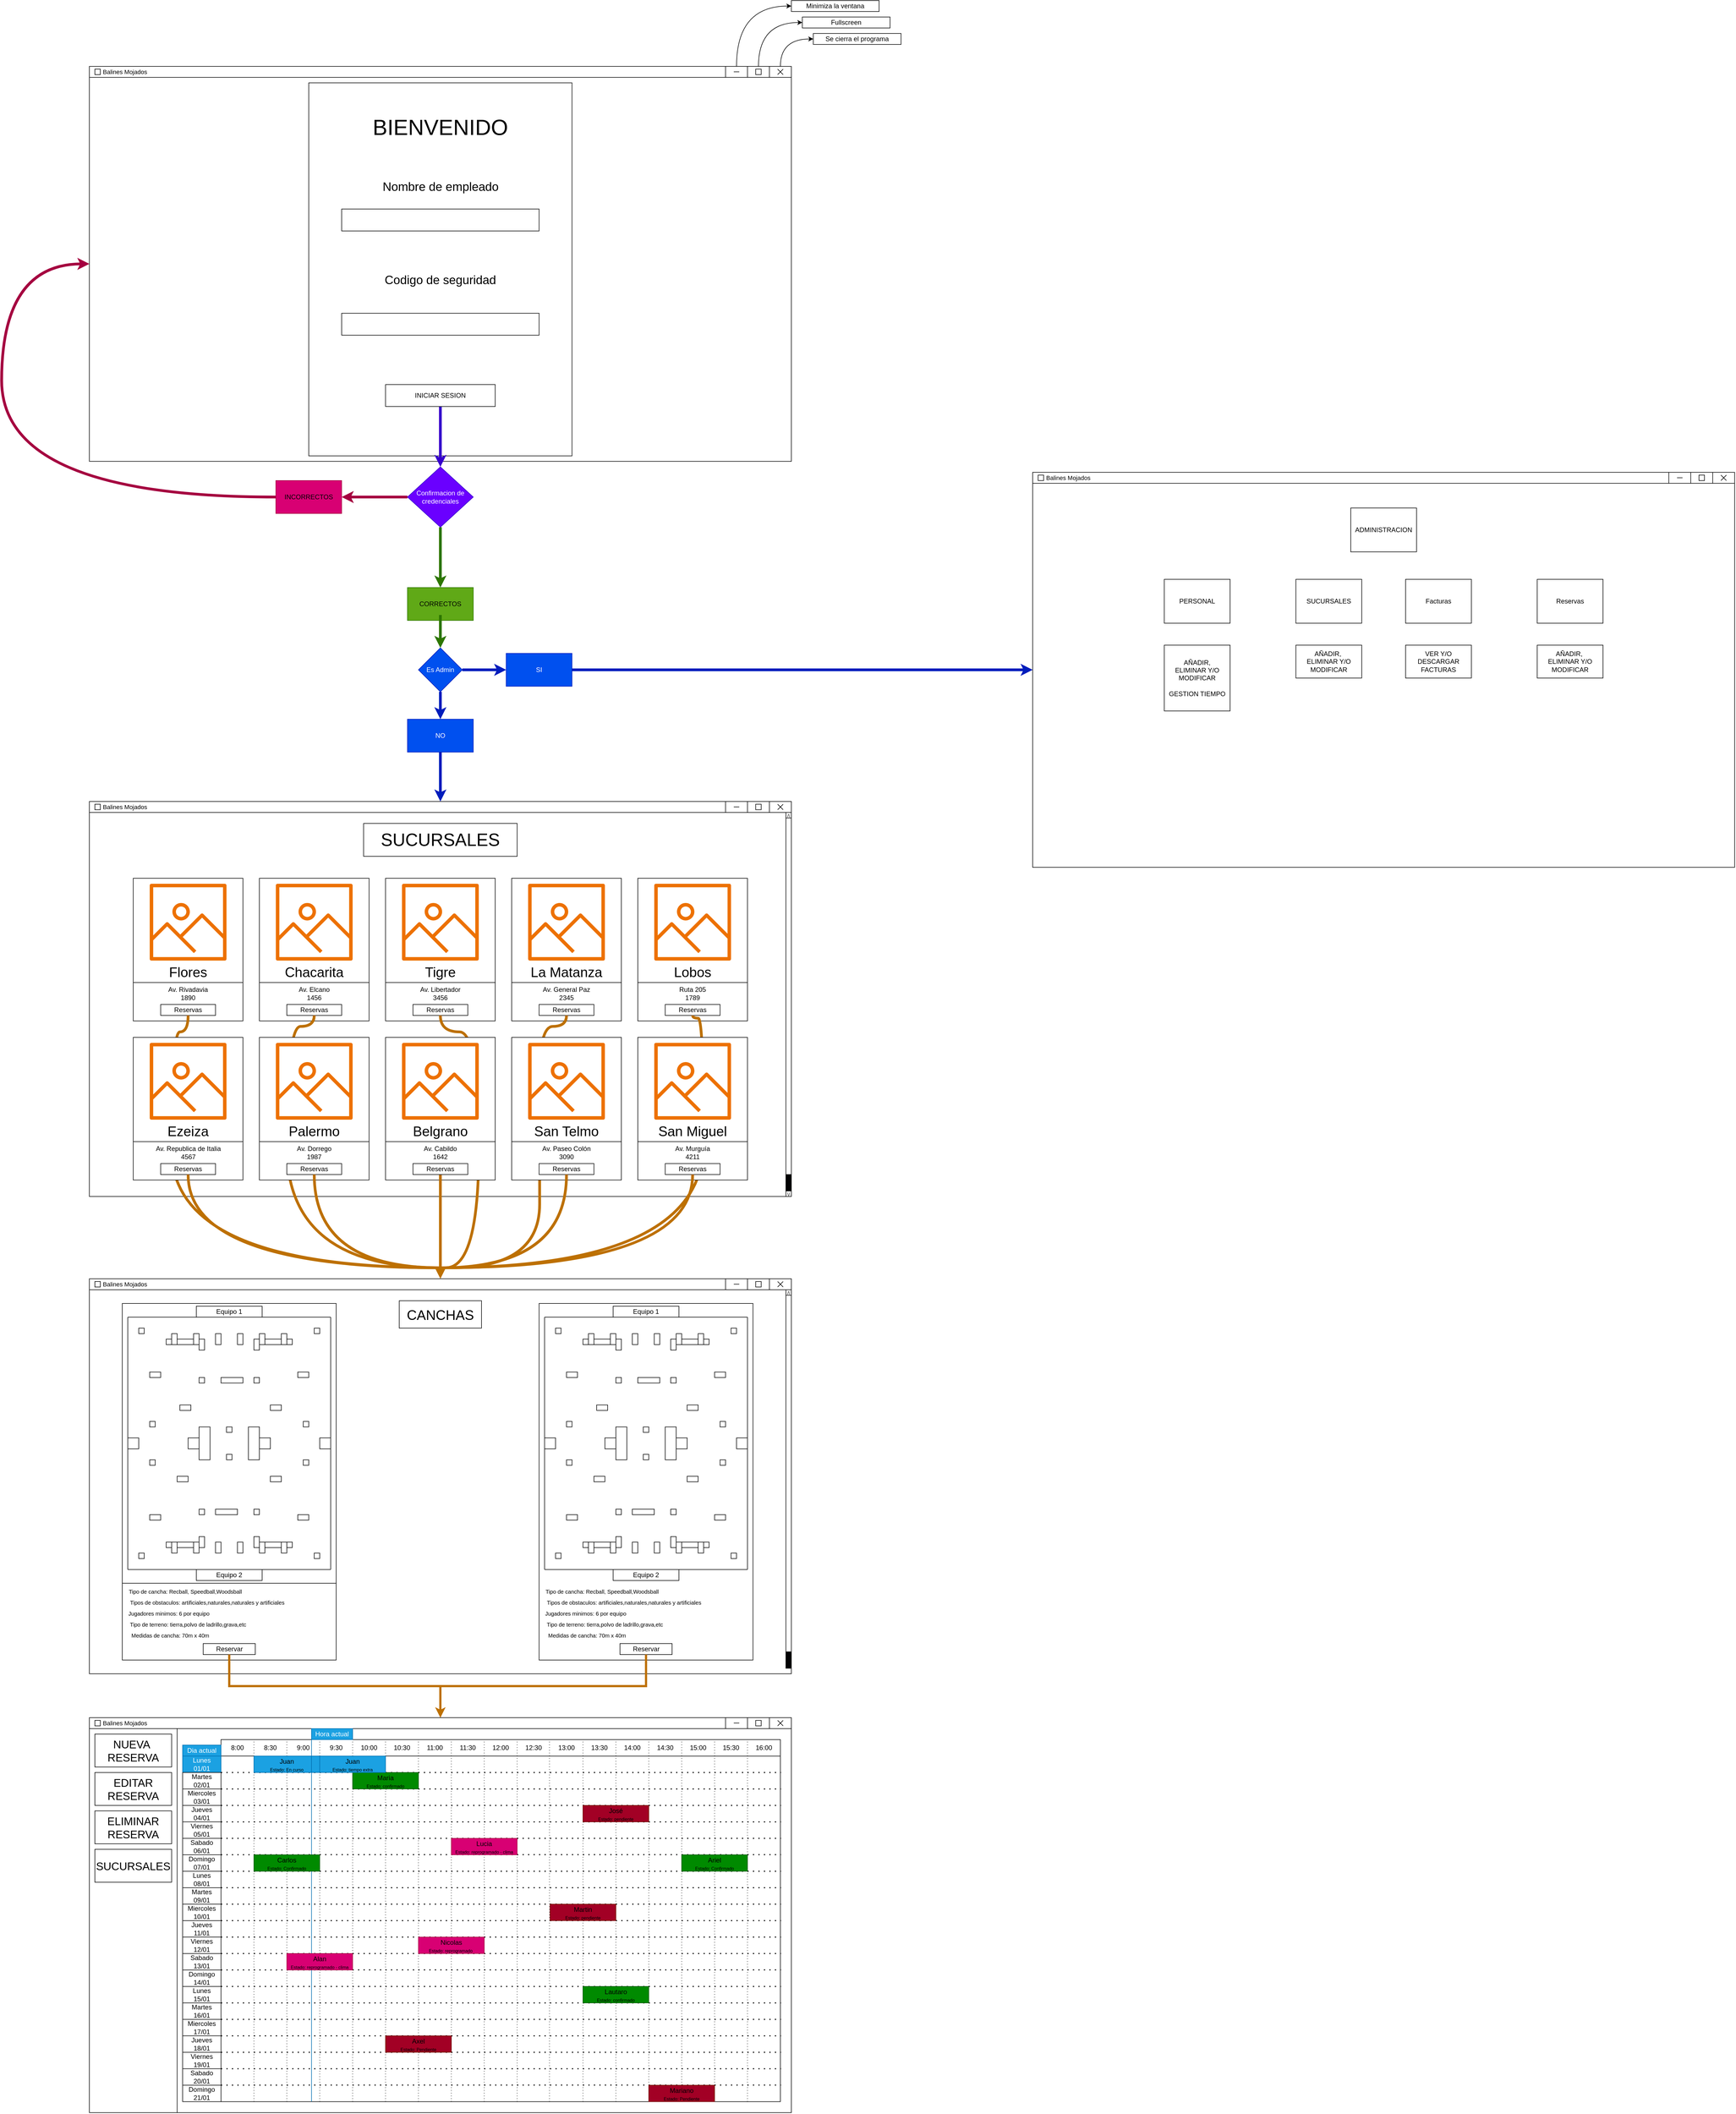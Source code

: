 <mxfile version="21.2.8" type="device">
  <diagram name="Página-1" id="d3g10q3LC-BKgwzDOU1b">
    <mxGraphModel dx="190" dy="117" grid="1" gridSize="10" guides="1" tooltips="1" connect="1" arrows="1" fold="1" page="0" pageScale="1" pageWidth="827" pageHeight="1169" background="none" math="0" shadow="0">
      <root>
        <mxCell id="0" />
        <mxCell id="1" parent="0" />
        <mxCell id="c03xcksOskagx5v2gtVA-2" value="" style="rounded=0;whiteSpace=wrap;html=1;movable=0;resizable=0;rotatable=0;deletable=0;editable=0;locked=1;connectable=0;" parent="1" vertex="1">
          <mxGeometry x="240" y="190" width="1280" height="720" as="geometry" />
        </mxCell>
        <mxCell id="c03xcksOskagx5v2gtVA-3" value="" style="rounded=0;whiteSpace=wrap;html=1;movable=0;resizable=0;rotatable=0;deletable=0;editable=0;locked=1;connectable=0;" parent="1" vertex="1">
          <mxGeometry x="250" y="195" width="10" height="10" as="geometry" />
        </mxCell>
        <mxCell id="c03xcksOskagx5v2gtVA-4" value="Balines Mojados" style="text;html=1;strokeColor=none;fillColor=none;align=center;verticalAlign=middle;whiteSpace=wrap;rounded=0;fontSize=11;movable=0;resizable=0;rotatable=0;deletable=0;editable=0;locked=1;connectable=0;" parent="1" vertex="1">
          <mxGeometry x="260" y="192.5" width="90" height="15" as="geometry" />
        </mxCell>
        <mxCell id="c03xcksOskagx5v2gtVA-5" value="" style="group;movable=0;resizable=0;rotatable=0;deletable=0;editable=0;locked=1;connectable=0;" parent="1" vertex="1" connectable="0">
          <mxGeometry x="1400" y="190" width="40" height="20" as="geometry" />
        </mxCell>
        <mxCell id="c03xcksOskagx5v2gtVA-6" value="" style="rounded=0;whiteSpace=wrap;html=1;movable=0;resizable=0;rotatable=0;deletable=0;editable=0;locked=1;connectable=0;" parent="c03xcksOskagx5v2gtVA-5" vertex="1">
          <mxGeometry width="40" height="20" as="geometry" />
        </mxCell>
        <mxCell id="c03xcksOskagx5v2gtVA-7" value="" style="endArrow=none;html=1;rounded=0;movable=0;resizable=0;rotatable=0;deletable=0;editable=0;locked=1;connectable=0;" parent="c03xcksOskagx5v2gtVA-5" edge="1">
          <mxGeometry width="50" height="50" relative="1" as="geometry">
            <mxPoint x="15" y="9.88" as="sourcePoint" />
            <mxPoint x="25" y="9.88" as="targetPoint" />
          </mxGeometry>
        </mxCell>
        <mxCell id="c03xcksOskagx5v2gtVA-8" value="" style="group;movable=0;resizable=0;rotatable=0;deletable=0;editable=0;locked=1;connectable=0;" parent="1" vertex="1" connectable="0">
          <mxGeometry x="1440" y="190" width="40" height="20" as="geometry" />
        </mxCell>
        <mxCell id="c03xcksOskagx5v2gtVA-9" value="" style="rounded=0;whiteSpace=wrap;html=1;movable=0;resizable=0;rotatable=0;deletable=0;editable=0;locked=1;connectable=0;" parent="c03xcksOskagx5v2gtVA-8" vertex="1">
          <mxGeometry width="40" height="20" as="geometry" />
        </mxCell>
        <mxCell id="c03xcksOskagx5v2gtVA-10" value="" style="rounded=0;whiteSpace=wrap;html=1;movable=0;resizable=0;rotatable=0;deletable=0;editable=0;locked=1;connectable=0;" parent="c03xcksOskagx5v2gtVA-8" vertex="1">
          <mxGeometry x="15" y="5" width="10" height="10" as="geometry" />
        </mxCell>
        <mxCell id="c03xcksOskagx5v2gtVA-11" value="" style="group;movable=0;resizable=0;rotatable=0;deletable=0;editable=0;locked=1;connectable=0;" parent="1" vertex="1" connectable="0">
          <mxGeometry x="1480" y="190" width="40" height="20" as="geometry" />
        </mxCell>
        <mxCell id="c03xcksOskagx5v2gtVA-12" value="" style="rounded=0;whiteSpace=wrap;html=1;movable=0;resizable=0;rotatable=0;deletable=0;editable=0;locked=1;connectable=0;" parent="c03xcksOskagx5v2gtVA-11" vertex="1">
          <mxGeometry width="40" height="20" as="geometry" />
        </mxCell>
        <mxCell id="c03xcksOskagx5v2gtVA-13" value="" style="group;movable=0;resizable=0;rotatable=0;deletable=0;editable=0;locked=1;connectable=0;" parent="c03xcksOskagx5v2gtVA-11" vertex="1" connectable="0">
          <mxGeometry x="15" y="5" width="10" height="10" as="geometry" />
        </mxCell>
        <mxCell id="c03xcksOskagx5v2gtVA-14" value="" style="endArrow=none;html=1;rounded=0;movable=0;resizable=0;rotatable=0;deletable=0;editable=0;locked=1;connectable=0;" parent="c03xcksOskagx5v2gtVA-13" edge="1">
          <mxGeometry width="50" height="50" relative="1" as="geometry">
            <mxPoint y="10" as="sourcePoint" />
            <mxPoint x="10" as="targetPoint" />
          </mxGeometry>
        </mxCell>
        <mxCell id="c03xcksOskagx5v2gtVA-15" value="" style="endArrow=none;html=1;rounded=0;movable=0;resizable=0;rotatable=0;deletable=0;editable=0;locked=1;connectable=0;" parent="c03xcksOskagx5v2gtVA-13" edge="1">
          <mxGeometry width="50" height="50" relative="1" as="geometry">
            <mxPoint x="10" y="10" as="sourcePoint" />
            <mxPoint as="targetPoint" />
          </mxGeometry>
        </mxCell>
        <mxCell id="c03xcksOskagx5v2gtVA-16" value="" style="endArrow=none;html=1;rounded=0;movable=0;resizable=0;rotatable=0;deletable=0;editable=0;locked=1;connectable=0;" parent="1" edge="1">
          <mxGeometry width="50" height="50" relative="1" as="geometry">
            <mxPoint x="240" y="210" as="sourcePoint" />
            <mxPoint x="1520" y="210" as="targetPoint" />
          </mxGeometry>
        </mxCell>
        <mxCell id="c03xcksOskagx5v2gtVA-19" value="" style="rounded=0;whiteSpace=wrap;html=1;movable=0;resizable=0;rotatable=0;deletable=0;editable=0;locked=1;connectable=0;" parent="1" vertex="1">
          <mxGeometry x="640" y="220" width="480" height="680" as="geometry" />
        </mxCell>
        <mxCell id="c03xcksOskagx5v2gtVA-71" value="" style="group;movable=0;resizable=0;rotatable=0;deletable=0;editable=0;locked=1;connectable=0;" parent="1" vertex="1" connectable="0">
          <mxGeometry x="240" y="1530" width="1280" height="720" as="geometry" />
        </mxCell>
        <mxCell id="c03xcksOskagx5v2gtVA-56" value="" style="rounded=0;whiteSpace=wrap;html=1;movable=0;resizable=0;rotatable=0;deletable=0;editable=0;locked=1;connectable=0;" parent="c03xcksOskagx5v2gtVA-71" vertex="1">
          <mxGeometry width="1280" height="720" as="geometry" />
        </mxCell>
        <mxCell id="c03xcksOskagx5v2gtVA-57" value="" style="rounded=0;whiteSpace=wrap;html=1;movable=0;resizable=0;rotatable=0;deletable=0;editable=0;locked=1;connectable=0;" parent="c03xcksOskagx5v2gtVA-71" vertex="1">
          <mxGeometry x="10" y="5" width="10" height="10" as="geometry" />
        </mxCell>
        <mxCell id="c03xcksOskagx5v2gtVA-58" value="Balines Mojados" style="text;html=1;strokeColor=none;fillColor=none;align=center;verticalAlign=middle;whiteSpace=wrap;rounded=0;fontSize=11;movable=0;resizable=0;rotatable=0;deletable=0;editable=0;locked=1;connectable=0;" parent="c03xcksOskagx5v2gtVA-71" vertex="1">
          <mxGeometry x="20" y="2.5" width="90" height="15" as="geometry" />
        </mxCell>
        <mxCell id="c03xcksOskagx5v2gtVA-70" value="" style="endArrow=none;html=1;rounded=0;movable=0;resizable=0;rotatable=0;deletable=0;editable=0;locked=1;connectable=0;" parent="c03xcksOskagx5v2gtVA-71" edge="1">
          <mxGeometry width="50" height="50" relative="1" as="geometry">
            <mxPoint y="20" as="sourcePoint" />
            <mxPoint x="1280" y="20" as="targetPoint" />
          </mxGeometry>
        </mxCell>
        <mxCell id="c03xcksOskagx5v2gtVA-62" value="" style="group;movable=0;resizable=0;rotatable=0;deletable=0;editable=0;locked=1;connectable=0;" parent="c03xcksOskagx5v2gtVA-71" vertex="1" connectable="0">
          <mxGeometry x="1200" width="40" height="20" as="geometry" />
        </mxCell>
        <mxCell id="c03xcksOskagx5v2gtVA-63" value="" style="rounded=0;whiteSpace=wrap;html=1;movable=0;resizable=0;rotatable=0;deletable=0;editable=0;locked=1;connectable=0;" parent="c03xcksOskagx5v2gtVA-62" vertex="1">
          <mxGeometry width="40" height="20" as="geometry" />
        </mxCell>
        <mxCell id="c03xcksOskagx5v2gtVA-64" value="" style="rounded=0;whiteSpace=wrap;html=1;movable=0;resizable=0;rotatable=0;deletable=0;editable=0;locked=1;connectable=0;" parent="c03xcksOskagx5v2gtVA-62" vertex="1">
          <mxGeometry x="15" y="5" width="10" height="10" as="geometry" />
        </mxCell>
        <mxCell id="c03xcksOskagx5v2gtVA-59" value="" style="group;movable=0;resizable=0;rotatable=0;deletable=0;editable=0;locked=1;connectable=0;" parent="c03xcksOskagx5v2gtVA-71" vertex="1" connectable="0">
          <mxGeometry x="1160" width="40" height="20" as="geometry" />
        </mxCell>
        <mxCell id="c03xcksOskagx5v2gtVA-60" value="" style="rounded=0;whiteSpace=wrap;html=1;movable=0;resizable=0;rotatable=0;deletable=0;editable=0;locked=1;connectable=0;" parent="c03xcksOskagx5v2gtVA-59" vertex="1">
          <mxGeometry width="40" height="20" as="geometry" />
        </mxCell>
        <mxCell id="c03xcksOskagx5v2gtVA-61" value="" style="endArrow=none;html=1;rounded=0;movable=0;resizable=0;rotatable=0;deletable=0;editable=0;locked=1;connectable=0;" parent="c03xcksOskagx5v2gtVA-59" edge="1">
          <mxGeometry width="50" height="50" relative="1" as="geometry">
            <mxPoint x="15" y="9.88" as="sourcePoint" />
            <mxPoint x="25" y="9.88" as="targetPoint" />
          </mxGeometry>
        </mxCell>
        <mxCell id="c03xcksOskagx5v2gtVA-65" value="" style="group;movable=0;resizable=0;rotatable=0;deletable=0;editable=0;locked=1;connectable=0;" parent="c03xcksOskagx5v2gtVA-71" vertex="1" connectable="0">
          <mxGeometry x="1240" width="40" height="20" as="geometry" />
        </mxCell>
        <mxCell id="c03xcksOskagx5v2gtVA-66" value="" style="rounded=0;whiteSpace=wrap;html=1;movable=0;resizable=0;rotatable=0;deletable=0;editable=0;locked=1;connectable=0;" parent="c03xcksOskagx5v2gtVA-65" vertex="1">
          <mxGeometry width="40" height="20" as="geometry" />
        </mxCell>
        <mxCell id="c03xcksOskagx5v2gtVA-67" value="" style="group;movable=0;resizable=0;rotatable=0;deletable=0;editable=0;locked=1;connectable=0;" parent="c03xcksOskagx5v2gtVA-65" vertex="1" connectable="0">
          <mxGeometry x="15" y="5" width="10" height="10" as="geometry" />
        </mxCell>
        <mxCell id="c03xcksOskagx5v2gtVA-68" value="" style="endArrow=none;html=1;rounded=0;movable=0;resizable=0;rotatable=0;deletable=0;editable=0;locked=1;connectable=0;" parent="c03xcksOskagx5v2gtVA-67" edge="1">
          <mxGeometry width="50" height="50" relative="1" as="geometry">
            <mxPoint y="10" as="sourcePoint" />
            <mxPoint x="10" as="targetPoint" />
          </mxGeometry>
        </mxCell>
        <mxCell id="c03xcksOskagx5v2gtVA-69" value="" style="endArrow=none;html=1;rounded=0;movable=0;resizable=0;rotatable=0;deletable=0;editable=0;locked=1;connectable=0;" parent="c03xcksOskagx5v2gtVA-67" edge="1">
          <mxGeometry width="50" height="50" relative="1" as="geometry">
            <mxPoint x="10" y="10" as="sourcePoint" />
            <mxPoint as="targetPoint" />
          </mxGeometry>
        </mxCell>
        <mxCell id="c03xcksOskagx5v2gtVA-20" value="BIENVENIDO" style="text;html=1;align=center;verticalAlign=middle;whiteSpace=wrap;rounded=0;fontSize=40;movable=0;resizable=0;rotatable=0;deletable=0;editable=0;locked=1;connectable=0;" parent="1" vertex="1">
          <mxGeometry x="745" y="270" width="270" height="60" as="geometry" />
        </mxCell>
        <mxCell id="c03xcksOskagx5v2gtVA-22" value="Nombre de empleado" style="text;html=1;align=center;verticalAlign=middle;whiteSpace=wrap;rounded=0;fontSize=22;movable=0;resizable=0;rotatable=0;deletable=0;editable=0;locked=1;connectable=0;" parent="1" vertex="1">
          <mxGeometry x="767.5" y="390" width="225" height="40" as="geometry" />
        </mxCell>
        <mxCell id="c03xcksOskagx5v2gtVA-24" value="Codigo de seguridad" style="text;html=1;align=center;verticalAlign=middle;whiteSpace=wrap;rounded=0;fontSize=22;movable=0;resizable=0;rotatable=0;deletable=0;editable=0;locked=1;connectable=0;" parent="1" vertex="1">
          <mxGeometry x="750" y="550" width="260" height="60" as="geometry" />
        </mxCell>
        <mxCell id="c03xcksOskagx5v2gtVA-26" value="" style="rounded=0;whiteSpace=wrap;html=1;movable=0;resizable=0;rotatable=0;deletable=0;editable=0;locked=1;connectable=0;" parent="1" vertex="1">
          <mxGeometry x="700" y="450" width="360" height="40" as="geometry" />
        </mxCell>
        <mxCell id="c03xcksOskagx5v2gtVA-27" value="" style="rounded=0;whiteSpace=wrap;html=1;movable=0;resizable=0;rotatable=0;deletable=0;editable=0;locked=1;connectable=0;" parent="1" vertex="1">
          <mxGeometry x="700" y="640" width="360" height="40" as="geometry" />
        </mxCell>
        <mxCell id="joK4nO-dzWOsHn-svf8Y-19" style="edgeStyle=orthogonalEdgeStyle;rounded=0;orthogonalLoop=1;jettySize=auto;html=1;strokeWidth=5;fillColor=#6a00ff;strokeColor=#3700CC;movable=0;resizable=0;rotatable=0;deletable=0;editable=0;locked=1;connectable=0;" parent="1" source="c03xcksOskagx5v2gtVA-28" target="c03xcksOskagx5v2gtVA-41" edge="1">
          <mxGeometry relative="1" as="geometry" />
        </mxCell>
        <mxCell id="c03xcksOskagx5v2gtVA-28" value="INICIAR SESION" style="rounded=0;whiteSpace=wrap;html=1;movable=0;resizable=0;rotatable=0;deletable=0;editable=0;locked=1;connectable=0;" parent="1" vertex="1">
          <mxGeometry x="780" y="770" width="200" height="40" as="geometry" />
        </mxCell>
        <mxCell id="c03xcksOskagx5v2gtVA-38" value="Se cierra el programa" style="rounded=0;whiteSpace=wrap;html=1;movable=0;resizable=0;rotatable=0;deletable=0;editable=0;locked=1;connectable=0;" parent="1" vertex="1">
          <mxGeometry x="1560" y="130" width="160" height="20" as="geometry" />
        </mxCell>
        <mxCell id="c03xcksOskagx5v2gtVA-35" style="edgeStyle=orthogonalEdgeStyle;curved=1;rounded=0;orthogonalLoop=1;jettySize=auto;html=1;entryX=0;entryY=0.5;entryDx=0;entryDy=0;movable=0;resizable=0;rotatable=0;deletable=0;editable=0;locked=1;connectable=0;" parent="1" source="c03xcksOskagx5v2gtVA-12" target="c03xcksOskagx5v2gtVA-38" edge="1">
          <mxGeometry relative="1" as="geometry">
            <mxPoint x="1500" y="60" as="targetPoint" />
            <Array as="points">
              <mxPoint x="1500" y="140" />
            </Array>
          </mxGeometry>
        </mxCell>
        <mxCell id="c03xcksOskagx5v2gtVA-39" value="Fullscreen" style="rounded=0;whiteSpace=wrap;html=1;movable=0;resizable=0;rotatable=0;deletable=0;editable=0;locked=1;connectable=0;" parent="1" vertex="1">
          <mxGeometry x="1540" y="100" width="160" height="20" as="geometry" />
        </mxCell>
        <mxCell id="c03xcksOskagx5v2gtVA-36" style="edgeStyle=orthogonalEdgeStyle;curved=1;rounded=0;orthogonalLoop=1;jettySize=auto;html=1;entryX=0;entryY=0.5;entryDx=0;entryDy=0;exitX=0.5;exitY=0;exitDx=0;exitDy=0;movable=0;resizable=0;rotatable=0;deletable=0;editable=0;locked=1;connectable=0;" parent="1" source="c03xcksOskagx5v2gtVA-9" target="c03xcksOskagx5v2gtVA-39" edge="1">
          <mxGeometry relative="1" as="geometry">
            <mxPoint x="1460" y="60" as="targetPoint" />
            <Array as="points">
              <mxPoint x="1460" y="110" />
            </Array>
          </mxGeometry>
        </mxCell>
        <mxCell id="c03xcksOskagx5v2gtVA-40" value="Minimiza la ventana" style="rounded=0;whiteSpace=wrap;html=1;movable=0;resizable=0;rotatable=0;deletable=0;editable=0;locked=1;connectable=0;" parent="1" vertex="1">
          <mxGeometry x="1520" y="70" width="160" height="20" as="geometry" />
        </mxCell>
        <mxCell id="c03xcksOskagx5v2gtVA-37" style="edgeStyle=orthogonalEdgeStyle;curved=1;rounded=0;orthogonalLoop=1;jettySize=auto;html=1;entryX=0;entryY=0.5;entryDx=0;entryDy=0;movable=0;resizable=0;rotatable=0;deletable=0;editable=0;locked=1;connectable=0;" parent="1" source="c03xcksOskagx5v2gtVA-6" target="c03xcksOskagx5v2gtVA-40" edge="1">
          <mxGeometry relative="1" as="geometry">
            <mxPoint x="1420" y="60" as="targetPoint" />
            <Array as="points">
              <mxPoint x="1420" y="80" />
            </Array>
          </mxGeometry>
        </mxCell>
        <mxCell id="c03xcksOskagx5v2gtVA-46" style="edgeStyle=orthogonalEdgeStyle;curved=1;rounded=0;orthogonalLoop=1;jettySize=auto;html=1;entryX=0.5;entryY=0;entryDx=0;entryDy=0;fillColor=#60a917;strokeColor=#2D7600;strokeWidth=5;movable=0;resizable=0;rotatable=0;deletable=0;editable=0;locked=1;connectable=0;" parent="1" source="c03xcksOskagx5v2gtVA-41" target="c03xcksOskagx5v2gtVA-44" edge="1">
          <mxGeometry relative="1" as="geometry">
            <Array as="points">
              <mxPoint x="880" y="1120" />
              <mxPoint x="880" y="1120" />
            </Array>
          </mxGeometry>
        </mxCell>
        <mxCell id="c03xcksOskagx5v2gtVA-51" style="edgeStyle=orthogonalEdgeStyle;curved=1;rounded=0;orthogonalLoop=1;jettySize=auto;html=1;entryX=1;entryY=0.5;entryDx=0;entryDy=0;fillColor=#d80073;strokeColor=#A50040;strokeWidth=5;movable=0;resizable=0;rotatable=0;deletable=0;editable=0;locked=1;connectable=0;" parent="1" source="c03xcksOskagx5v2gtVA-41" target="c03xcksOskagx5v2gtVA-49" edge="1">
          <mxGeometry relative="1" as="geometry" />
        </mxCell>
        <mxCell id="c03xcksOskagx5v2gtVA-41" value="Confirmacion de credenciales" style="rhombus;whiteSpace=wrap;html=1;fillColor=#6a00ff;fontColor=#ffffff;strokeColor=#3700CC;movable=0;resizable=0;rotatable=0;deletable=0;editable=0;locked=1;connectable=0;" parent="1" vertex="1">
          <mxGeometry x="820" y="920" width="120" height="110" as="geometry" />
        </mxCell>
        <mxCell id="c03xcksOskagx5v2gtVA-47" value="" style="group;fillColor=#60a917;fontColor=#ffffff;strokeColor=#2D7600;movable=0;resizable=0;rotatable=0;deletable=0;editable=0;locked=1;connectable=0;" parent="1" vertex="1" connectable="0">
          <mxGeometry x="820" y="1140" width="120" height="60" as="geometry" />
        </mxCell>
        <mxCell id="c03xcksOskagx5v2gtVA-44" value="" style="rounded=0;whiteSpace=wrap;html=1;fillColor=#60a917;fontColor=#ffffff;strokeColor=#2D7600;movable=0;resizable=0;rotatable=0;deletable=0;editable=0;locked=1;connectable=0;" parent="c03xcksOskagx5v2gtVA-47" vertex="1">
          <mxGeometry width="120" height="60" as="geometry" />
        </mxCell>
        <mxCell id="c03xcksOskagx5v2gtVA-43" value="CORRECTOS" style="text;html=1;align=center;verticalAlign=middle;whiteSpace=wrap;rounded=0;movable=0;resizable=0;rotatable=0;deletable=0;editable=0;locked=1;connectable=0;" parent="c03xcksOskagx5v2gtVA-47" vertex="1">
          <mxGeometry x="10" y="10" width="100" height="40" as="geometry" />
        </mxCell>
        <mxCell id="c03xcksOskagx5v2gtVA-48" value="" style="group;fillColor=#a20025;fontColor=#ffffff;strokeColor=#6F0000;container=0;movable=0;resizable=0;rotatable=0;deletable=0;editable=0;locked=1;connectable=0;" parent="1" vertex="1" connectable="0">
          <mxGeometry x="580" y="945" width="120" height="60" as="geometry" />
        </mxCell>
        <mxCell id="c03xcksOskagx5v2gtVA-52" style="edgeStyle=orthogonalEdgeStyle;curved=1;rounded=0;orthogonalLoop=1;jettySize=auto;html=1;entryX=0;entryY=0.5;entryDx=0;entryDy=0;exitX=0;exitY=0.5;exitDx=0;exitDy=0;fillColor=#d80073;strokeColor=#A50040;strokeWidth=5;movable=0;resizable=0;rotatable=0;deletable=0;editable=0;locked=1;connectable=0;" parent="1" source="c03xcksOskagx5v2gtVA-49" target="c03xcksOskagx5v2gtVA-2" edge="1">
          <mxGeometry relative="1" as="geometry">
            <Array as="points">
              <mxPoint x="80" y="975" />
              <mxPoint x="80" y="550" />
            </Array>
          </mxGeometry>
        </mxCell>
        <mxCell id="c03xcksOskagx5v2gtVA-89" value="" style="rounded=0;whiteSpace=wrap;html=1;movable=0;resizable=0;rotatable=0;deletable=0;editable=0;locked=1;connectable=0;" parent="1" vertex="1">
          <mxGeometry x="740" y="1570" width="280" height="60" as="geometry" />
        </mxCell>
        <mxCell id="c03xcksOskagx5v2gtVA-90" value="SUCURSALES" style="text;html=1;align=center;verticalAlign=middle;whiteSpace=wrap;rounded=0;fontSize=32;movable=0;resizable=0;rotatable=0;deletable=0;editable=0;locked=1;connectable=0;" parent="1" vertex="1">
          <mxGeometry x="750" y="1585" width="260" height="30" as="geometry" />
        </mxCell>
        <mxCell id="c03xcksOskagx5v2gtVA-99" value="" style="rounded=0;whiteSpace=wrap;html=1;movable=0;resizable=0;rotatable=0;deletable=0;editable=0;locked=1;connectable=0;" parent="1" vertex="1">
          <mxGeometry x="320" y="1670" width="200" height="260" as="geometry" />
        </mxCell>
        <mxCell id="c03xcksOskagx5v2gtVA-100" value="Flores" style="text;html=1;align=center;verticalAlign=middle;whiteSpace=wrap;rounded=0;fontSize=25;movable=0;resizable=0;rotatable=0;deletable=0;editable=0;locked=1;connectable=0;" parent="1" vertex="1">
          <mxGeometry x="330" y="1825" width="180" height="30" as="geometry" />
        </mxCell>
        <mxCell id="c03xcksOskagx5v2gtVA-101" value="" style="endArrow=none;html=1;rounded=0;curved=1;movable=0;resizable=0;rotatable=0;deletable=0;editable=0;locked=1;connectable=0;" parent="1" edge="1">
          <mxGeometry width="50" height="50" relative="1" as="geometry">
            <mxPoint x="320" y="1860" as="sourcePoint" />
            <mxPoint x="520" y="1860" as="targetPoint" />
          </mxGeometry>
        </mxCell>
        <mxCell id="c03xcksOskagx5v2gtVA-102" value="Av. Rivadavia&lt;div&gt;1890&lt;/div&gt;" style="text;html=1;align=center;verticalAlign=middle;whiteSpace=wrap;rounded=0;movable=0;resizable=0;rotatable=0;deletable=0;editable=0;locked=1;connectable=0;" parent="1" vertex="1">
          <mxGeometry x="365" y="1865" width="110" height="30" as="geometry" />
        </mxCell>
        <mxCell id="c03xcksOskagx5v2gtVA-103" value="" style="rounded=0;whiteSpace=wrap;html=1;movable=0;resizable=0;rotatable=0;deletable=0;editable=0;locked=1;connectable=0;" parent="1" vertex="1">
          <mxGeometry x="370" y="1900" width="100" height="20" as="geometry" />
        </mxCell>
        <mxCell id="c03xcksOskagx5v2gtVA-277" style="edgeStyle=orthogonalEdgeStyle;curved=1;rounded=0;orthogonalLoop=1;jettySize=auto;html=1;strokeWidth=5;fillColor=#f0a30a;strokeColor=#BD7000;endArrow=none;endFill=0;exitX=0.5;exitY=1;exitDx=0;exitDy=0;movable=0;resizable=0;rotatable=0;deletable=0;editable=0;locked=1;connectable=0;" parent="1" source="c03xcksOskagx5v2gtVA-104" edge="1">
          <mxGeometry relative="1" as="geometry">
            <mxPoint x="880" y="2380" as="targetPoint" />
            <Array as="points">
              <mxPoint x="420" y="1950" />
              <mxPoint x="390" y="1950" />
              <mxPoint x="390" y="2380" />
            </Array>
          </mxGeometry>
        </mxCell>
        <mxCell id="c03xcksOskagx5v2gtVA-104" value="Reservas" style="text;html=1;align=center;verticalAlign=middle;whiteSpace=wrap;rounded=0;movable=0;resizable=0;rotatable=0;deletable=0;editable=0;locked=1;connectable=0;" parent="1" vertex="1">
          <mxGeometry x="390" y="1900" width="60" height="20" as="geometry" />
        </mxCell>
        <mxCell id="c03xcksOskagx5v2gtVA-145" value="" style="sketch=0;outlineConnect=0;fontColor=#232F3E;gradientColor=none;fillColor=#ED7100;strokeColor=none;dashed=0;verticalLabelPosition=bottom;verticalAlign=top;align=center;html=1;fontSize=12;fontStyle=0;pointerEvents=1;shape=mxgraph.aws4.container_registry_image;movable=0;resizable=0;rotatable=0;deletable=0;editable=0;locked=1;connectable=0;" parent="1" vertex="1">
          <mxGeometry x="345" y="1680" width="150" height="140" as="geometry" />
        </mxCell>
        <mxCell id="c03xcksOskagx5v2gtVA-146" value="" style="rounded=0;whiteSpace=wrap;html=1;movable=0;resizable=0;rotatable=0;deletable=0;editable=0;locked=1;connectable=0;" parent="1" vertex="1">
          <mxGeometry x="550" y="1670" width="200" height="260" as="geometry" />
        </mxCell>
        <mxCell id="c03xcksOskagx5v2gtVA-147" value="Chacarita" style="text;html=1;align=center;verticalAlign=middle;whiteSpace=wrap;rounded=0;fontSize=25;movable=0;resizable=0;rotatable=0;deletable=0;editable=0;locked=1;connectable=0;" parent="1" vertex="1">
          <mxGeometry x="560" y="1825" width="180" height="30" as="geometry" />
        </mxCell>
        <mxCell id="c03xcksOskagx5v2gtVA-148" value="" style="endArrow=none;html=1;rounded=0;curved=1;movable=0;resizable=0;rotatable=0;deletable=0;editable=0;locked=1;connectable=0;" parent="1" edge="1">
          <mxGeometry width="50" height="50" relative="1" as="geometry">
            <mxPoint x="550" y="1860" as="sourcePoint" />
            <mxPoint x="750" y="1860" as="targetPoint" />
          </mxGeometry>
        </mxCell>
        <mxCell id="c03xcksOskagx5v2gtVA-149" value="Av. Elcano&lt;div&gt;1456&lt;/div&gt;" style="text;html=1;align=center;verticalAlign=middle;whiteSpace=wrap;rounded=0;movable=0;resizable=0;rotatable=0;deletable=0;editable=0;locked=1;connectable=0;" parent="1" vertex="1">
          <mxGeometry x="595" y="1865" width="110" height="30" as="geometry" />
        </mxCell>
        <mxCell id="c03xcksOskagx5v2gtVA-150" value="" style="rounded=0;whiteSpace=wrap;html=1;movable=0;resizable=0;rotatable=0;deletable=0;editable=0;locked=1;connectable=0;" parent="1" vertex="1">
          <mxGeometry x="600" y="1900" width="100" height="20" as="geometry" />
        </mxCell>
        <mxCell id="c03xcksOskagx5v2gtVA-274" style="edgeStyle=orthogonalEdgeStyle;curved=1;rounded=0;orthogonalLoop=1;jettySize=auto;html=1;strokeWidth=5;fillColor=#f0a30a;strokeColor=#BD7000;endArrow=none;endFill=0;exitX=0.5;exitY=1;exitDx=0;exitDy=0;movable=0;resizable=0;rotatable=0;deletable=0;editable=0;locked=1;connectable=0;" parent="1" source="c03xcksOskagx5v2gtVA-151" edge="1">
          <mxGeometry relative="1" as="geometry">
            <mxPoint x="880" y="2380" as="targetPoint" />
            <mxPoint x="650" y="1940" as="sourcePoint" />
            <Array as="points">
              <mxPoint x="650" y="1940" />
              <mxPoint x="600" y="1940" />
              <mxPoint x="600" y="2380" />
            </Array>
          </mxGeometry>
        </mxCell>
        <mxCell id="c03xcksOskagx5v2gtVA-151" value="Reservas" style="text;html=1;align=center;verticalAlign=middle;whiteSpace=wrap;rounded=0;movable=0;resizable=0;rotatable=0;deletable=0;editable=0;locked=1;connectable=0;" parent="1" vertex="1">
          <mxGeometry x="620" y="1900" width="60" height="20" as="geometry" />
        </mxCell>
        <mxCell id="c03xcksOskagx5v2gtVA-152" value="" style="sketch=0;outlineConnect=0;fontColor=#232F3E;gradientColor=none;fillColor=#ED7100;strokeColor=none;dashed=0;verticalLabelPosition=bottom;verticalAlign=top;align=center;html=1;fontSize=12;fontStyle=0;pointerEvents=1;shape=mxgraph.aws4.container_registry_image;movable=0;resizable=0;rotatable=0;deletable=0;editable=0;locked=1;connectable=0;" parent="1" vertex="1">
          <mxGeometry x="575" y="1680" width="150" height="140" as="geometry" />
        </mxCell>
        <mxCell id="c03xcksOskagx5v2gtVA-153" value="" style="rounded=0;whiteSpace=wrap;html=1;movable=0;resizable=0;rotatable=0;deletable=0;editable=0;locked=1;connectable=0;" parent="1" vertex="1">
          <mxGeometry x="780" y="1670" width="200" height="260" as="geometry" />
        </mxCell>
        <mxCell id="c03xcksOskagx5v2gtVA-154" value="Tigre" style="text;html=1;align=center;verticalAlign=middle;whiteSpace=wrap;rounded=0;fontSize=25;movable=0;resizable=0;rotatable=0;deletable=0;editable=0;locked=1;connectable=0;" parent="1" vertex="1">
          <mxGeometry x="790" y="1825" width="180" height="30" as="geometry" />
        </mxCell>
        <mxCell id="c03xcksOskagx5v2gtVA-155" value="" style="endArrow=none;html=1;rounded=0;curved=1;movable=0;resizable=0;rotatable=0;deletable=0;editable=0;locked=1;connectable=0;" parent="1" edge="1">
          <mxGeometry width="50" height="50" relative="1" as="geometry">
            <mxPoint x="780" y="1860" as="sourcePoint" />
            <mxPoint x="980" y="1860" as="targetPoint" />
          </mxGeometry>
        </mxCell>
        <mxCell id="c03xcksOskagx5v2gtVA-156" value="Av. Libertador&lt;div&gt;3456&lt;/div&gt;" style="text;html=1;align=center;verticalAlign=middle;whiteSpace=wrap;rounded=0;movable=0;resizable=0;rotatable=0;deletable=0;editable=0;locked=1;connectable=0;" parent="1" vertex="1">
          <mxGeometry x="825" y="1865" width="110" height="30" as="geometry" />
        </mxCell>
        <mxCell id="c03xcksOskagx5v2gtVA-157" value="" style="rounded=0;whiteSpace=wrap;html=1;movable=0;resizable=0;rotatable=0;deletable=0;editable=0;locked=1;connectable=0;" parent="1" vertex="1">
          <mxGeometry x="830" y="1900" width="100" height="20" as="geometry" />
        </mxCell>
        <mxCell id="c03xcksOskagx5v2gtVA-273" style="edgeStyle=orthogonalEdgeStyle;curved=1;rounded=0;orthogonalLoop=1;jettySize=auto;html=1;strokeWidth=5;fillColor=#f0a30a;strokeColor=#BD7000;exitX=0.5;exitY=1;exitDx=0;exitDy=0;endArrow=none;endFill=0;movable=0;resizable=0;rotatable=0;deletable=0;editable=0;locked=1;connectable=0;" parent="1" source="c03xcksOskagx5v2gtVA-158" edge="1">
          <mxGeometry relative="1" as="geometry">
            <mxPoint x="890" y="2380" as="targetPoint" />
            <Array as="points">
              <mxPoint x="880" y="1950" />
              <mxPoint x="950" y="1950" />
              <mxPoint x="950" y="2380" />
            </Array>
          </mxGeometry>
        </mxCell>
        <mxCell id="c03xcksOskagx5v2gtVA-158" value="Reservas" style="text;html=1;align=center;verticalAlign=middle;whiteSpace=wrap;rounded=0;movable=0;resizable=0;rotatable=0;deletable=0;editable=0;locked=1;connectable=0;" parent="1" vertex="1">
          <mxGeometry x="850" y="1900" width="60" height="20" as="geometry" />
        </mxCell>
        <mxCell id="c03xcksOskagx5v2gtVA-159" value="" style="sketch=0;outlineConnect=0;fontColor=#232F3E;gradientColor=none;fillColor=#ED7100;strokeColor=none;dashed=0;verticalLabelPosition=bottom;verticalAlign=top;align=center;html=1;fontSize=12;fontStyle=0;pointerEvents=1;shape=mxgraph.aws4.container_registry_image;movable=0;resizable=0;rotatable=0;deletable=0;editable=0;locked=1;connectable=0;" parent="1" vertex="1">
          <mxGeometry x="805" y="1680" width="150" height="140" as="geometry" />
        </mxCell>
        <mxCell id="c03xcksOskagx5v2gtVA-160" value="" style="rounded=0;whiteSpace=wrap;html=1;movable=0;resizable=0;rotatable=0;deletable=0;editable=0;locked=1;connectable=0;" parent="1" vertex="1">
          <mxGeometry x="1010" y="1670" width="200" height="260" as="geometry" />
        </mxCell>
        <mxCell id="c03xcksOskagx5v2gtVA-161" value="La Matanza" style="text;html=1;align=center;verticalAlign=middle;whiteSpace=wrap;rounded=0;fontSize=25;movable=0;resizable=0;rotatable=0;deletable=0;editable=0;locked=1;connectable=0;" parent="1" vertex="1">
          <mxGeometry x="1020" y="1825" width="180" height="30" as="geometry" />
        </mxCell>
        <mxCell id="c03xcksOskagx5v2gtVA-162" value="" style="endArrow=none;html=1;rounded=0;curved=1;movable=0;resizable=0;rotatable=0;deletable=0;editable=0;locked=1;connectable=0;" parent="1" edge="1">
          <mxGeometry width="50" height="50" relative="1" as="geometry">
            <mxPoint x="1010" y="1860" as="sourcePoint" />
            <mxPoint x="1210" y="1860" as="targetPoint" />
          </mxGeometry>
        </mxCell>
        <mxCell id="c03xcksOskagx5v2gtVA-163" value="Av. General Paz&lt;br&gt;2345" style="text;html=1;align=center;verticalAlign=middle;whiteSpace=wrap;rounded=0;movable=0;resizable=0;rotatable=0;deletable=0;editable=0;locked=1;connectable=0;" parent="1" vertex="1">
          <mxGeometry x="1055" y="1865" width="110" height="30" as="geometry" />
        </mxCell>
        <mxCell id="c03xcksOskagx5v2gtVA-164" value="" style="rounded=0;whiteSpace=wrap;html=1;movable=0;resizable=0;rotatable=0;deletable=0;editable=0;locked=1;connectable=0;" parent="1" vertex="1">
          <mxGeometry x="1060" y="1900" width="100" height="20" as="geometry" />
        </mxCell>
        <mxCell id="c03xcksOskagx5v2gtVA-269" style="edgeStyle=orthogonalEdgeStyle;curved=1;rounded=0;orthogonalLoop=1;jettySize=auto;html=1;strokeWidth=5;fillColor=#f0a30a;strokeColor=#BD7000;endArrow=none;endFill=0;movable=0;resizable=0;rotatable=0;deletable=0;editable=0;locked=1;connectable=0;" parent="1" source="c03xcksOskagx5v2gtVA-165" edge="1">
          <mxGeometry relative="1" as="geometry">
            <mxPoint x="900" y="2380" as="targetPoint" />
            <Array as="points">
              <mxPoint x="1110" y="1940" />
              <mxPoint x="1060" y="1940" />
              <mxPoint x="1060" y="2148" />
              <mxPoint x="1061" y="2148" />
              <mxPoint x="1061" y="2380" />
            </Array>
          </mxGeometry>
        </mxCell>
        <mxCell id="c03xcksOskagx5v2gtVA-165" value="Reservas" style="text;html=1;align=center;verticalAlign=middle;whiteSpace=wrap;rounded=0;movable=0;resizable=0;rotatable=0;deletable=0;editable=0;locked=1;connectable=0;" parent="1" vertex="1">
          <mxGeometry x="1080" y="1900" width="60" height="20" as="geometry" />
        </mxCell>
        <mxCell id="c03xcksOskagx5v2gtVA-166" value="" style="sketch=0;outlineConnect=0;fontColor=#232F3E;gradientColor=none;fillColor=#ED7100;strokeColor=none;dashed=0;verticalLabelPosition=bottom;verticalAlign=top;align=center;html=1;fontSize=12;fontStyle=0;pointerEvents=1;shape=mxgraph.aws4.container_registry_image;movable=0;resizable=0;rotatable=0;deletable=0;editable=0;locked=1;connectable=0;" parent="1" vertex="1">
          <mxGeometry x="1035" y="1680" width="150" height="140" as="geometry" />
        </mxCell>
        <mxCell id="c03xcksOskagx5v2gtVA-167" value="" style="rounded=0;whiteSpace=wrap;html=1;movable=0;resizable=0;rotatable=0;deletable=0;editable=0;locked=1;connectable=0;" parent="1" vertex="1">
          <mxGeometry x="1240" y="1670" width="200" height="260" as="geometry" />
        </mxCell>
        <mxCell id="c03xcksOskagx5v2gtVA-168" value="Lobos" style="text;html=1;align=center;verticalAlign=middle;whiteSpace=wrap;rounded=0;fontSize=25;movable=0;resizable=0;rotatable=0;deletable=0;editable=0;locked=1;connectable=0;" parent="1" vertex="1">
          <mxGeometry x="1250" y="1825" width="180" height="30" as="geometry" />
        </mxCell>
        <mxCell id="c03xcksOskagx5v2gtVA-169" value="" style="endArrow=none;html=1;rounded=0;curved=1;movable=0;resizable=0;rotatable=0;deletable=0;editable=0;locked=1;connectable=0;" parent="1" edge="1">
          <mxGeometry width="50" height="50" relative="1" as="geometry">
            <mxPoint x="1240" y="1860" as="sourcePoint" />
            <mxPoint x="1440" y="1860" as="targetPoint" />
          </mxGeometry>
        </mxCell>
        <mxCell id="c03xcksOskagx5v2gtVA-170" value="Ruta 205&lt;br&gt;1789" style="text;html=1;align=center;verticalAlign=middle;whiteSpace=wrap;rounded=0;movable=0;resizable=0;rotatable=0;deletable=0;editable=0;locked=1;connectable=0;" parent="1" vertex="1">
          <mxGeometry x="1285" y="1865" width="110" height="30" as="geometry" />
        </mxCell>
        <mxCell id="c03xcksOskagx5v2gtVA-171" value="" style="rounded=0;whiteSpace=wrap;html=1;movable=0;resizable=0;rotatable=0;deletable=0;editable=0;locked=1;connectable=0;" parent="1" vertex="1">
          <mxGeometry x="1290" y="1900" width="100" height="20" as="geometry" />
        </mxCell>
        <mxCell id="c03xcksOskagx5v2gtVA-272" style="edgeStyle=orthogonalEdgeStyle;curved=1;rounded=0;orthogonalLoop=1;jettySize=auto;html=1;strokeWidth=5;fillColor=#f0a30a;strokeColor=#BD7000;endArrow=none;endFill=0;exitX=0.5;exitY=1;exitDx=0;exitDy=0;movable=0;resizable=0;rotatable=0;deletable=0;editable=0;locked=1;connectable=0;" parent="1" source="c03xcksOskagx5v2gtVA-172" edge="1">
          <mxGeometry relative="1" as="geometry">
            <mxPoint x="880" y="2380" as="targetPoint" />
            <Array as="points">
              <mxPoint x="1360" y="1925" />
              <mxPoint x="1360" y="2380" />
            </Array>
          </mxGeometry>
        </mxCell>
        <mxCell id="c03xcksOskagx5v2gtVA-172" value="Reservas" style="text;html=1;align=center;verticalAlign=middle;whiteSpace=wrap;rounded=0;movable=0;resizable=0;rotatable=0;deletable=0;editable=0;locked=1;connectable=0;" parent="1" vertex="1">
          <mxGeometry x="1310" y="1900" width="60" height="20" as="geometry" />
        </mxCell>
        <mxCell id="c03xcksOskagx5v2gtVA-173" value="" style="sketch=0;outlineConnect=0;fontColor=#232F3E;gradientColor=none;fillColor=#ED7100;strokeColor=none;dashed=0;verticalLabelPosition=bottom;verticalAlign=top;align=center;html=1;fontSize=12;fontStyle=0;pointerEvents=1;shape=mxgraph.aws4.container_registry_image;movable=0;resizable=0;rotatable=0;deletable=0;editable=0;locked=1;connectable=0;" parent="1" vertex="1">
          <mxGeometry x="1265" y="1680" width="150" height="140" as="geometry" />
        </mxCell>
        <mxCell id="c03xcksOskagx5v2gtVA-174" value="" style="rounded=0;whiteSpace=wrap;html=1;movable=0;resizable=0;rotatable=0;deletable=0;editable=0;locked=1;connectable=0;" parent="1" vertex="1">
          <mxGeometry x="320" y="1960" width="200" height="260" as="geometry" />
        </mxCell>
        <mxCell id="c03xcksOskagx5v2gtVA-175" value="Ezeiza" style="text;html=1;align=center;verticalAlign=middle;whiteSpace=wrap;rounded=0;fontSize=25;movable=0;resizable=0;rotatable=0;deletable=0;editable=0;locked=1;connectable=0;" parent="1" vertex="1">
          <mxGeometry x="330" y="2115" width="180" height="30" as="geometry" />
        </mxCell>
        <mxCell id="c03xcksOskagx5v2gtVA-176" value="" style="endArrow=none;html=1;rounded=0;curved=1;movable=0;resizable=0;rotatable=0;deletable=0;editable=0;locked=1;connectable=0;" parent="1" edge="1">
          <mxGeometry width="50" height="50" relative="1" as="geometry">
            <mxPoint x="320" y="2150" as="sourcePoint" />
            <mxPoint x="520" y="2150" as="targetPoint" />
          </mxGeometry>
        </mxCell>
        <mxCell id="c03xcksOskagx5v2gtVA-177" value="Av. Republica de Italia&lt;div&gt;4567&lt;/div&gt;" style="text;html=1;align=center;verticalAlign=middle;whiteSpace=wrap;rounded=0;movable=0;resizable=0;rotatable=0;deletable=0;editable=0;locked=1;connectable=0;" parent="1" vertex="1">
          <mxGeometry x="347.5" y="2155" width="145" height="30" as="geometry" />
        </mxCell>
        <mxCell id="c03xcksOskagx5v2gtVA-178" value="" style="rounded=0;whiteSpace=wrap;html=1;movable=0;resizable=0;rotatable=0;deletable=0;editable=0;locked=1;connectable=0;" parent="1" vertex="1">
          <mxGeometry x="370" y="2190" width="100" height="20" as="geometry" />
        </mxCell>
        <mxCell id="c03xcksOskagx5v2gtVA-276" style="edgeStyle=orthogonalEdgeStyle;curved=1;rounded=0;orthogonalLoop=1;jettySize=auto;html=1;strokeWidth=5;fillColor=#f0a30a;strokeColor=#BD7000;endArrow=none;endFill=0;movable=0;resizable=0;rotatable=0;deletable=0;editable=0;locked=1;connectable=0;" parent="1" source="c03xcksOskagx5v2gtVA-179" edge="1">
          <mxGeometry relative="1" as="geometry">
            <mxPoint x="880" y="2380" as="targetPoint" />
            <Array as="points">
              <mxPoint x="420" y="2380" />
            </Array>
          </mxGeometry>
        </mxCell>
        <mxCell id="c03xcksOskagx5v2gtVA-179" value="Reservas" style="text;html=1;align=center;verticalAlign=middle;whiteSpace=wrap;rounded=0;movable=0;resizable=0;rotatable=0;deletable=0;editable=0;locked=1;connectable=0;" parent="1" vertex="1">
          <mxGeometry x="390" y="2190" width="60" height="20" as="geometry" />
        </mxCell>
        <mxCell id="c03xcksOskagx5v2gtVA-180" value="" style="sketch=0;outlineConnect=0;fontColor=#232F3E;gradientColor=none;fillColor=#ED7100;strokeColor=none;dashed=0;verticalLabelPosition=bottom;verticalAlign=top;align=center;html=1;fontSize=12;fontStyle=0;pointerEvents=1;shape=mxgraph.aws4.container_registry_image;movable=0;resizable=0;rotatable=0;deletable=0;editable=0;locked=1;connectable=0;" parent="1" vertex="1">
          <mxGeometry x="345" y="1970" width="150" height="140" as="geometry" />
        </mxCell>
        <mxCell id="c03xcksOskagx5v2gtVA-181" value="" style="rounded=0;whiteSpace=wrap;html=1;movable=0;resizable=0;rotatable=0;deletable=0;editable=0;locked=1;connectable=0;" parent="1" vertex="1">
          <mxGeometry x="550" y="1960" width="200" height="260" as="geometry" />
        </mxCell>
        <mxCell id="c03xcksOskagx5v2gtVA-182" value="Palermo" style="text;html=1;align=center;verticalAlign=middle;whiteSpace=wrap;rounded=0;fontSize=25;movable=0;resizable=0;rotatable=0;deletable=0;editable=0;locked=1;connectable=0;" parent="1" vertex="1">
          <mxGeometry x="560" y="2115" width="180" height="30" as="geometry" />
        </mxCell>
        <mxCell id="c03xcksOskagx5v2gtVA-183" value="" style="endArrow=none;html=1;rounded=0;curved=1;movable=0;resizable=0;rotatable=0;deletable=0;editable=0;locked=1;connectable=0;" parent="1" edge="1">
          <mxGeometry width="50" height="50" relative="1" as="geometry">
            <mxPoint x="550" y="2150" as="sourcePoint" />
            <mxPoint x="750" y="2150" as="targetPoint" />
          </mxGeometry>
        </mxCell>
        <mxCell id="c03xcksOskagx5v2gtVA-184" value="Av. Dorrego&lt;div&gt;1987&lt;/div&gt;" style="text;html=1;align=center;verticalAlign=middle;whiteSpace=wrap;rounded=0;movable=0;resizable=0;rotatable=0;deletable=0;editable=0;locked=1;connectable=0;" parent="1" vertex="1">
          <mxGeometry x="595" y="2155" width="110" height="30" as="geometry" />
        </mxCell>
        <mxCell id="c03xcksOskagx5v2gtVA-185" value="" style="rounded=0;whiteSpace=wrap;html=1;movable=0;resizable=0;rotatable=0;deletable=0;editable=0;locked=1;connectable=0;" parent="1" vertex="1">
          <mxGeometry x="600" y="2190" width="100" height="20" as="geometry" />
        </mxCell>
        <mxCell id="c03xcksOskagx5v2gtVA-275" style="edgeStyle=orthogonalEdgeStyle;curved=1;rounded=0;orthogonalLoop=1;jettySize=auto;html=1;fillColor=#f0a30a;strokeColor=#BD7000;strokeWidth=5;endArrow=none;endFill=0;exitX=0.5;exitY=1;exitDx=0;exitDy=0;movable=0;resizable=0;rotatable=0;deletable=0;editable=0;locked=1;connectable=0;" parent="1" source="c03xcksOskagx5v2gtVA-186" edge="1">
          <mxGeometry relative="1" as="geometry">
            <mxPoint x="880" y="2380" as="targetPoint" />
            <Array as="points">
              <mxPoint x="650" y="2380" />
            </Array>
          </mxGeometry>
        </mxCell>
        <mxCell id="c03xcksOskagx5v2gtVA-186" value="Reservas" style="text;html=1;align=center;verticalAlign=middle;whiteSpace=wrap;rounded=0;movable=0;resizable=0;rotatable=0;deletable=0;editable=0;locked=1;connectable=0;" parent="1" vertex="1">
          <mxGeometry x="620" y="2190" width="60" height="20" as="geometry" />
        </mxCell>
        <mxCell id="c03xcksOskagx5v2gtVA-187" value="" style="sketch=0;outlineConnect=0;fontColor=#232F3E;gradientColor=none;fillColor=#ED7100;strokeColor=none;dashed=0;verticalLabelPosition=bottom;verticalAlign=top;align=center;html=1;fontSize=12;fontStyle=0;pointerEvents=1;shape=mxgraph.aws4.container_registry_image;movable=0;resizable=0;rotatable=0;deletable=0;editable=0;locked=1;connectable=0;" parent="1" vertex="1">
          <mxGeometry x="575" y="1970" width="150" height="140" as="geometry" />
        </mxCell>
        <mxCell id="c03xcksOskagx5v2gtVA-188" value="" style="rounded=0;whiteSpace=wrap;html=1;movable=0;resizable=0;rotatable=0;deletable=0;editable=0;locked=1;connectable=0;" parent="1" vertex="1">
          <mxGeometry x="780" y="1960" width="200" height="260" as="geometry" />
        </mxCell>
        <mxCell id="c03xcksOskagx5v2gtVA-189" value="Belgrano" style="text;html=1;align=center;verticalAlign=middle;whiteSpace=wrap;rounded=0;fontSize=25;movable=0;resizable=0;rotatable=0;deletable=0;editable=0;locked=1;connectable=0;" parent="1" vertex="1">
          <mxGeometry x="790" y="2115" width="180" height="30" as="geometry" />
        </mxCell>
        <mxCell id="c03xcksOskagx5v2gtVA-190" value="" style="endArrow=none;html=1;rounded=0;curved=1;movable=0;resizable=0;rotatable=0;deletable=0;editable=0;locked=1;connectable=0;" parent="1" edge="1">
          <mxGeometry width="50" height="50" relative="1" as="geometry">
            <mxPoint x="780" y="2150" as="sourcePoint" />
            <mxPoint x="980" y="2150" as="targetPoint" />
          </mxGeometry>
        </mxCell>
        <mxCell id="c03xcksOskagx5v2gtVA-191" value="Av. Cabildo&lt;div&gt;1642&lt;/div&gt;" style="text;html=1;align=center;verticalAlign=middle;whiteSpace=wrap;rounded=0;movable=0;resizable=0;rotatable=0;deletable=0;editable=0;locked=1;connectable=0;" parent="1" vertex="1">
          <mxGeometry x="825" y="2155" width="110" height="30" as="geometry" />
        </mxCell>
        <mxCell id="kIT15DTywkXecoPjwoW1-182" style="edgeStyle=orthogonalEdgeStyle;rounded=0;orthogonalLoop=1;jettySize=auto;html=1;entryX=0.5;entryY=0;entryDx=0;entryDy=0;strokeWidth=5;fillColor=#f0a30a;strokeColor=#BD7000;" parent="1" source="c03xcksOskagx5v2gtVA-192" target="kIT15DTywkXecoPjwoW1-167" edge="1">
          <mxGeometry relative="1" as="geometry" />
        </mxCell>
        <mxCell id="c03xcksOskagx5v2gtVA-192" value="" style="rounded=0;whiteSpace=wrap;html=1;movable=1;resizable=1;rotatable=1;deletable=1;editable=1;locked=0;connectable=1;" parent="1" vertex="1">
          <mxGeometry x="830" y="2190" width="100" height="20" as="geometry" />
        </mxCell>
        <mxCell id="c03xcksOskagx5v2gtVA-193" value="Reservas" style="text;html=1;align=center;verticalAlign=middle;whiteSpace=wrap;rounded=0;movable=0;resizable=0;rotatable=0;deletable=0;editable=0;locked=1;connectable=0;" parent="1" vertex="1">
          <mxGeometry x="850" y="2190" width="60" height="20" as="geometry" />
        </mxCell>
        <mxCell id="c03xcksOskagx5v2gtVA-194" value="" style="sketch=0;outlineConnect=0;fontColor=#232F3E;gradientColor=none;fillColor=#ED7100;strokeColor=none;dashed=0;verticalLabelPosition=bottom;verticalAlign=top;align=center;html=1;fontSize=12;fontStyle=0;pointerEvents=1;shape=mxgraph.aws4.container_registry_image;movable=0;resizable=0;rotatable=0;deletable=0;editable=0;locked=1;connectable=0;" parent="1" vertex="1">
          <mxGeometry x="805" y="1970" width="150" height="140" as="geometry" />
        </mxCell>
        <mxCell id="c03xcksOskagx5v2gtVA-195" value="" style="rounded=0;whiteSpace=wrap;html=1;movable=0;resizable=0;rotatable=0;deletable=0;editable=0;locked=1;connectable=0;" parent="1" vertex="1">
          <mxGeometry x="1010" y="1960" width="200" height="260" as="geometry" />
        </mxCell>
        <mxCell id="c03xcksOskagx5v2gtVA-196" value="San Telmo" style="text;html=1;align=center;verticalAlign=middle;whiteSpace=wrap;rounded=0;fontSize=25;movable=0;resizable=0;rotatable=0;deletable=0;editable=0;locked=1;connectable=0;" parent="1" vertex="1">
          <mxGeometry x="1020" y="2115" width="180" height="30" as="geometry" />
        </mxCell>
        <mxCell id="c03xcksOskagx5v2gtVA-197" value="" style="endArrow=none;html=1;rounded=0;curved=1;movable=0;resizable=0;rotatable=0;deletable=0;editable=0;locked=1;connectable=0;" parent="1" edge="1">
          <mxGeometry width="50" height="50" relative="1" as="geometry">
            <mxPoint x="1010" y="2150" as="sourcePoint" />
            <mxPoint x="1210" y="2150" as="targetPoint" />
          </mxGeometry>
        </mxCell>
        <mxCell id="c03xcksOskagx5v2gtVA-198" value="Av. Paseo Colón&lt;div&gt;3090&lt;/div&gt;" style="text;html=1;align=center;verticalAlign=middle;whiteSpace=wrap;rounded=0;movable=0;resizable=0;rotatable=0;deletable=0;editable=0;locked=1;connectable=0;" parent="1" vertex="1">
          <mxGeometry x="1055" y="2155" width="110" height="30" as="geometry" />
        </mxCell>
        <mxCell id="c03xcksOskagx5v2gtVA-199" value="" style="rounded=0;whiteSpace=wrap;html=1;movable=0;resizable=0;rotatable=0;deletable=0;editable=0;locked=1;connectable=0;" parent="1" vertex="1">
          <mxGeometry x="1060" y="2190" width="100" height="20" as="geometry" />
        </mxCell>
        <mxCell id="c03xcksOskagx5v2gtVA-270" style="edgeStyle=orthogonalEdgeStyle;curved=1;rounded=0;orthogonalLoop=1;jettySize=auto;html=1;fillColor=#f0a30a;strokeColor=#BD7000;strokeWidth=5;endArrow=none;endFill=0;exitX=0.5;exitY=1;exitDx=0;exitDy=0;movable=0;resizable=0;rotatable=0;deletable=0;editable=0;locked=1;connectable=0;" parent="1" source="c03xcksOskagx5v2gtVA-200" edge="1">
          <mxGeometry relative="1" as="geometry">
            <mxPoint x="880" y="2380" as="targetPoint" />
            <Array as="points">
              <mxPoint x="1110" y="2380" />
            </Array>
          </mxGeometry>
        </mxCell>
        <mxCell id="c03xcksOskagx5v2gtVA-200" value="Reservas" style="text;html=1;align=center;verticalAlign=middle;whiteSpace=wrap;rounded=0;movable=0;resizable=0;rotatable=0;deletable=0;editable=0;locked=1;connectable=0;" parent="1" vertex="1">
          <mxGeometry x="1080" y="2190" width="60" height="20" as="geometry" />
        </mxCell>
        <mxCell id="c03xcksOskagx5v2gtVA-201" value="" style="sketch=0;outlineConnect=0;fontColor=#232F3E;gradientColor=none;fillColor=#ED7100;strokeColor=none;dashed=0;verticalLabelPosition=bottom;verticalAlign=top;align=center;html=1;fontSize=12;fontStyle=0;pointerEvents=1;shape=mxgraph.aws4.container_registry_image;movable=0;resizable=0;rotatable=0;deletable=0;editable=0;locked=1;connectable=0;" parent="1" vertex="1">
          <mxGeometry x="1035" y="1970" width="150" height="140" as="geometry" />
        </mxCell>
        <mxCell id="c03xcksOskagx5v2gtVA-202" value="" style="rounded=0;whiteSpace=wrap;html=1;movable=0;resizable=0;rotatable=0;deletable=0;editable=0;locked=1;connectable=0;" parent="1" vertex="1">
          <mxGeometry x="1240" y="1960" width="200" height="260" as="geometry" />
        </mxCell>
        <mxCell id="c03xcksOskagx5v2gtVA-203" value="San Miguel" style="text;html=1;align=center;verticalAlign=middle;whiteSpace=wrap;rounded=0;fontSize=25;movable=0;resizable=0;rotatable=0;deletable=0;editable=0;locked=1;connectable=0;" parent="1" vertex="1">
          <mxGeometry x="1250" y="2115" width="180" height="30" as="geometry" />
        </mxCell>
        <mxCell id="c03xcksOskagx5v2gtVA-204" value="" style="endArrow=none;html=1;rounded=0;curved=1;movable=0;resizable=0;rotatable=0;deletable=0;editable=0;locked=1;connectable=0;" parent="1" edge="1">
          <mxGeometry width="50" height="50" relative="1" as="geometry">
            <mxPoint x="1240" y="2150" as="sourcePoint" />
            <mxPoint x="1440" y="2150" as="targetPoint" />
          </mxGeometry>
        </mxCell>
        <mxCell id="c03xcksOskagx5v2gtVA-205" value="Av. Murguía&lt;div&gt;4211&lt;/div&gt;" style="text;html=1;align=center;verticalAlign=middle;whiteSpace=wrap;rounded=0;movable=0;resizable=0;rotatable=0;deletable=0;editable=0;locked=1;connectable=0;" parent="1" vertex="1">
          <mxGeometry x="1285" y="2155" width="110" height="30" as="geometry" />
        </mxCell>
        <mxCell id="c03xcksOskagx5v2gtVA-206" value="" style="rounded=0;whiteSpace=wrap;html=1;movable=0;resizable=0;rotatable=0;deletable=0;editable=0;locked=1;connectable=0;" parent="1" vertex="1">
          <mxGeometry x="1290" y="2190" width="100" height="20" as="geometry" />
        </mxCell>
        <mxCell id="c03xcksOskagx5v2gtVA-271" style="edgeStyle=orthogonalEdgeStyle;curved=1;rounded=0;orthogonalLoop=1;jettySize=auto;html=1;strokeWidth=5;fillColor=#f0a30a;strokeColor=#BD7000;endArrow=none;endFill=0;exitX=0.5;exitY=1;exitDx=0;exitDy=0;movable=0;resizable=0;rotatable=0;deletable=0;editable=0;locked=1;connectable=0;" parent="1" source="c03xcksOskagx5v2gtVA-207" edge="1">
          <mxGeometry relative="1" as="geometry">
            <mxPoint x="880" y="2380" as="targetPoint" />
            <Array as="points">
              <mxPoint x="1340" y="2380" />
            </Array>
          </mxGeometry>
        </mxCell>
        <mxCell id="c03xcksOskagx5v2gtVA-207" value="Reservas" style="text;html=1;align=center;verticalAlign=middle;whiteSpace=wrap;rounded=0;movable=0;resizable=0;rotatable=0;deletable=0;editable=0;locked=1;connectable=0;" parent="1" vertex="1">
          <mxGeometry x="1310" y="2190" width="60" height="20" as="geometry" />
        </mxCell>
        <mxCell id="c03xcksOskagx5v2gtVA-208" value="" style="sketch=0;outlineConnect=0;fontColor=#232F3E;gradientColor=none;fillColor=#ED7100;strokeColor=none;dashed=0;verticalLabelPosition=bottom;verticalAlign=top;align=center;html=1;fontSize=12;fontStyle=0;pointerEvents=1;shape=mxgraph.aws4.container_registry_image;movable=0;resizable=0;rotatable=0;deletable=0;editable=0;locked=1;connectable=0;" parent="1" vertex="1">
          <mxGeometry x="1265" y="1970" width="150" height="140" as="geometry" />
        </mxCell>
        <mxCell id="c03xcksOskagx5v2gtVA-209" value="" style="rounded=0;whiteSpace=wrap;html=1;fillColor=#020203;movable=0;resizable=0;rotatable=0;deletable=0;editable=0;locked=1;connectable=0;" parent="1" vertex="1">
          <mxGeometry x="1510" y="1560" width="10" height="680" as="geometry" />
        </mxCell>
        <mxCell id="c03xcksOskagx5v2gtVA-210" value="" style="rounded=0;whiteSpace=wrap;html=1;movable=0;resizable=0;rotatable=0;deletable=0;editable=0;locked=1;connectable=0;" parent="1" vertex="1">
          <mxGeometry x="1510" y="1560" width="10" height="650" as="geometry" />
        </mxCell>
        <mxCell id="c03xcksOskagx5v2gtVA-211" value="&lt;font style=&quot;font-size: 8px;&quot;&gt;\/&lt;/font&gt;" style="rounded=0;whiteSpace=wrap;html=1;movable=0;resizable=0;rotatable=0;deletable=0;editable=0;locked=1;connectable=0;" parent="1" vertex="1">
          <mxGeometry x="1510" y="2240" width="10" height="10" as="geometry" />
        </mxCell>
        <mxCell id="c03xcksOskagx5v2gtVA-212" value="&lt;font style=&quot;font-size: 8px;&quot;&gt;/\&lt;/font&gt;" style="rounded=0;whiteSpace=wrap;html=1;movable=0;resizable=0;rotatable=0;deletable=0;editable=0;locked=1;connectable=0;" parent="1" vertex="1">
          <mxGeometry x="1510" y="1550" width="10" height="10" as="geometry" />
        </mxCell>
        <mxCell id="c03xcksOskagx5v2gtVA-49" value="" style="rounded=0;whiteSpace=wrap;html=1;fillColor=#d80073;fontColor=#ffffff;strokeColor=#A50040;movable=0;resizable=0;rotatable=0;deletable=0;editable=0;locked=1;connectable=0;" parent="1" vertex="1">
          <mxGeometry x="580" y="945" width="120" height="60" as="geometry" />
        </mxCell>
        <mxCell id="c03xcksOskagx5v2gtVA-50" value="INCORRECTOS" style="text;html=1;align=center;verticalAlign=middle;whiteSpace=wrap;rounded=0;movable=0;resizable=0;rotatable=0;deletable=0;editable=0;locked=1;connectable=0;" parent="1" vertex="1">
          <mxGeometry x="590" y="955" width="100" height="40" as="geometry" />
        </mxCell>
        <mxCell id="joK4nO-dzWOsHn-svf8Y-18" value="" style="edgeStyle=orthogonalEdgeStyle;rounded=0;orthogonalLoop=1;jettySize=auto;html=1;fillColor=#0050ef;strokeColor=#001DBC;strokeWidth=5;movable=0;resizable=0;rotatable=0;deletable=0;editable=0;locked=1;connectable=0;" parent="1" source="joK4nO-dzWOsHn-svf8Y-16" target="joK4nO-dzWOsHn-svf8Y-17" edge="1">
          <mxGeometry relative="1" as="geometry" />
        </mxCell>
        <mxCell id="joK4nO-dzWOsHn-svf8Y-23" value="" style="edgeStyle=orthogonalEdgeStyle;rounded=0;orthogonalLoop=1;jettySize=auto;html=1;strokeWidth=5;fillColor=#0050ef;strokeColor=#001DBC;movable=0;resizable=0;rotatable=0;deletable=0;editable=0;locked=1;connectable=0;" parent="1" source="joK4nO-dzWOsHn-svf8Y-16" target="joK4nO-dzWOsHn-svf8Y-22" edge="1">
          <mxGeometry relative="1" as="geometry" />
        </mxCell>
        <mxCell id="joK4nO-dzWOsHn-svf8Y-16" value="Es Admin" style="rhombus;whiteSpace=wrap;html=1;fillColor=#0050ef;fontColor=#ffffff;strokeColor=#001DBC;movable=0;resizable=0;rotatable=0;deletable=0;editable=0;locked=1;connectable=0;" parent="1" vertex="1">
          <mxGeometry x="840" y="1250" width="80" height="80" as="geometry" />
        </mxCell>
        <mxCell id="joK4nO-dzWOsHn-svf8Y-21" style="edgeStyle=orthogonalEdgeStyle;rounded=0;orthogonalLoop=1;jettySize=auto;html=1;entryX=0.5;entryY=0;entryDx=0;entryDy=0;strokeWidth=5;fillColor=#0050ef;strokeColor=#001DBC;movable=0;resizable=0;rotatable=0;deletable=0;editable=0;locked=1;connectable=0;" parent="1" source="joK4nO-dzWOsHn-svf8Y-17" target="c03xcksOskagx5v2gtVA-71" edge="1">
          <mxGeometry relative="1" as="geometry">
            <mxPoint x="880" y="1580" as="targetPoint" />
          </mxGeometry>
        </mxCell>
        <mxCell id="joK4nO-dzWOsHn-svf8Y-17" value="NO" style="whiteSpace=wrap;html=1;fillColor=#0050ef;strokeColor=#001DBC;fontColor=#ffffff;movable=0;resizable=0;rotatable=0;deletable=0;editable=0;locked=1;connectable=0;" parent="1" vertex="1">
          <mxGeometry x="820" y="1380" width="120" height="60" as="geometry" />
        </mxCell>
        <mxCell id="joK4nO-dzWOsHn-svf8Y-20" style="edgeStyle=orthogonalEdgeStyle;rounded=0;orthogonalLoop=1;jettySize=auto;html=1;strokeWidth=5;fillColor=#60a917;strokeColor=#2D7600;movable=0;resizable=0;rotatable=0;deletable=0;editable=0;locked=1;connectable=0;" parent="1" source="c03xcksOskagx5v2gtVA-43" target="joK4nO-dzWOsHn-svf8Y-16" edge="1">
          <mxGeometry relative="1" as="geometry" />
        </mxCell>
        <mxCell id="joK4nO-dzWOsHn-svf8Y-39" style="edgeStyle=orthogonalEdgeStyle;rounded=0;orthogonalLoop=1;jettySize=auto;html=1;entryX=0;entryY=0.5;entryDx=0;entryDy=0;strokeWidth=5;fillColor=#0050ef;strokeColor=#001DBC;movable=0;resizable=0;rotatable=0;deletable=0;editable=0;locked=1;connectable=0;" parent="1" source="joK4nO-dzWOsHn-svf8Y-22" target="joK4nO-dzWOsHn-svf8Y-24" edge="1">
          <mxGeometry relative="1" as="geometry" />
        </mxCell>
        <mxCell id="joK4nO-dzWOsHn-svf8Y-22" value="SI" style="whiteSpace=wrap;html=1;fillColor=#0050ef;strokeColor=#001DBC;fontColor=#ffffff;movable=0;resizable=0;rotatable=0;deletable=0;editable=0;locked=1;connectable=0;" parent="1" vertex="1">
          <mxGeometry x="1000" y="1260" width="120" height="60" as="geometry" />
        </mxCell>
        <mxCell id="joK4nO-dzWOsHn-svf8Y-24" value="" style="rounded=0;whiteSpace=wrap;html=1;movable=0;resizable=0;rotatable=0;deletable=0;editable=0;locked=1;connectable=0;" parent="1" vertex="1">
          <mxGeometry x="1960" y="930" width="1280" height="720" as="geometry" />
        </mxCell>
        <mxCell id="joK4nO-dzWOsHn-svf8Y-25" value="" style="rounded=0;whiteSpace=wrap;html=1;movable=0;resizable=0;rotatable=0;deletable=0;editable=0;locked=1;connectable=0;" parent="1" vertex="1">
          <mxGeometry x="1970" y="935" width="10" height="10" as="geometry" />
        </mxCell>
        <mxCell id="joK4nO-dzWOsHn-svf8Y-26" value="Balines Mojados" style="text;html=1;strokeColor=none;fillColor=none;align=center;verticalAlign=middle;whiteSpace=wrap;rounded=0;fontSize=11;movable=0;resizable=0;rotatable=0;deletable=0;editable=0;locked=1;connectable=0;" parent="1" vertex="1">
          <mxGeometry x="1980" y="932.5" width="90" height="15" as="geometry" />
        </mxCell>
        <mxCell id="joK4nO-dzWOsHn-svf8Y-27" value="" style="group;movable=0;resizable=0;rotatable=0;deletable=0;editable=0;locked=1;connectable=0;" parent="1" vertex="1" connectable="0">
          <mxGeometry x="3120" y="930" width="40" height="20" as="geometry" />
        </mxCell>
        <mxCell id="joK4nO-dzWOsHn-svf8Y-28" value="" style="rounded=0;whiteSpace=wrap;html=1;movable=0;resizable=0;rotatable=0;deletable=0;editable=0;locked=1;connectable=0;" parent="joK4nO-dzWOsHn-svf8Y-27" vertex="1">
          <mxGeometry width="40" height="20" as="geometry" />
        </mxCell>
        <mxCell id="joK4nO-dzWOsHn-svf8Y-29" value="" style="endArrow=none;html=1;rounded=0;movable=0;resizable=0;rotatable=0;deletable=0;editable=0;locked=1;connectable=0;" parent="joK4nO-dzWOsHn-svf8Y-27" edge="1">
          <mxGeometry width="50" height="50" relative="1" as="geometry">
            <mxPoint x="15" y="9.88" as="sourcePoint" />
            <mxPoint x="25" y="9.88" as="targetPoint" />
          </mxGeometry>
        </mxCell>
        <mxCell id="joK4nO-dzWOsHn-svf8Y-30" value="" style="group;movable=0;resizable=0;rotatable=0;deletable=0;editable=0;locked=1;connectable=0;" parent="1" vertex="1" connectable="0">
          <mxGeometry x="3160" y="930" width="40" height="20" as="geometry" />
        </mxCell>
        <mxCell id="joK4nO-dzWOsHn-svf8Y-31" value="" style="rounded=0;whiteSpace=wrap;html=1;movable=0;resizable=0;rotatable=0;deletable=0;editable=0;locked=1;connectable=0;" parent="joK4nO-dzWOsHn-svf8Y-30" vertex="1">
          <mxGeometry width="40" height="20" as="geometry" />
        </mxCell>
        <mxCell id="joK4nO-dzWOsHn-svf8Y-32" value="" style="rounded=0;whiteSpace=wrap;html=1;movable=0;resizable=0;rotatable=0;deletable=0;editable=0;locked=1;connectable=0;" parent="joK4nO-dzWOsHn-svf8Y-30" vertex="1">
          <mxGeometry x="15" y="5" width="10" height="10" as="geometry" />
        </mxCell>
        <mxCell id="joK4nO-dzWOsHn-svf8Y-33" value="" style="group;movable=0;resizable=0;rotatable=0;deletable=0;editable=0;locked=1;connectable=0;" parent="1" vertex="1" connectable="0">
          <mxGeometry x="3200" y="930" width="40" height="20" as="geometry" />
        </mxCell>
        <mxCell id="joK4nO-dzWOsHn-svf8Y-34" value="" style="rounded=0;whiteSpace=wrap;html=1;movable=0;resizable=0;rotatable=0;deletable=0;editable=0;locked=1;connectable=0;" parent="joK4nO-dzWOsHn-svf8Y-33" vertex="1">
          <mxGeometry width="40" height="20" as="geometry" />
        </mxCell>
        <mxCell id="joK4nO-dzWOsHn-svf8Y-35" value="" style="group;movable=0;resizable=0;rotatable=0;deletable=0;editable=0;locked=1;connectable=0;" parent="joK4nO-dzWOsHn-svf8Y-33" vertex="1" connectable="0">
          <mxGeometry x="15" y="5" width="10" height="10" as="geometry" />
        </mxCell>
        <mxCell id="joK4nO-dzWOsHn-svf8Y-36" value="" style="endArrow=none;html=1;rounded=0;movable=0;resizable=0;rotatable=0;deletable=0;editable=0;locked=1;connectable=0;" parent="joK4nO-dzWOsHn-svf8Y-35" edge="1">
          <mxGeometry width="50" height="50" relative="1" as="geometry">
            <mxPoint y="10" as="sourcePoint" />
            <mxPoint x="10" as="targetPoint" />
          </mxGeometry>
        </mxCell>
        <mxCell id="joK4nO-dzWOsHn-svf8Y-37" value="" style="endArrow=none;html=1;rounded=0;movable=0;resizable=0;rotatable=0;deletable=0;editable=0;locked=1;connectable=0;" parent="joK4nO-dzWOsHn-svf8Y-35" edge="1">
          <mxGeometry width="50" height="50" relative="1" as="geometry">
            <mxPoint x="10" y="10" as="sourcePoint" />
            <mxPoint as="targetPoint" />
          </mxGeometry>
        </mxCell>
        <mxCell id="joK4nO-dzWOsHn-svf8Y-38" value="" style="endArrow=none;html=1;rounded=0;movable=0;resizable=0;rotatable=0;deletable=0;editable=0;locked=1;connectable=0;" parent="1" edge="1">
          <mxGeometry width="50" height="50" relative="1" as="geometry">
            <mxPoint x="1960" y="950" as="sourcePoint" />
            <mxPoint x="3240" y="950" as="targetPoint" />
          </mxGeometry>
        </mxCell>
        <mxCell id="d390-w_tMJrC8LeGLLj7-4" value="SUCURSALES" style="rounded=0;whiteSpace=wrap;html=1;" parent="1" vertex="1">
          <mxGeometry x="2440" y="1125" width="120" height="80" as="geometry" />
        </mxCell>
        <mxCell id="kIT15DTywkXecoPjwoW1-2" value="Facturas" style="rounded=0;whiteSpace=wrap;html=1;" parent="1" vertex="1">
          <mxGeometry x="2640" y="1125" width="120" height="80" as="geometry" />
        </mxCell>
        <mxCell id="kIT15DTywkXecoPjwoW1-3" value="Reservas" style="rounded=0;whiteSpace=wrap;html=1;" parent="1" vertex="1">
          <mxGeometry x="2880" y="1125" width="120" height="80" as="geometry" />
        </mxCell>
        <mxCell id="kIT15DTywkXecoPjwoW1-4" value="AÑADIR,&amp;nbsp;&lt;div&gt;ELIMINAR Y/O&lt;div&gt;MODIFICAR&lt;/div&gt;&lt;/div&gt;" style="rounded=0;whiteSpace=wrap;html=1;" parent="1" vertex="1">
          <mxGeometry x="2440" y="1245" width="120" height="60" as="geometry" />
        </mxCell>
        <mxCell id="kIT15DTywkXecoPjwoW1-10" value="VER Y/O DESCARGAR FACTURAS" style="rounded=0;whiteSpace=wrap;html=1;" parent="1" vertex="1">
          <mxGeometry x="2640" y="1245" width="120" height="60" as="geometry" />
        </mxCell>
        <mxCell id="kIT15DTywkXecoPjwoW1-12" value="AÑADIR,&amp;nbsp;&lt;div&gt;ELIMINAR Y/O&lt;div&gt;MODIFICAR&lt;/div&gt;&lt;/div&gt;" style="rounded=0;whiteSpace=wrap;html=1;" parent="1" vertex="1">
          <mxGeometry x="2880" y="1245" width="120" height="60" as="geometry" />
        </mxCell>
        <mxCell id="kIT15DTywkXecoPjwoW1-13" value="AÑADIR&lt;span style=&quot;background-color: initial;&quot;&gt;,&lt;/span&gt;&lt;div&gt;&lt;span style=&quot;background-color: initial;&quot;&gt;ELIMINAR Y/O MODIFICAR&lt;/span&gt;&lt;/div&gt;&lt;div&gt;&lt;span style=&quot;background-color: initial;&quot;&gt;&lt;br&gt;&lt;/span&gt;&lt;/div&gt;&lt;div&gt;GESTION TIEMPO&lt;/div&gt;" style="rounded=0;whiteSpace=wrap;html=1;" parent="1" vertex="1">
          <mxGeometry x="2200" y="1245" width="120" height="120" as="geometry" />
        </mxCell>
        <mxCell id="kIT15DTywkXecoPjwoW1-167" value="" style="rounded=0;whiteSpace=wrap;html=1;movable=0;resizable=0;rotatable=0;deletable=0;editable=0;locked=1;connectable=0;" parent="1" vertex="1">
          <mxGeometry x="240" y="2400" width="1280" height="720" as="geometry" />
        </mxCell>
        <mxCell id="kIT15DTywkXecoPjwoW1-168" value="" style="rounded=0;whiteSpace=wrap;html=1;movable=0;resizable=0;rotatable=0;deletable=0;editable=0;locked=1;connectable=0;" parent="1" vertex="1">
          <mxGeometry x="250" y="2405" width="10" height="10" as="geometry" />
        </mxCell>
        <mxCell id="kIT15DTywkXecoPjwoW1-169" value="Balines Mojados" style="text;html=1;strokeColor=none;fillColor=none;align=center;verticalAlign=middle;whiteSpace=wrap;rounded=0;fontSize=11;movable=0;resizable=0;rotatable=0;deletable=0;editable=0;locked=1;connectable=0;" parent="1" vertex="1">
          <mxGeometry x="260" y="2402.5" width="90" height="15" as="geometry" />
        </mxCell>
        <mxCell id="kIT15DTywkXecoPjwoW1-170" value="" style="group;movable=0;resizable=0;rotatable=0;deletable=0;editable=0;locked=1;connectable=0;" parent="1" vertex="1" connectable="0">
          <mxGeometry x="1400" y="2400" width="40" height="20" as="geometry" />
        </mxCell>
        <mxCell id="kIT15DTywkXecoPjwoW1-171" value="" style="rounded=0;whiteSpace=wrap;html=1;movable=0;resizable=0;rotatable=0;deletable=0;editable=0;locked=1;connectable=0;" parent="kIT15DTywkXecoPjwoW1-170" vertex="1">
          <mxGeometry width="40" height="20" as="geometry" />
        </mxCell>
        <mxCell id="kIT15DTywkXecoPjwoW1-172" value="" style="endArrow=none;html=1;rounded=0;movable=0;resizable=0;rotatable=0;deletable=0;editable=0;locked=1;connectable=0;" parent="kIT15DTywkXecoPjwoW1-170" edge="1">
          <mxGeometry width="50" height="50" relative="1" as="geometry">
            <mxPoint x="15" y="9.88" as="sourcePoint" />
            <mxPoint x="25" y="9.88" as="targetPoint" />
          </mxGeometry>
        </mxCell>
        <mxCell id="kIT15DTywkXecoPjwoW1-173" value="" style="group;movable=0;resizable=0;rotatable=0;deletable=0;editable=0;locked=1;connectable=0;" parent="1" vertex="1" connectable="0">
          <mxGeometry x="1440" y="2400" width="40" height="20" as="geometry" />
        </mxCell>
        <mxCell id="kIT15DTywkXecoPjwoW1-174" value="" style="rounded=0;whiteSpace=wrap;html=1;movable=0;resizable=0;rotatable=0;deletable=0;editable=0;locked=1;connectable=0;" parent="kIT15DTywkXecoPjwoW1-173" vertex="1">
          <mxGeometry width="40" height="20" as="geometry" />
        </mxCell>
        <mxCell id="kIT15DTywkXecoPjwoW1-175" value="" style="rounded=0;whiteSpace=wrap;html=1;movable=0;resizable=0;rotatable=0;deletable=0;editable=0;locked=1;connectable=0;" parent="kIT15DTywkXecoPjwoW1-173" vertex="1">
          <mxGeometry x="15" y="5" width="10" height="10" as="geometry" />
        </mxCell>
        <mxCell id="kIT15DTywkXecoPjwoW1-176" value="" style="group;movable=0;resizable=0;rotatable=0;deletable=0;editable=0;locked=1;connectable=0;" parent="1" vertex="1" connectable="0">
          <mxGeometry x="1480" y="2400" width="40" height="20" as="geometry" />
        </mxCell>
        <mxCell id="kIT15DTywkXecoPjwoW1-177" value="" style="rounded=0;whiteSpace=wrap;html=1;movable=0;resizable=0;rotatable=0;deletable=0;editable=0;locked=1;connectable=0;" parent="kIT15DTywkXecoPjwoW1-176" vertex="1">
          <mxGeometry width="40" height="20" as="geometry" />
        </mxCell>
        <mxCell id="kIT15DTywkXecoPjwoW1-178" value="" style="group;movable=0;resizable=0;rotatable=0;deletable=0;editable=0;locked=1;connectable=0;" parent="kIT15DTywkXecoPjwoW1-176" vertex="1" connectable="0">
          <mxGeometry x="15" y="5" width="10" height="10" as="geometry" />
        </mxCell>
        <mxCell id="kIT15DTywkXecoPjwoW1-179" value="" style="endArrow=none;html=1;rounded=0;movable=0;resizable=0;rotatable=0;deletable=0;editable=0;locked=1;connectable=0;" parent="kIT15DTywkXecoPjwoW1-178" edge="1">
          <mxGeometry width="50" height="50" relative="1" as="geometry">
            <mxPoint y="10" as="sourcePoint" />
            <mxPoint x="10" as="targetPoint" />
          </mxGeometry>
        </mxCell>
        <mxCell id="kIT15DTywkXecoPjwoW1-180" value="" style="endArrow=none;html=1;rounded=0;movable=0;resizable=0;rotatable=0;deletable=0;editable=0;locked=1;connectable=0;" parent="kIT15DTywkXecoPjwoW1-178" edge="1">
          <mxGeometry width="50" height="50" relative="1" as="geometry">
            <mxPoint x="10" y="10" as="sourcePoint" />
            <mxPoint as="targetPoint" />
          </mxGeometry>
        </mxCell>
        <mxCell id="kIT15DTywkXecoPjwoW1-181" value="" style="endArrow=none;html=1;rounded=0;movable=0;resizable=0;rotatable=0;deletable=0;editable=0;locked=1;connectable=0;" parent="1" edge="1">
          <mxGeometry width="50" height="50" relative="1" as="geometry">
            <mxPoint x="240" y="2420" as="sourcePoint" />
            <mxPoint x="1520" y="2420" as="targetPoint" />
          </mxGeometry>
        </mxCell>
        <mxCell id="kIT15DTywkXecoPjwoW1-188" value="CANCHAS" style="rounded=0;whiteSpace=wrap;html=1;fontSize=25;movable=0;resizable=0;rotatable=0;deletable=0;editable=0;locked=1;connectable=0;" parent="1" vertex="1">
          <mxGeometry x="805" y="2440" width="150" height="50" as="geometry" />
        </mxCell>
        <mxCell id="iqYCiNKxmSFnLdUFHOJU-164" value="" style="rounded=0;whiteSpace=wrap;html=1;fillColor=#020203;movable=0;resizable=0;rotatable=0;deletable=0;editable=0;locked=1;connectable=0;" parent="1" vertex="1">
          <mxGeometry x="1510" y="2430" width="10" height="680" as="geometry" />
        </mxCell>
        <mxCell id="iqYCiNKxmSFnLdUFHOJU-165" value="" style="rounded=0;whiteSpace=wrap;html=1;movable=0;resizable=0;rotatable=0;deletable=0;editable=0;locked=1;connectable=0;" parent="1" vertex="1">
          <mxGeometry x="1510" y="2430" width="10" height="650" as="geometry" />
        </mxCell>
        <mxCell id="iqYCiNKxmSFnLdUFHOJU-167" value="&lt;font style=&quot;font-size: 8px;&quot;&gt;/\&lt;/font&gt;" style="rounded=0;whiteSpace=wrap;html=1;movable=0;resizable=0;rotatable=0;deletable=0;editable=0;locked=1;connectable=0;" parent="1" vertex="1">
          <mxGeometry x="1510" y="2420" width="10" height="10" as="geometry" />
        </mxCell>
        <mxCell id="Mki28Miz8QECPYXEfYmi-17" value="" style="group;movable=0;resizable=0;rotatable=0;deletable=0;editable=0;locked=1;connectable=0;" parent="1" vertex="1" connectable="0">
          <mxGeometry x="1060" y="2445" width="390" height="650" as="geometry" />
        </mxCell>
        <mxCell id="Mki28Miz8QECPYXEfYmi-80" value="" style="endArrow=none;html=1;rounded=0;movable=0;resizable=0;rotatable=0;deletable=0;editable=0;locked=1;connectable=0;" parent="Mki28Miz8QECPYXEfYmi-17" edge="1">
          <mxGeometry width="50" height="50" relative="1" as="geometry">
            <mxPoint x="390" y="510" as="sourcePoint" />
            <mxPoint y="510" as="targetPoint" />
          </mxGeometry>
        </mxCell>
        <mxCell id="Mki28Miz8QECPYXEfYmi-92" value="" style="group;movable=0;resizable=0;rotatable=0;deletable=0;editable=0;locked=1;connectable=0;" parent="Mki28Miz8QECPYXEfYmi-17" vertex="1" connectable="0">
          <mxGeometry width="390" height="650" as="geometry" />
        </mxCell>
        <mxCell id="Mki28Miz8QECPYXEfYmi-18" value="" style="rounded=0;whiteSpace=wrap;html=1;movable=0;resizable=0;rotatable=0;deletable=0;editable=0;locked=1;connectable=0;" parent="Mki28Miz8QECPYXEfYmi-92" vertex="1">
          <mxGeometry width="390" height="650" as="geometry" />
        </mxCell>
        <mxCell id="Mki28Miz8QECPYXEfYmi-19" value="" style="group;movable=0;resizable=0;rotatable=0;deletable=0;editable=0;locked=1;connectable=0;" parent="Mki28Miz8QECPYXEfYmi-92" vertex="1" connectable="0">
          <mxGeometry x="10" y="5" width="370" height="500" as="geometry" />
        </mxCell>
        <mxCell id="Mki28Miz8QECPYXEfYmi-20" value="Equipo 1" style="rounded=0;whiteSpace=wrap;html=1;movable=0;resizable=0;rotatable=0;deletable=0;editable=0;locked=1;connectable=0;" parent="Mki28Miz8QECPYXEfYmi-19" vertex="1">
          <mxGeometry x="125" width="120" height="20" as="geometry" />
        </mxCell>
        <mxCell id="Mki28Miz8QECPYXEfYmi-21" value="Equipo 2" style="rounded=0;whiteSpace=wrap;html=1;movable=0;resizable=0;rotatable=0;deletable=0;editable=0;locked=1;connectable=0;" parent="Mki28Miz8QECPYXEfYmi-19" vertex="1">
          <mxGeometry x="125" y="480" width="120" height="20" as="geometry" />
        </mxCell>
        <mxCell id="Mki28Miz8QECPYXEfYmi-22" value="" style="endArrow=none;html=1;rounded=0;movable=0;resizable=0;rotatable=0;deletable=0;editable=0;locked=1;connectable=0;" parent="Mki28Miz8QECPYXEfYmi-19" edge="1">
          <mxGeometry width="50" height="50" relative="1" as="geometry">
            <mxPoint y="20" as="sourcePoint" />
            <mxPoint x="370" y="20" as="targetPoint" />
          </mxGeometry>
        </mxCell>
        <mxCell id="Mki28Miz8QECPYXEfYmi-23" value="" style="endArrow=none;html=1;rounded=0;movable=0;resizable=0;rotatable=0;deletable=0;editable=0;locked=1;connectable=0;" parent="Mki28Miz8QECPYXEfYmi-19" edge="1">
          <mxGeometry width="50" height="50" relative="1" as="geometry">
            <mxPoint y="480" as="sourcePoint" />
            <mxPoint x="370" y="480" as="targetPoint" />
          </mxGeometry>
        </mxCell>
        <mxCell id="Mki28Miz8QECPYXEfYmi-24" value="" style="endArrow=none;html=1;rounded=0;movable=0;resizable=0;rotatable=0;deletable=0;editable=0;locked=1;connectable=0;" parent="Mki28Miz8QECPYXEfYmi-19" edge="1">
          <mxGeometry width="50" height="50" relative="1" as="geometry">
            <mxPoint y="480" as="sourcePoint" />
            <mxPoint y="20" as="targetPoint" />
          </mxGeometry>
        </mxCell>
        <mxCell id="Mki28Miz8QECPYXEfYmi-25" value="" style="endArrow=none;html=1;rounded=0;movable=0;resizable=0;rotatable=0;deletable=0;editable=0;locked=1;connectable=0;" parent="Mki28Miz8QECPYXEfYmi-19" edge="1">
          <mxGeometry width="50" height="50" relative="1" as="geometry">
            <mxPoint x="370" y="480" as="sourcePoint" />
            <mxPoint x="370" y="20" as="targetPoint" />
          </mxGeometry>
        </mxCell>
        <mxCell id="Mki28Miz8QECPYXEfYmi-26" value="" style="rounded=0;whiteSpace=wrap;html=1;movable=0;resizable=0;rotatable=0;deletable=0;editable=0;locked=1;connectable=0;" parent="Mki28Miz8QECPYXEfYmi-19" vertex="1">
          <mxGeometry x="180" y="270" width="10" height="10" as="geometry" />
        </mxCell>
        <mxCell id="Mki28Miz8QECPYXEfYmi-27" value="" style="rounded=0;whiteSpace=wrap;html=1;movable=0;resizable=0;rotatable=0;deletable=0;editable=0;locked=1;connectable=0;" parent="Mki28Miz8QECPYXEfYmi-19" vertex="1">
          <mxGeometry x="180" y="220" width="10" height="10" as="geometry" />
        </mxCell>
        <mxCell id="Mki28Miz8QECPYXEfYmi-28" value="" style="rounded=0;whiteSpace=wrap;html=1;movable=0;resizable=0;rotatable=0;deletable=0;editable=0;locked=1;connectable=0;" parent="Mki28Miz8QECPYXEfYmi-19" vertex="1">
          <mxGeometry x="130" y="220" width="20" height="60" as="geometry" />
        </mxCell>
        <mxCell id="Mki28Miz8QECPYXEfYmi-29" value="" style="rounded=0;whiteSpace=wrap;html=1;movable=0;resizable=0;rotatable=0;deletable=0;editable=0;locked=1;connectable=0;" parent="Mki28Miz8QECPYXEfYmi-19" vertex="1">
          <mxGeometry x="220" y="220" width="20" height="60" as="geometry" />
        </mxCell>
        <mxCell id="Mki28Miz8QECPYXEfYmi-30" value="" style="rounded=0;whiteSpace=wrap;html=1;movable=0;resizable=0;rotatable=0;deletable=0;editable=0;locked=1;connectable=0;" parent="Mki28Miz8QECPYXEfYmi-19" vertex="1">
          <mxGeometry x="20" y="450" width="10" height="10" as="geometry" />
        </mxCell>
        <mxCell id="Mki28Miz8QECPYXEfYmi-31" value="" style="rounded=0;whiteSpace=wrap;html=1;movable=0;resizable=0;rotatable=0;deletable=0;editable=0;locked=1;connectable=0;" parent="Mki28Miz8QECPYXEfYmi-19" vertex="1">
          <mxGeometry x="340" y="450" width="10" height="10" as="geometry" />
        </mxCell>
        <mxCell id="Mki28Miz8QECPYXEfYmi-32" value="" style="rounded=0;whiteSpace=wrap;html=1;movable=0;resizable=0;rotatable=0;deletable=0;editable=0;locked=1;connectable=0;" parent="Mki28Miz8QECPYXEfYmi-19" vertex="1">
          <mxGeometry x="230" y="420" width="10" height="20" as="geometry" />
        </mxCell>
        <mxCell id="Mki28Miz8QECPYXEfYmi-33" value="" style="rounded=0;whiteSpace=wrap;html=1;movable=0;resizable=0;rotatable=0;deletable=0;editable=0;locked=1;connectable=0;" parent="Mki28Miz8QECPYXEfYmi-19" vertex="1">
          <mxGeometry x="130" y="420" width="10" height="20" as="geometry" />
        </mxCell>
        <mxCell id="Mki28Miz8QECPYXEfYmi-34" value="" style="rounded=0;whiteSpace=wrap;html=1;movable=0;resizable=0;rotatable=0;deletable=0;editable=0;locked=1;connectable=0;" parent="Mki28Miz8QECPYXEfYmi-19" vertex="1">
          <mxGeometry x="90" y="430" width="30" height="10" as="geometry" />
        </mxCell>
        <mxCell id="Mki28Miz8QECPYXEfYmi-35" value="" style="rounded=0;whiteSpace=wrap;html=1;movable=0;resizable=0;rotatable=0;deletable=0;editable=0;locked=1;connectable=0;" parent="Mki28Miz8QECPYXEfYmi-19" vertex="1">
          <mxGeometry x="250" y="430" width="30" height="10" as="geometry" />
        </mxCell>
        <mxCell id="Mki28Miz8QECPYXEfYmi-36" value="" style="rounded=0;whiteSpace=wrap;html=1;movable=0;resizable=0;rotatable=0;deletable=0;editable=0;locked=1;connectable=0;" parent="Mki28Miz8QECPYXEfYmi-19" vertex="1">
          <mxGeometry x="200" y="430" width="10" height="20" as="geometry" />
        </mxCell>
        <mxCell id="Mki28Miz8QECPYXEfYmi-37" value="" style="rounded=0;whiteSpace=wrap;html=1;movable=0;resizable=0;rotatable=0;deletable=0;editable=0;locked=1;connectable=0;" parent="Mki28Miz8QECPYXEfYmi-19" vertex="1">
          <mxGeometry x="160" y="430" width="10" height="20" as="geometry" />
        </mxCell>
        <mxCell id="Mki28Miz8QECPYXEfYmi-38" value="" style="rounded=0;whiteSpace=wrap;html=1;movable=0;resizable=0;rotatable=0;deletable=0;editable=0;locked=1;connectable=0;" parent="Mki28Miz8QECPYXEfYmi-19" vertex="1">
          <mxGeometry x="80" y="430" width="10" height="20" as="geometry" />
        </mxCell>
        <mxCell id="Mki28Miz8QECPYXEfYmi-39" value="" style="rounded=0;whiteSpace=wrap;html=1;movable=0;resizable=0;rotatable=0;deletable=0;editable=0;locked=1;connectable=0;" parent="Mki28Miz8QECPYXEfYmi-19" vertex="1">
          <mxGeometry x="120" y="430" width="10" height="20" as="geometry" />
        </mxCell>
        <mxCell id="Mki28Miz8QECPYXEfYmi-40" value="" style="rounded=0;whiteSpace=wrap;html=1;movable=0;resizable=0;rotatable=0;deletable=0;editable=0;locked=1;connectable=0;" parent="Mki28Miz8QECPYXEfYmi-19" vertex="1">
          <mxGeometry x="240" y="430" width="10" height="20" as="geometry" />
        </mxCell>
        <mxCell id="Mki28Miz8QECPYXEfYmi-41" value="" style="rounded=0;whiteSpace=wrap;html=1;movable=0;resizable=0;rotatable=0;deletable=0;editable=0;locked=1;connectable=0;" parent="Mki28Miz8QECPYXEfYmi-19" vertex="1">
          <mxGeometry x="280" y="430" width="10" height="20" as="geometry" />
        </mxCell>
        <mxCell id="Mki28Miz8QECPYXEfYmi-42" value="" style="rounded=0;whiteSpace=wrap;html=1;movable=0;resizable=0;rotatable=0;deletable=0;editable=0;locked=1;connectable=0;" parent="Mki28Miz8QECPYXEfYmi-19" vertex="1">
          <mxGeometry x="290" y="430" width="10" height="10" as="geometry" />
        </mxCell>
        <mxCell id="Mki28Miz8QECPYXEfYmi-43" value="" style="rounded=0;whiteSpace=wrap;html=1;movable=0;resizable=0;rotatable=0;deletable=0;editable=0;locked=1;connectable=0;" parent="Mki28Miz8QECPYXEfYmi-19" vertex="1">
          <mxGeometry x="70" y="430" width="10" height="10" as="geometry" />
        </mxCell>
        <mxCell id="Mki28Miz8QECPYXEfYmi-44" value="" style="rounded=0;whiteSpace=wrap;html=1;movable=0;resizable=0;rotatable=0;deletable=0;editable=0;locked=1;connectable=0;" parent="Mki28Miz8QECPYXEfYmi-19" vertex="1">
          <mxGeometry x="40" y="380" width="20" height="10" as="geometry" />
        </mxCell>
        <mxCell id="Mki28Miz8QECPYXEfYmi-45" value="" style="rounded=0;whiteSpace=wrap;html=1;movable=0;resizable=0;rotatable=0;deletable=0;editable=0;locked=1;connectable=0;" parent="Mki28Miz8QECPYXEfYmi-19" vertex="1">
          <mxGeometry x="310" y="380" width="20" height="10" as="geometry" />
        </mxCell>
        <mxCell id="Mki28Miz8QECPYXEfYmi-46" value="" style="rounded=0;whiteSpace=wrap;html=1;movable=0;resizable=0;rotatable=0;deletable=0;editable=0;locked=1;connectable=0;" parent="Mki28Miz8QECPYXEfYmi-19" vertex="1">
          <mxGeometry x="90" y="310" width="20" height="10" as="geometry" />
        </mxCell>
        <mxCell id="Mki28Miz8QECPYXEfYmi-47" value="" style="rounded=0;whiteSpace=wrap;html=1;movable=0;resizable=0;rotatable=0;deletable=0;editable=0;locked=1;connectable=0;" parent="Mki28Miz8QECPYXEfYmi-19" vertex="1">
          <mxGeometry x="260" y="310" width="20" height="10" as="geometry" />
        </mxCell>
        <mxCell id="Mki28Miz8QECPYXEfYmi-48" value="" style="rounded=0;whiteSpace=wrap;html=1;movable=0;resizable=0;rotatable=0;deletable=0;editable=0;locked=1;connectable=0;" parent="Mki28Miz8QECPYXEfYmi-19" vertex="1">
          <mxGeometry y="240" width="20" height="20" as="geometry" />
        </mxCell>
        <mxCell id="Mki28Miz8QECPYXEfYmi-49" value="" style="rounded=0;whiteSpace=wrap;html=1;movable=0;resizable=0;rotatable=0;deletable=0;editable=0;locked=1;connectable=0;" parent="Mki28Miz8QECPYXEfYmi-19" vertex="1">
          <mxGeometry x="350" y="240" width="20" height="20" as="geometry" />
        </mxCell>
        <mxCell id="Mki28Miz8QECPYXEfYmi-50" value="" style="rounded=0;whiteSpace=wrap;html=1;movable=0;resizable=0;rotatable=0;deletable=0;editable=0;locked=1;connectable=0;" parent="Mki28Miz8QECPYXEfYmi-19" vertex="1">
          <mxGeometry x="130" y="370" width="10" height="10" as="geometry" />
        </mxCell>
        <mxCell id="Mki28Miz8QECPYXEfYmi-51" value="" style="rounded=0;whiteSpace=wrap;html=1;movable=0;resizable=0;rotatable=0;deletable=0;editable=0;locked=1;connectable=0;" parent="Mki28Miz8QECPYXEfYmi-19" vertex="1">
          <mxGeometry x="230" y="370" width="10" height="10" as="geometry" />
        </mxCell>
        <mxCell id="Mki28Miz8QECPYXEfYmi-52" value="" style="rounded=0;whiteSpace=wrap;html=1;movable=0;resizable=0;rotatable=0;deletable=0;editable=0;locked=1;connectable=0;" parent="Mki28Miz8QECPYXEfYmi-19" vertex="1">
          <mxGeometry x="340" y="40" width="10" height="10" as="geometry" />
        </mxCell>
        <mxCell id="Mki28Miz8QECPYXEfYmi-53" value="" style="rounded=0;whiteSpace=wrap;html=1;movable=0;resizable=0;rotatable=0;deletable=0;editable=0;locked=1;connectable=0;" parent="Mki28Miz8QECPYXEfYmi-19" vertex="1">
          <mxGeometry x="230" y="60" width="10" height="20" as="geometry" />
        </mxCell>
        <mxCell id="Mki28Miz8QECPYXEfYmi-54" value="" style="rounded=0;whiteSpace=wrap;html=1;movable=0;resizable=0;rotatable=0;deletable=0;editable=0;locked=1;connectable=0;" parent="Mki28Miz8QECPYXEfYmi-19" vertex="1">
          <mxGeometry x="130" y="60" width="10" height="20" as="geometry" />
        </mxCell>
        <mxCell id="Mki28Miz8QECPYXEfYmi-55" value="" style="rounded=0;whiteSpace=wrap;html=1;movable=0;resizable=0;rotatable=0;deletable=0;editable=0;locked=1;connectable=0;" parent="Mki28Miz8QECPYXEfYmi-19" vertex="1">
          <mxGeometry x="90" y="60" width="30" height="10" as="geometry" />
        </mxCell>
        <mxCell id="Mki28Miz8QECPYXEfYmi-56" value="" style="rounded=0;whiteSpace=wrap;html=1;movable=0;resizable=0;rotatable=0;deletable=0;editable=0;locked=1;connectable=0;" parent="Mki28Miz8QECPYXEfYmi-19" vertex="1">
          <mxGeometry x="250" y="60" width="30" height="10" as="geometry" />
        </mxCell>
        <mxCell id="Mki28Miz8QECPYXEfYmi-57" value="" style="rounded=0;whiteSpace=wrap;html=1;movable=0;resizable=0;rotatable=0;deletable=0;editable=0;locked=1;connectable=0;" parent="Mki28Miz8QECPYXEfYmi-19" vertex="1">
          <mxGeometry x="200" y="50" width="10" height="20" as="geometry" />
        </mxCell>
        <mxCell id="Mki28Miz8QECPYXEfYmi-58" value="" style="rounded=0;whiteSpace=wrap;html=1;movable=0;resizable=0;rotatable=0;deletable=0;editable=0;locked=1;connectable=0;" parent="Mki28Miz8QECPYXEfYmi-19" vertex="1">
          <mxGeometry x="160" y="50" width="10" height="20" as="geometry" />
        </mxCell>
        <mxCell id="Mki28Miz8QECPYXEfYmi-59" value="" style="rounded=0;whiteSpace=wrap;html=1;movable=0;resizable=0;rotatable=0;deletable=0;editable=0;locked=1;connectable=0;" parent="Mki28Miz8QECPYXEfYmi-19" vertex="1">
          <mxGeometry x="80" y="50" width="10" height="20" as="geometry" />
        </mxCell>
        <mxCell id="Mki28Miz8QECPYXEfYmi-60" value="" style="rounded=0;whiteSpace=wrap;html=1;movable=0;resizable=0;rotatable=0;deletable=0;editable=0;locked=1;connectable=0;" parent="Mki28Miz8QECPYXEfYmi-19" vertex="1">
          <mxGeometry x="120" y="50" width="10" height="20" as="geometry" />
        </mxCell>
        <mxCell id="Mki28Miz8QECPYXEfYmi-61" value="" style="rounded=0;whiteSpace=wrap;html=1;movable=0;resizable=0;rotatable=0;deletable=0;editable=0;locked=1;connectable=0;" parent="Mki28Miz8QECPYXEfYmi-19" vertex="1">
          <mxGeometry x="240" y="50" width="10" height="20" as="geometry" />
        </mxCell>
        <mxCell id="Mki28Miz8QECPYXEfYmi-62" value="" style="rounded=0;whiteSpace=wrap;html=1;movable=0;resizable=0;rotatable=0;deletable=0;editable=0;locked=1;connectable=0;" parent="Mki28Miz8QECPYXEfYmi-19" vertex="1">
          <mxGeometry x="280" y="50" width="10" height="20" as="geometry" />
        </mxCell>
        <mxCell id="Mki28Miz8QECPYXEfYmi-63" value="" style="rounded=0;whiteSpace=wrap;html=1;movable=0;resizable=0;rotatable=0;deletable=0;editable=0;locked=1;connectable=0;" parent="Mki28Miz8QECPYXEfYmi-19" vertex="1">
          <mxGeometry x="290" y="60" width="10" height="10" as="geometry" />
        </mxCell>
        <mxCell id="Mki28Miz8QECPYXEfYmi-64" value="" style="rounded=0;whiteSpace=wrap;html=1;movable=0;resizable=0;rotatable=0;deletable=0;editable=0;locked=1;connectable=0;" parent="Mki28Miz8QECPYXEfYmi-19" vertex="1">
          <mxGeometry x="70" y="60" width="10" height="10" as="geometry" />
        </mxCell>
        <mxCell id="Mki28Miz8QECPYXEfYmi-65" value="" style="rounded=0;whiteSpace=wrap;html=1;movable=0;resizable=0;rotatable=0;deletable=0;editable=0;locked=1;connectable=0;" parent="Mki28Miz8QECPYXEfYmi-19" vertex="1">
          <mxGeometry x="40" y="120" width="20" height="10" as="geometry" />
        </mxCell>
        <mxCell id="Mki28Miz8QECPYXEfYmi-66" value="" style="rounded=0;whiteSpace=wrap;html=1;movable=0;resizable=0;rotatable=0;deletable=0;editable=0;locked=1;connectable=0;" parent="Mki28Miz8QECPYXEfYmi-19" vertex="1">
          <mxGeometry x="310" y="120" width="20" height="10" as="geometry" />
        </mxCell>
        <mxCell id="Mki28Miz8QECPYXEfYmi-67" value="" style="rounded=0;whiteSpace=wrap;html=1;movable=0;resizable=0;rotatable=0;deletable=0;editable=0;locked=1;connectable=0;" parent="Mki28Miz8QECPYXEfYmi-19" vertex="1">
          <mxGeometry x="95" y="180" width="20" height="10" as="geometry" />
        </mxCell>
        <mxCell id="Mki28Miz8QECPYXEfYmi-68" value="" style="rounded=0;whiteSpace=wrap;html=1;movable=0;resizable=0;rotatable=0;deletable=0;editable=0;locked=1;connectable=0;" parent="Mki28Miz8QECPYXEfYmi-19" vertex="1">
          <mxGeometry x="260" y="180" width="20" height="10" as="geometry" />
        </mxCell>
        <mxCell id="Mki28Miz8QECPYXEfYmi-69" value="" style="rounded=0;whiteSpace=wrap;html=1;movable=0;resizable=0;rotatable=0;deletable=0;editable=0;locked=1;connectable=0;" parent="Mki28Miz8QECPYXEfYmi-19" vertex="1">
          <mxGeometry x="130" y="130" width="10" height="10" as="geometry" />
        </mxCell>
        <mxCell id="Mki28Miz8QECPYXEfYmi-70" value="" style="rounded=0;whiteSpace=wrap;html=1;movable=0;resizable=0;rotatable=0;deletable=0;editable=0;locked=1;connectable=0;" parent="Mki28Miz8QECPYXEfYmi-19" vertex="1">
          <mxGeometry x="170" y="130" width="40" height="10" as="geometry" />
        </mxCell>
        <mxCell id="Mki28Miz8QECPYXEfYmi-71" value="" style="rounded=0;whiteSpace=wrap;html=1;movable=0;resizable=0;rotatable=0;deletable=0;editable=0;locked=1;connectable=0;" parent="Mki28Miz8QECPYXEfYmi-19" vertex="1">
          <mxGeometry x="20" y="40" width="10" height="10" as="geometry" />
        </mxCell>
        <mxCell id="Mki28Miz8QECPYXEfYmi-72" value="" style="rounded=0;whiteSpace=wrap;html=1;movable=0;resizable=0;rotatable=0;deletable=0;editable=0;locked=1;connectable=0;" parent="Mki28Miz8QECPYXEfYmi-19" vertex="1">
          <mxGeometry x="40" y="210" width="10" height="10" as="geometry" />
        </mxCell>
        <mxCell id="Mki28Miz8QECPYXEfYmi-73" value="" style="rounded=0;whiteSpace=wrap;html=1;movable=0;resizable=0;rotatable=0;deletable=0;editable=0;locked=1;connectable=0;" parent="Mki28Miz8QECPYXEfYmi-19" vertex="1">
          <mxGeometry x="40" y="280" width="10" height="10" as="geometry" />
        </mxCell>
        <mxCell id="Mki28Miz8QECPYXEfYmi-74" value="" style="rounded=0;whiteSpace=wrap;html=1;movable=0;resizable=0;rotatable=0;deletable=0;editable=0;locked=1;connectable=0;" parent="Mki28Miz8QECPYXEfYmi-19" vertex="1">
          <mxGeometry x="320" y="210" width="10" height="10" as="geometry" />
        </mxCell>
        <mxCell id="Mki28Miz8QECPYXEfYmi-75" value="" style="rounded=0;whiteSpace=wrap;html=1;movable=0;resizable=0;rotatable=0;deletable=0;editable=0;locked=1;connectable=0;" parent="Mki28Miz8QECPYXEfYmi-19" vertex="1">
          <mxGeometry x="320" y="280" width="10" height="10" as="geometry" />
        </mxCell>
        <mxCell id="Mki28Miz8QECPYXEfYmi-76" value="" style="rounded=0;whiteSpace=wrap;html=1;movable=0;resizable=0;rotatable=0;deletable=0;editable=0;locked=1;connectable=0;" parent="Mki28Miz8QECPYXEfYmi-19" vertex="1">
          <mxGeometry x="240" y="240" width="20" height="20" as="geometry" />
        </mxCell>
        <mxCell id="Mki28Miz8QECPYXEfYmi-77" value="" style="rounded=0;whiteSpace=wrap;html=1;movable=0;resizable=0;rotatable=0;deletable=0;editable=0;locked=1;connectable=0;" parent="Mki28Miz8QECPYXEfYmi-19" vertex="1">
          <mxGeometry x="110" y="240" width="20" height="20" as="geometry" />
        </mxCell>
        <mxCell id="Mki28Miz8QECPYXEfYmi-78" value="" style="rounded=0;whiteSpace=wrap;html=1;movable=0;resizable=0;rotatable=0;deletable=0;editable=0;locked=1;connectable=0;" parent="Mki28Miz8QECPYXEfYmi-19" vertex="1">
          <mxGeometry x="230" y="130" width="10" height="10" as="geometry" />
        </mxCell>
        <mxCell id="Mki28Miz8QECPYXEfYmi-79" value="" style="rounded=0;whiteSpace=wrap;html=1;movable=0;resizable=0;rotatable=0;deletable=0;editable=0;locked=1;connectable=0;" parent="Mki28Miz8QECPYXEfYmi-19" vertex="1">
          <mxGeometry x="160" y="370" width="40" height="10" as="geometry" />
        </mxCell>
        <mxCell id="Mki28Miz8QECPYXEfYmi-81" value="Tipo de cancha: Recball, Speedball,Woodsball" style="text;html=1;strokeColor=none;fillColor=none;align=center;verticalAlign=middle;whiteSpace=wrap;rounded=0;fontSize=10;movable=0;resizable=0;rotatable=0;deletable=0;editable=0;locked=1;connectable=0;" parent="Mki28Miz8QECPYXEfYmi-92" vertex="1">
          <mxGeometry x="10" y="520" width="210" height="10" as="geometry" />
        </mxCell>
        <mxCell id="Mki28Miz8QECPYXEfYmi-82" value="Jugadores minimos: 6 por equipo" style="text;html=1;strokeColor=none;fillColor=none;align=center;verticalAlign=middle;whiteSpace=wrap;rounded=0;fontSize=10;movable=0;resizable=0;rotatable=0;deletable=0;editable=0;locked=1;connectable=0;" parent="Mki28Miz8QECPYXEfYmi-92" vertex="1">
          <mxGeometry x="10" y="560" width="150" height="10" as="geometry" />
        </mxCell>
        <mxCell id="Mki28Miz8QECPYXEfYmi-83" value="Tipos de obstaculos: artificiales,naturales,naturales y artificiales" style="text;html=1;strokeColor=none;fillColor=none;align=center;verticalAlign=middle;whiteSpace=wrap;rounded=0;fontSize=10;movable=0;resizable=0;rotatable=0;deletable=0;editable=0;locked=1;connectable=0;" parent="Mki28Miz8QECPYXEfYmi-92" vertex="1">
          <mxGeometry x="10" y="540" width="290" height="10" as="geometry" />
        </mxCell>
        <mxCell id="Mki28Miz8QECPYXEfYmi-84" value="Tipo de terreno: tierra,polvo de ladrillo,grava,etc" style="text;html=1;strokeColor=none;fillColor=none;align=center;verticalAlign=middle;whiteSpace=wrap;rounded=0;fontSize=10;movable=0;resizable=0;rotatable=0;deletable=0;editable=0;locked=1;connectable=0;" parent="Mki28Miz8QECPYXEfYmi-92" vertex="1">
          <mxGeometry x="10" y="580" width="220" height="10" as="geometry" />
        </mxCell>
        <mxCell id="Mki28Miz8QECPYXEfYmi-85" value="Medidas de cancha: 70m x 40m" style="text;html=1;strokeColor=none;fillColor=none;align=center;verticalAlign=middle;whiteSpace=wrap;rounded=0;fontSize=10;movable=0;resizable=0;rotatable=0;deletable=0;editable=0;locked=1;connectable=0;" parent="Mki28Miz8QECPYXEfYmi-92" vertex="1">
          <mxGeometry x="10" y="600" width="155" height="10" as="geometry" />
        </mxCell>
        <mxCell id="Mki28Miz8QECPYXEfYmi-86" value="Reservar" style="rounded=0;whiteSpace=wrap;html=1;movable=0;resizable=0;rotatable=0;deletable=0;editable=0;locked=1;connectable=0;" parent="Mki28Miz8QECPYXEfYmi-92" vertex="1">
          <mxGeometry x="147.5" y="620" width="95" height="20" as="geometry" />
        </mxCell>
        <mxCell id="Mki28Miz8QECPYXEfYmi-88" style="edgeStyle=orthogonalEdgeStyle;rounded=0;orthogonalLoop=1;jettySize=auto;html=1;entryX=0.5;entryY=0;entryDx=0;entryDy=0;strokeWidth=4;fillColor=#f0a30a;strokeColor=#BD7000;movable=0;resizable=0;rotatable=0;deletable=0;editable=0;locked=1;connectable=0;" parent="1" source="Mki28Miz8QECPYXEfYmi-86" target="kIT15DTywkXecoPjwoW1-14" edge="1">
          <mxGeometry relative="1" as="geometry" />
        </mxCell>
        <mxCell id="Mki28Miz8QECPYXEfYmi-89" value="" style="group;movable=0;resizable=0;rotatable=0;deletable=0;editable=0;locked=1;connectable=0;" parent="1" vertex="1" connectable="0">
          <mxGeometry x="300" y="2445" width="390" height="650" as="geometry" />
        </mxCell>
        <mxCell id="Mki28Miz8QECPYXEfYmi-2" value="" style="rounded=0;whiteSpace=wrap;html=1;movable=0;resizable=0;rotatable=0;deletable=0;editable=0;locked=1;connectable=0;" parent="Mki28Miz8QECPYXEfYmi-89" vertex="1">
          <mxGeometry width="390" height="650" as="geometry" />
        </mxCell>
        <mxCell id="iqYCiNKxmSFnLdUFHOJU-235" value="" style="group;movable=0;resizable=0;rotatable=0;deletable=0;editable=0;locked=1;connectable=0;" parent="Mki28Miz8QECPYXEfYmi-89" vertex="1" connectable="0">
          <mxGeometry x="10" y="5" width="370" height="500" as="geometry" />
        </mxCell>
        <mxCell id="iqYCiNKxmSFnLdUFHOJU-236" value="Equipo 1" style="rounded=0;whiteSpace=wrap;html=1;movable=0;resizable=0;rotatable=0;deletable=0;editable=0;locked=1;connectable=0;" parent="iqYCiNKxmSFnLdUFHOJU-235" vertex="1">
          <mxGeometry x="125" width="120" height="20" as="geometry" />
        </mxCell>
        <mxCell id="iqYCiNKxmSFnLdUFHOJU-237" value="Equipo 2" style="rounded=0;whiteSpace=wrap;html=1;movable=0;resizable=0;rotatable=0;deletable=0;editable=0;locked=1;connectable=0;" parent="iqYCiNKxmSFnLdUFHOJU-235" vertex="1">
          <mxGeometry x="125" y="480" width="120" height="20" as="geometry" />
        </mxCell>
        <mxCell id="iqYCiNKxmSFnLdUFHOJU-238" value="" style="endArrow=none;html=1;rounded=0;movable=0;resizable=0;rotatable=0;deletable=0;editable=0;locked=1;connectable=0;" parent="iqYCiNKxmSFnLdUFHOJU-235" edge="1">
          <mxGeometry width="50" height="50" relative="1" as="geometry">
            <mxPoint y="20" as="sourcePoint" />
            <mxPoint x="370" y="20" as="targetPoint" />
          </mxGeometry>
        </mxCell>
        <mxCell id="iqYCiNKxmSFnLdUFHOJU-239" value="" style="endArrow=none;html=1;rounded=0;movable=0;resizable=0;rotatable=0;deletable=0;editable=0;locked=1;connectable=0;" parent="iqYCiNKxmSFnLdUFHOJU-235" edge="1">
          <mxGeometry width="50" height="50" relative="1" as="geometry">
            <mxPoint y="480" as="sourcePoint" />
            <mxPoint x="370" y="480" as="targetPoint" />
          </mxGeometry>
        </mxCell>
        <mxCell id="iqYCiNKxmSFnLdUFHOJU-240" value="" style="endArrow=none;html=1;rounded=0;movable=0;resizable=0;rotatable=0;deletable=0;editable=0;locked=1;connectable=0;" parent="iqYCiNKxmSFnLdUFHOJU-235" edge="1">
          <mxGeometry width="50" height="50" relative="1" as="geometry">
            <mxPoint y="480" as="sourcePoint" />
            <mxPoint y="20" as="targetPoint" />
          </mxGeometry>
        </mxCell>
        <mxCell id="iqYCiNKxmSFnLdUFHOJU-241" value="" style="endArrow=none;html=1;rounded=0;movable=0;resizable=0;rotatable=0;deletable=0;editable=0;locked=1;connectable=0;" parent="iqYCiNKxmSFnLdUFHOJU-235" edge="1">
          <mxGeometry width="50" height="50" relative="1" as="geometry">
            <mxPoint x="370" y="480" as="sourcePoint" />
            <mxPoint x="370" y="20" as="targetPoint" />
          </mxGeometry>
        </mxCell>
        <mxCell id="iqYCiNKxmSFnLdUFHOJU-242" value="" style="rounded=0;whiteSpace=wrap;html=1;movable=0;resizable=0;rotatable=0;deletable=0;editable=0;locked=1;connectable=0;" parent="iqYCiNKxmSFnLdUFHOJU-235" vertex="1">
          <mxGeometry x="180" y="270" width="10" height="10" as="geometry" />
        </mxCell>
        <mxCell id="iqYCiNKxmSFnLdUFHOJU-243" value="" style="rounded=0;whiteSpace=wrap;html=1;movable=0;resizable=0;rotatable=0;deletable=0;editable=0;locked=1;connectable=0;" parent="iqYCiNKxmSFnLdUFHOJU-235" vertex="1">
          <mxGeometry x="180" y="220" width="10" height="10" as="geometry" />
        </mxCell>
        <mxCell id="iqYCiNKxmSFnLdUFHOJU-244" value="" style="rounded=0;whiteSpace=wrap;html=1;movable=0;resizable=0;rotatable=0;deletable=0;editable=0;locked=1;connectable=0;" parent="iqYCiNKxmSFnLdUFHOJU-235" vertex="1">
          <mxGeometry x="130" y="220" width="20" height="60" as="geometry" />
        </mxCell>
        <mxCell id="iqYCiNKxmSFnLdUFHOJU-245" value="" style="rounded=0;whiteSpace=wrap;html=1;movable=0;resizable=0;rotatable=0;deletable=0;editable=0;locked=1;connectable=0;" parent="iqYCiNKxmSFnLdUFHOJU-235" vertex="1">
          <mxGeometry x="220" y="220" width="20" height="60" as="geometry" />
        </mxCell>
        <mxCell id="iqYCiNKxmSFnLdUFHOJU-246" value="" style="rounded=0;whiteSpace=wrap;html=1;movable=0;resizable=0;rotatable=0;deletable=0;editable=0;locked=1;connectable=0;" parent="iqYCiNKxmSFnLdUFHOJU-235" vertex="1">
          <mxGeometry x="20" y="450" width="10" height="10" as="geometry" />
        </mxCell>
        <mxCell id="iqYCiNKxmSFnLdUFHOJU-247" value="" style="rounded=0;whiteSpace=wrap;html=1;movable=0;resizable=0;rotatable=0;deletable=0;editable=0;locked=1;connectable=0;" parent="iqYCiNKxmSFnLdUFHOJU-235" vertex="1">
          <mxGeometry x="340" y="450" width="10" height="10" as="geometry" />
        </mxCell>
        <mxCell id="iqYCiNKxmSFnLdUFHOJU-248" value="" style="rounded=0;whiteSpace=wrap;html=1;movable=0;resizable=0;rotatable=0;deletable=0;editable=0;locked=1;connectable=0;" parent="iqYCiNKxmSFnLdUFHOJU-235" vertex="1">
          <mxGeometry x="230" y="420" width="10" height="20" as="geometry" />
        </mxCell>
        <mxCell id="iqYCiNKxmSFnLdUFHOJU-249" value="" style="rounded=0;whiteSpace=wrap;html=1;movable=0;resizable=0;rotatable=0;deletable=0;editable=0;locked=1;connectable=0;" parent="iqYCiNKxmSFnLdUFHOJU-235" vertex="1">
          <mxGeometry x="130" y="420" width="10" height="20" as="geometry" />
        </mxCell>
        <mxCell id="iqYCiNKxmSFnLdUFHOJU-250" value="" style="rounded=0;whiteSpace=wrap;html=1;movable=0;resizable=0;rotatable=0;deletable=0;editable=0;locked=1;connectable=0;" parent="iqYCiNKxmSFnLdUFHOJU-235" vertex="1">
          <mxGeometry x="90" y="430" width="30" height="10" as="geometry" />
        </mxCell>
        <mxCell id="iqYCiNKxmSFnLdUFHOJU-251" value="" style="rounded=0;whiteSpace=wrap;html=1;movable=0;resizable=0;rotatable=0;deletable=0;editable=0;locked=1;connectable=0;" parent="iqYCiNKxmSFnLdUFHOJU-235" vertex="1">
          <mxGeometry x="250" y="430" width="30" height="10" as="geometry" />
        </mxCell>
        <mxCell id="iqYCiNKxmSFnLdUFHOJU-252" value="" style="rounded=0;whiteSpace=wrap;html=1;movable=0;resizable=0;rotatable=0;deletable=0;editable=0;locked=1;connectable=0;" parent="iqYCiNKxmSFnLdUFHOJU-235" vertex="1">
          <mxGeometry x="200" y="430" width="10" height="20" as="geometry" />
        </mxCell>
        <mxCell id="iqYCiNKxmSFnLdUFHOJU-253" value="" style="rounded=0;whiteSpace=wrap;html=1;movable=0;resizable=0;rotatable=0;deletable=0;editable=0;locked=1;connectable=0;" parent="iqYCiNKxmSFnLdUFHOJU-235" vertex="1">
          <mxGeometry x="160" y="430" width="10" height="20" as="geometry" />
        </mxCell>
        <mxCell id="iqYCiNKxmSFnLdUFHOJU-254" value="" style="rounded=0;whiteSpace=wrap;html=1;movable=0;resizable=0;rotatable=0;deletable=0;editable=0;locked=1;connectable=0;" parent="iqYCiNKxmSFnLdUFHOJU-235" vertex="1">
          <mxGeometry x="80" y="430" width="10" height="20" as="geometry" />
        </mxCell>
        <mxCell id="iqYCiNKxmSFnLdUFHOJU-255" value="" style="rounded=0;whiteSpace=wrap;html=1;movable=0;resizable=0;rotatable=0;deletable=0;editable=0;locked=1;connectable=0;" parent="iqYCiNKxmSFnLdUFHOJU-235" vertex="1">
          <mxGeometry x="120" y="430" width="10" height="20" as="geometry" />
        </mxCell>
        <mxCell id="iqYCiNKxmSFnLdUFHOJU-256" value="" style="rounded=0;whiteSpace=wrap;html=1;movable=0;resizable=0;rotatable=0;deletable=0;editable=0;locked=1;connectable=0;" parent="iqYCiNKxmSFnLdUFHOJU-235" vertex="1">
          <mxGeometry x="240" y="430" width="10" height="20" as="geometry" />
        </mxCell>
        <mxCell id="iqYCiNKxmSFnLdUFHOJU-257" value="" style="rounded=0;whiteSpace=wrap;html=1;movable=0;resizable=0;rotatable=0;deletable=0;editable=0;locked=1;connectable=0;" parent="iqYCiNKxmSFnLdUFHOJU-235" vertex="1">
          <mxGeometry x="280" y="430" width="10" height="20" as="geometry" />
        </mxCell>
        <mxCell id="iqYCiNKxmSFnLdUFHOJU-258" value="" style="rounded=0;whiteSpace=wrap;html=1;movable=0;resizable=0;rotatable=0;deletable=0;editable=0;locked=1;connectable=0;" parent="iqYCiNKxmSFnLdUFHOJU-235" vertex="1">
          <mxGeometry x="290" y="430" width="10" height="10" as="geometry" />
        </mxCell>
        <mxCell id="iqYCiNKxmSFnLdUFHOJU-259" value="" style="rounded=0;whiteSpace=wrap;html=1;movable=0;resizable=0;rotatable=0;deletable=0;editable=0;locked=1;connectable=0;" parent="iqYCiNKxmSFnLdUFHOJU-235" vertex="1">
          <mxGeometry x="70" y="430" width="10" height="10" as="geometry" />
        </mxCell>
        <mxCell id="iqYCiNKxmSFnLdUFHOJU-260" value="" style="rounded=0;whiteSpace=wrap;html=1;movable=0;resizable=0;rotatable=0;deletable=0;editable=0;locked=1;connectable=0;" parent="iqYCiNKxmSFnLdUFHOJU-235" vertex="1">
          <mxGeometry x="40" y="380" width="20" height="10" as="geometry" />
        </mxCell>
        <mxCell id="iqYCiNKxmSFnLdUFHOJU-261" value="" style="rounded=0;whiteSpace=wrap;html=1;movable=0;resizable=0;rotatable=0;deletable=0;editable=0;locked=1;connectable=0;" parent="iqYCiNKxmSFnLdUFHOJU-235" vertex="1">
          <mxGeometry x="310" y="380" width="20" height="10" as="geometry" />
        </mxCell>
        <mxCell id="iqYCiNKxmSFnLdUFHOJU-262" value="" style="rounded=0;whiteSpace=wrap;html=1;movable=0;resizable=0;rotatable=0;deletable=0;editable=0;locked=1;connectable=0;" parent="iqYCiNKxmSFnLdUFHOJU-235" vertex="1">
          <mxGeometry x="90" y="310" width="20" height="10" as="geometry" />
        </mxCell>
        <mxCell id="iqYCiNKxmSFnLdUFHOJU-263" value="" style="rounded=0;whiteSpace=wrap;html=1;movable=0;resizable=0;rotatable=0;deletable=0;editable=0;locked=1;connectable=0;" parent="iqYCiNKxmSFnLdUFHOJU-235" vertex="1">
          <mxGeometry x="260" y="310" width="20" height="10" as="geometry" />
        </mxCell>
        <mxCell id="iqYCiNKxmSFnLdUFHOJU-264" value="" style="rounded=0;whiteSpace=wrap;html=1;movable=0;resizable=0;rotatable=0;deletable=0;editable=0;locked=1;connectable=0;" parent="iqYCiNKxmSFnLdUFHOJU-235" vertex="1">
          <mxGeometry y="240" width="20" height="20" as="geometry" />
        </mxCell>
        <mxCell id="iqYCiNKxmSFnLdUFHOJU-265" value="" style="rounded=0;whiteSpace=wrap;html=1;movable=0;resizable=0;rotatable=0;deletable=0;editable=0;locked=1;connectable=0;" parent="iqYCiNKxmSFnLdUFHOJU-235" vertex="1">
          <mxGeometry x="350" y="240" width="20" height="20" as="geometry" />
        </mxCell>
        <mxCell id="iqYCiNKxmSFnLdUFHOJU-266" value="" style="rounded=0;whiteSpace=wrap;html=1;movable=0;resizable=0;rotatable=0;deletable=0;editable=0;locked=1;connectable=0;" parent="iqYCiNKxmSFnLdUFHOJU-235" vertex="1">
          <mxGeometry x="130" y="370" width="10" height="10" as="geometry" />
        </mxCell>
        <mxCell id="iqYCiNKxmSFnLdUFHOJU-267" value="" style="rounded=0;whiteSpace=wrap;html=1;movable=0;resizable=0;rotatable=0;deletable=0;editable=0;locked=1;connectable=0;" parent="iqYCiNKxmSFnLdUFHOJU-235" vertex="1">
          <mxGeometry x="230" y="370" width="10" height="10" as="geometry" />
        </mxCell>
        <mxCell id="iqYCiNKxmSFnLdUFHOJU-268" value="" style="rounded=0;whiteSpace=wrap;html=1;movable=0;resizable=0;rotatable=0;deletable=0;editable=0;locked=1;connectable=0;" parent="iqYCiNKxmSFnLdUFHOJU-235" vertex="1">
          <mxGeometry x="340" y="40" width="10" height="10" as="geometry" />
        </mxCell>
        <mxCell id="iqYCiNKxmSFnLdUFHOJU-269" value="" style="rounded=0;whiteSpace=wrap;html=1;movable=0;resizable=0;rotatable=0;deletable=0;editable=0;locked=1;connectable=0;" parent="iqYCiNKxmSFnLdUFHOJU-235" vertex="1">
          <mxGeometry x="230" y="60" width="10" height="20" as="geometry" />
        </mxCell>
        <mxCell id="iqYCiNKxmSFnLdUFHOJU-270" value="" style="rounded=0;whiteSpace=wrap;html=1;movable=0;resizable=0;rotatable=0;deletable=0;editable=0;locked=1;connectable=0;" parent="iqYCiNKxmSFnLdUFHOJU-235" vertex="1">
          <mxGeometry x="130" y="60" width="10" height="20" as="geometry" />
        </mxCell>
        <mxCell id="iqYCiNKxmSFnLdUFHOJU-271" value="" style="rounded=0;whiteSpace=wrap;html=1;movable=0;resizable=0;rotatable=0;deletable=0;editable=0;locked=1;connectable=0;" parent="iqYCiNKxmSFnLdUFHOJU-235" vertex="1">
          <mxGeometry x="90" y="60" width="30" height="10" as="geometry" />
        </mxCell>
        <mxCell id="iqYCiNKxmSFnLdUFHOJU-272" value="" style="rounded=0;whiteSpace=wrap;html=1;movable=0;resizable=0;rotatable=0;deletable=0;editable=0;locked=1;connectable=0;" parent="iqYCiNKxmSFnLdUFHOJU-235" vertex="1">
          <mxGeometry x="250" y="60" width="30" height="10" as="geometry" />
        </mxCell>
        <mxCell id="iqYCiNKxmSFnLdUFHOJU-273" value="" style="rounded=0;whiteSpace=wrap;html=1;movable=0;resizable=0;rotatable=0;deletable=0;editable=0;locked=1;connectable=0;" parent="iqYCiNKxmSFnLdUFHOJU-235" vertex="1">
          <mxGeometry x="200" y="50" width="10" height="20" as="geometry" />
        </mxCell>
        <mxCell id="iqYCiNKxmSFnLdUFHOJU-274" value="" style="rounded=0;whiteSpace=wrap;html=1;movable=0;resizable=0;rotatable=0;deletable=0;editable=0;locked=1;connectable=0;" parent="iqYCiNKxmSFnLdUFHOJU-235" vertex="1">
          <mxGeometry x="160" y="50" width="10" height="20" as="geometry" />
        </mxCell>
        <mxCell id="iqYCiNKxmSFnLdUFHOJU-275" value="" style="rounded=0;whiteSpace=wrap;html=1;movable=0;resizable=0;rotatable=0;deletable=0;editable=0;locked=1;connectable=0;" parent="iqYCiNKxmSFnLdUFHOJU-235" vertex="1">
          <mxGeometry x="80" y="50" width="10" height="20" as="geometry" />
        </mxCell>
        <mxCell id="iqYCiNKxmSFnLdUFHOJU-276" value="" style="rounded=0;whiteSpace=wrap;html=1;movable=0;resizable=0;rotatable=0;deletable=0;editable=0;locked=1;connectable=0;" parent="iqYCiNKxmSFnLdUFHOJU-235" vertex="1">
          <mxGeometry x="120" y="50" width="10" height="20" as="geometry" />
        </mxCell>
        <mxCell id="iqYCiNKxmSFnLdUFHOJU-277" value="" style="rounded=0;whiteSpace=wrap;html=1;movable=0;resizable=0;rotatable=0;deletable=0;editable=0;locked=1;connectable=0;" parent="iqYCiNKxmSFnLdUFHOJU-235" vertex="1">
          <mxGeometry x="240" y="50" width="10" height="20" as="geometry" />
        </mxCell>
        <mxCell id="iqYCiNKxmSFnLdUFHOJU-278" value="" style="rounded=0;whiteSpace=wrap;html=1;movable=0;resizable=0;rotatable=0;deletable=0;editable=0;locked=1;connectable=0;" parent="iqYCiNKxmSFnLdUFHOJU-235" vertex="1">
          <mxGeometry x="280" y="50" width="10" height="20" as="geometry" />
        </mxCell>
        <mxCell id="iqYCiNKxmSFnLdUFHOJU-279" value="" style="rounded=0;whiteSpace=wrap;html=1;movable=0;resizable=0;rotatable=0;deletable=0;editable=0;locked=1;connectable=0;" parent="iqYCiNKxmSFnLdUFHOJU-235" vertex="1">
          <mxGeometry x="290" y="60" width="10" height="10" as="geometry" />
        </mxCell>
        <mxCell id="iqYCiNKxmSFnLdUFHOJU-280" value="" style="rounded=0;whiteSpace=wrap;html=1;movable=0;resizable=0;rotatable=0;deletable=0;editable=0;locked=1;connectable=0;" parent="iqYCiNKxmSFnLdUFHOJU-235" vertex="1">
          <mxGeometry x="70" y="60" width="10" height="10" as="geometry" />
        </mxCell>
        <mxCell id="iqYCiNKxmSFnLdUFHOJU-281" value="" style="rounded=0;whiteSpace=wrap;html=1;movable=0;resizable=0;rotatable=0;deletable=0;editable=0;locked=1;connectable=0;" parent="iqYCiNKxmSFnLdUFHOJU-235" vertex="1">
          <mxGeometry x="40" y="120" width="20" height="10" as="geometry" />
        </mxCell>
        <mxCell id="iqYCiNKxmSFnLdUFHOJU-282" value="" style="rounded=0;whiteSpace=wrap;html=1;movable=0;resizable=0;rotatable=0;deletable=0;editable=0;locked=1;connectable=0;" parent="iqYCiNKxmSFnLdUFHOJU-235" vertex="1">
          <mxGeometry x="310" y="120" width="20" height="10" as="geometry" />
        </mxCell>
        <mxCell id="iqYCiNKxmSFnLdUFHOJU-283" value="" style="rounded=0;whiteSpace=wrap;html=1;movable=0;resizable=0;rotatable=0;deletable=0;editable=0;locked=1;connectable=0;" parent="iqYCiNKxmSFnLdUFHOJU-235" vertex="1">
          <mxGeometry x="95" y="180" width="20" height="10" as="geometry" />
        </mxCell>
        <mxCell id="iqYCiNKxmSFnLdUFHOJU-284" value="" style="rounded=0;whiteSpace=wrap;html=1;movable=0;resizable=0;rotatable=0;deletable=0;editable=0;locked=1;connectable=0;" parent="iqYCiNKxmSFnLdUFHOJU-235" vertex="1">
          <mxGeometry x="260" y="180" width="20" height="10" as="geometry" />
        </mxCell>
        <mxCell id="iqYCiNKxmSFnLdUFHOJU-285" value="" style="rounded=0;whiteSpace=wrap;html=1;movable=0;resizable=0;rotatable=0;deletable=0;editable=0;locked=1;connectable=0;" parent="iqYCiNKxmSFnLdUFHOJU-235" vertex="1">
          <mxGeometry x="130" y="130" width="10" height="10" as="geometry" />
        </mxCell>
        <mxCell id="iqYCiNKxmSFnLdUFHOJU-286" value="" style="rounded=0;whiteSpace=wrap;html=1;movable=0;resizable=0;rotatable=0;deletable=0;editable=0;locked=1;connectable=0;" parent="iqYCiNKxmSFnLdUFHOJU-235" vertex="1">
          <mxGeometry x="170" y="130" width="40" height="10" as="geometry" />
        </mxCell>
        <mxCell id="iqYCiNKxmSFnLdUFHOJU-287" value="" style="rounded=0;whiteSpace=wrap;html=1;movable=0;resizable=0;rotatable=0;deletable=0;editable=0;locked=1;connectable=0;" parent="iqYCiNKxmSFnLdUFHOJU-235" vertex="1">
          <mxGeometry x="20" y="40" width="10" height="10" as="geometry" />
        </mxCell>
        <mxCell id="iqYCiNKxmSFnLdUFHOJU-288" value="" style="rounded=0;whiteSpace=wrap;html=1;movable=0;resizable=0;rotatable=0;deletable=0;editable=0;locked=1;connectable=0;" parent="iqYCiNKxmSFnLdUFHOJU-235" vertex="1">
          <mxGeometry x="40" y="210" width="10" height="10" as="geometry" />
        </mxCell>
        <mxCell id="iqYCiNKxmSFnLdUFHOJU-289" value="" style="rounded=0;whiteSpace=wrap;html=1;movable=0;resizable=0;rotatable=0;deletable=0;editable=0;locked=1;connectable=0;" parent="iqYCiNKxmSFnLdUFHOJU-235" vertex="1">
          <mxGeometry x="40" y="280" width="10" height="10" as="geometry" />
        </mxCell>
        <mxCell id="iqYCiNKxmSFnLdUFHOJU-290" value="" style="rounded=0;whiteSpace=wrap;html=1;movable=0;resizable=0;rotatable=0;deletable=0;editable=0;locked=1;connectable=0;" parent="iqYCiNKxmSFnLdUFHOJU-235" vertex="1">
          <mxGeometry x="320" y="210" width="10" height="10" as="geometry" />
        </mxCell>
        <mxCell id="iqYCiNKxmSFnLdUFHOJU-291" value="" style="rounded=0;whiteSpace=wrap;html=1;movable=0;resizable=0;rotatable=0;deletable=0;editable=0;locked=1;connectable=0;" parent="iqYCiNKxmSFnLdUFHOJU-235" vertex="1">
          <mxGeometry x="320" y="280" width="10" height="10" as="geometry" />
        </mxCell>
        <mxCell id="iqYCiNKxmSFnLdUFHOJU-292" value="" style="rounded=0;whiteSpace=wrap;html=1;movable=0;resizable=0;rotatable=0;deletable=0;editable=0;locked=1;connectable=0;" parent="iqYCiNKxmSFnLdUFHOJU-235" vertex="1">
          <mxGeometry x="240" y="240" width="20" height="20" as="geometry" />
        </mxCell>
        <mxCell id="iqYCiNKxmSFnLdUFHOJU-293" value="" style="rounded=0;whiteSpace=wrap;html=1;movable=0;resizable=0;rotatable=0;deletable=0;editable=0;locked=1;connectable=0;" parent="iqYCiNKxmSFnLdUFHOJU-235" vertex="1">
          <mxGeometry x="110" y="240" width="20" height="20" as="geometry" />
        </mxCell>
        <mxCell id="iqYCiNKxmSFnLdUFHOJU-294" value="" style="rounded=0;whiteSpace=wrap;html=1;movable=0;resizable=0;rotatable=0;deletable=0;editable=0;locked=1;connectable=0;" parent="iqYCiNKxmSFnLdUFHOJU-235" vertex="1">
          <mxGeometry x="230" y="130" width="10" height="10" as="geometry" />
        </mxCell>
        <mxCell id="iqYCiNKxmSFnLdUFHOJU-295" value="" style="rounded=0;whiteSpace=wrap;html=1;movable=0;resizable=0;rotatable=0;deletable=0;editable=0;locked=1;connectable=0;" parent="iqYCiNKxmSFnLdUFHOJU-235" vertex="1">
          <mxGeometry x="160" y="370" width="40" height="10" as="geometry" />
        </mxCell>
        <mxCell id="Mki28Miz8QECPYXEfYmi-5" value="" style="endArrow=none;html=1;rounded=0;movable=0;resizable=0;rotatable=0;deletable=0;editable=0;locked=1;connectable=0;" parent="Mki28Miz8QECPYXEfYmi-89" edge="1">
          <mxGeometry width="50" height="50" relative="1" as="geometry">
            <mxPoint x="390" y="510" as="sourcePoint" />
            <mxPoint y="510" as="targetPoint" />
          </mxGeometry>
        </mxCell>
        <mxCell id="Mki28Miz8QECPYXEfYmi-9" value="Tipo de cancha: Recball, Speedball,Woodsball" style="text;html=1;strokeColor=none;fillColor=none;align=center;verticalAlign=middle;whiteSpace=wrap;rounded=0;fontSize=10;movable=0;resizable=0;rotatable=0;deletable=0;editable=0;locked=1;connectable=0;" parent="Mki28Miz8QECPYXEfYmi-89" vertex="1">
          <mxGeometry x="10" y="520" width="210" height="10" as="geometry" />
        </mxCell>
        <mxCell id="Mki28Miz8QECPYXEfYmi-10" value="Jugadores minimos: 6 por equipo" style="text;html=1;strokeColor=none;fillColor=none;align=center;verticalAlign=middle;whiteSpace=wrap;rounded=0;fontSize=10;movable=0;resizable=0;rotatable=0;deletable=0;editable=0;locked=1;connectable=0;" parent="Mki28Miz8QECPYXEfYmi-89" vertex="1">
          <mxGeometry x="10" y="560" width="150" height="10" as="geometry" />
        </mxCell>
        <mxCell id="Mki28Miz8QECPYXEfYmi-11" value="Tipos de obstaculos: artificiales,naturales,naturales y artificiales" style="text;html=1;strokeColor=none;fillColor=none;align=center;verticalAlign=middle;whiteSpace=wrap;rounded=0;fontSize=10;movable=0;resizable=0;rotatable=0;deletable=0;editable=0;locked=1;connectable=0;" parent="Mki28Miz8QECPYXEfYmi-89" vertex="1">
          <mxGeometry x="10" y="540" width="290" height="10" as="geometry" />
        </mxCell>
        <mxCell id="Mki28Miz8QECPYXEfYmi-12" value="Tipo de terreno: tierra,polvo de ladrillo,grava,etc" style="text;html=1;strokeColor=none;fillColor=none;align=center;verticalAlign=middle;whiteSpace=wrap;rounded=0;fontSize=10;movable=0;resizable=0;rotatable=0;deletable=0;editable=0;locked=1;connectable=0;" parent="Mki28Miz8QECPYXEfYmi-89" vertex="1">
          <mxGeometry x="10" y="580" width="220" height="10" as="geometry" />
        </mxCell>
        <mxCell id="Mki28Miz8QECPYXEfYmi-13" value="Medidas de cancha: 70m x 40m" style="text;html=1;strokeColor=none;fillColor=none;align=center;verticalAlign=middle;whiteSpace=wrap;rounded=0;fontSize=10;movable=0;resizable=0;rotatable=0;deletable=0;editable=0;locked=1;connectable=0;" parent="Mki28Miz8QECPYXEfYmi-89" vertex="1">
          <mxGeometry x="10" y="600" width="155" height="10" as="geometry" />
        </mxCell>
        <mxCell id="Mki28Miz8QECPYXEfYmi-15" value="Reservar" style="rounded=0;whiteSpace=wrap;html=1;movable=1;resizable=1;rotatable=1;deletable=1;editable=1;locked=0;connectable=1;container=0;" parent="Mki28Miz8QECPYXEfYmi-89" vertex="1">
          <mxGeometry x="147.5" y="620" width="95" height="20" as="geometry" />
        </mxCell>
        <mxCell id="Mki28Miz8QECPYXEfYmi-87" style="edgeStyle=orthogonalEdgeStyle;rounded=0;orthogonalLoop=1;jettySize=auto;html=1;entryX=0.5;entryY=0;entryDx=0;entryDy=0;strokeWidth=4;fillColor=#f0a30a;strokeColor=#BD7000;movable=0;resizable=0;rotatable=0;deletable=0;editable=0;locked=1;connectable=0;" parent="1" source="Mki28Miz8QECPYXEfYmi-15" target="kIT15DTywkXecoPjwoW1-14" edge="1">
          <mxGeometry relative="1" as="geometry">
            <mxPoint x="670" y="3372.857" as="targetPoint" />
          </mxGeometry>
        </mxCell>
        <mxCell id="kIT15DTywkXecoPjwoW1-14" value="" style="rounded=0;whiteSpace=wrap;html=1;movable=0;resizable=0;rotatable=0;deletable=0;editable=0;locked=1;connectable=0;container=0;" parent="1" vertex="1">
          <mxGeometry x="240" y="3200" width="1280" height="720" as="geometry" />
        </mxCell>
        <mxCell id="kIT15DTywkXecoPjwoW1-15" value="" style="rounded=0;whiteSpace=wrap;html=1;movable=0;resizable=0;rotatable=0;deletable=0;editable=0;locked=1;connectable=0;container=0;" parent="1" vertex="1">
          <mxGeometry x="250" y="3205" width="10" height="10" as="geometry" />
        </mxCell>
        <mxCell id="kIT15DTywkXecoPjwoW1-16" value="Balines Mojados" style="text;html=1;strokeColor=none;fillColor=none;align=center;verticalAlign=middle;whiteSpace=wrap;rounded=0;fontSize=11;movable=0;resizable=0;rotatable=0;deletable=0;editable=0;locked=1;connectable=0;container=0;" parent="1" vertex="1">
          <mxGeometry x="260" y="3202.5" width="90" height="15" as="geometry" />
        </mxCell>
        <mxCell id="kIT15DTywkXecoPjwoW1-17" value="" style="rounded=0;whiteSpace=wrap;html=1;movable=0;resizable=0;rotatable=0;deletable=0;editable=0;locked=1;connectable=0;container=0;" parent="1" vertex="1">
          <mxGeometry x="480" y="3240" width="1020" height="660" as="geometry" />
        </mxCell>
        <mxCell id="kIT15DTywkXecoPjwoW1-18" value="" style="endArrow=none;html=1;rounded=0;movable=0;resizable=0;rotatable=0;deletable=0;editable=0;locked=1;connectable=0;" parent="1" edge="1">
          <mxGeometry width="50" height="50" relative="1" as="geometry">
            <mxPoint x="400" y="3920" as="sourcePoint" />
            <mxPoint x="400" y="3220" as="targetPoint" />
          </mxGeometry>
        </mxCell>
        <mxCell id="kIT15DTywkXecoPjwoW1-19" value="" style="endArrow=none;html=1;rounded=0;dashed=1;dashPattern=1 4;movable=0;resizable=0;rotatable=0;deletable=0;editable=0;locked=1;connectable=0;" parent="1" edge="1">
          <mxGeometry width="50" height="50" relative="1" as="geometry">
            <mxPoint x="540" y="3900" as="sourcePoint" />
            <mxPoint x="540" y="3240" as="targetPoint" />
          </mxGeometry>
        </mxCell>
        <mxCell id="kIT15DTywkXecoPjwoW1-20" value="" style="endArrow=none;html=1;rounded=0;dashed=1;dashPattern=1 4;movable=0;resizable=0;rotatable=0;deletable=0;editable=0;locked=1;connectable=0;" parent="1" edge="1">
          <mxGeometry width="50" height="50" relative="1" as="geometry">
            <mxPoint x="600" y="3900" as="sourcePoint" />
            <mxPoint x="600" y="3240" as="targetPoint" />
          </mxGeometry>
        </mxCell>
        <mxCell id="kIT15DTywkXecoPjwoW1-21" value="" style="endArrow=none;html=1;rounded=0;movable=0;resizable=0;rotatable=0;deletable=0;editable=0;locked=1;connectable=0;" parent="1" edge="1">
          <mxGeometry width="50" height="50" relative="1" as="geometry">
            <mxPoint x="1500" y="3270.11" as="sourcePoint" />
            <mxPoint x="480" y="3270" as="targetPoint" />
          </mxGeometry>
        </mxCell>
        <mxCell id="kIT15DTywkXecoPjwoW1-22" value="" style="rounded=0;whiteSpace=wrap;html=1;movable=0;resizable=0;rotatable=0;deletable=0;editable=0;locked=1;connectable=0;container=0;" parent="1" vertex="1">
          <mxGeometry x="250" y="3230" width="140" height="60" as="geometry" />
        </mxCell>
        <mxCell id="kIT15DTywkXecoPjwoW1-23" value="NUEVA&amp;nbsp; RESERVA" style="text;html=1;align=center;verticalAlign=middle;whiteSpace=wrap;rounded=0;fontSize=20;movable=0;resizable=0;rotatable=0;deletable=0;editable=0;locked=1;connectable=0;container=0;" parent="1" vertex="1">
          <mxGeometry x="250" y="3230" width="140" height="60" as="geometry" />
        </mxCell>
        <mxCell id="kIT15DTywkXecoPjwoW1-24" value="Lunes&lt;br&gt;01/01" style="rounded=0;whiteSpace=wrap;html=1;movable=0;resizable=0;rotatable=0;deletable=0;editable=0;locked=1;connectable=0;fillColor=#1ba1e2;fontColor=#ffffff;strokeColor=#006EAF;container=0;" parent="1" vertex="1">
          <mxGeometry x="410" y="3270" width="70" height="30" as="geometry" />
        </mxCell>
        <mxCell id="kIT15DTywkXecoPjwoW1-26" value="" style="rounded=0;whiteSpace=wrap;html=1;movable=0;resizable=0;rotatable=0;deletable=0;editable=0;locked=1;connectable=0;container=0;" parent="1" vertex="1">
          <mxGeometry x="250" y="3300" width="140" height="60" as="geometry" />
        </mxCell>
        <mxCell id="kIT15DTywkXecoPjwoW1-27" value="EDITAR RESERVA" style="text;html=1;align=center;verticalAlign=middle;whiteSpace=wrap;rounded=0;fontSize=20;movable=0;resizable=0;rotatable=0;deletable=0;editable=0;locked=1;connectable=0;container=0;" parent="1" vertex="1">
          <mxGeometry x="250" y="3300" width="140" height="60" as="geometry" />
        </mxCell>
        <mxCell id="kIT15DTywkXecoPjwoW1-28" value="" style="rounded=0;whiteSpace=wrap;html=1;movable=0;resizable=0;rotatable=0;deletable=0;editable=0;locked=1;connectable=0;container=0;" parent="1" vertex="1">
          <mxGeometry x="250" y="3370" width="140" height="60" as="geometry" />
        </mxCell>
        <mxCell id="kIT15DTywkXecoPjwoW1-29" value="ELIMINAR RESERVA" style="text;html=1;align=center;verticalAlign=middle;whiteSpace=wrap;rounded=0;fontSize=20;movable=0;resizable=0;rotatable=0;deletable=0;editable=0;locked=1;connectable=0;container=0;" parent="1" vertex="1">
          <mxGeometry x="250" y="3370" width="140" height="60" as="geometry" />
        </mxCell>
        <mxCell id="kIT15DTywkXecoPjwoW1-30" value="8:00" style="text;html=1;align=center;verticalAlign=middle;whiteSpace=wrap;rounded=0;movable=0;resizable=0;rotatable=0;deletable=0;editable=0;locked=1;connectable=0;container=0;" parent="1" vertex="1">
          <mxGeometry x="480" y="3240" width="60" height="30" as="geometry" />
        </mxCell>
        <mxCell id="kIT15DTywkXecoPjwoW1-31" value="8:30" style="text;html=1;align=center;verticalAlign=middle;whiteSpace=wrap;rounded=0;movable=0;resizable=0;rotatable=0;deletable=0;editable=0;locked=1;connectable=0;container=0;" parent="1" vertex="1">
          <mxGeometry x="540" y="3240" width="60" height="30" as="geometry" />
        </mxCell>
        <mxCell id="kIT15DTywkXecoPjwoW1-32" value="" style="endArrow=none;html=1;rounded=0;dashed=1;dashPattern=1 4;movable=0;resizable=0;rotatable=0;deletable=0;editable=0;locked=1;connectable=0;" parent="1" edge="1">
          <mxGeometry width="50" height="50" relative="1" as="geometry">
            <mxPoint x="660" y="3900" as="sourcePoint" />
            <mxPoint x="660" y="3240" as="targetPoint" />
          </mxGeometry>
        </mxCell>
        <mxCell id="kIT15DTywkXecoPjwoW1-33" value="" style="endArrow=none;html=1;rounded=0;dashed=1;dashPattern=1 4;movable=0;resizable=0;rotatable=0;deletable=0;editable=0;locked=1;connectable=0;" parent="1" edge="1">
          <mxGeometry width="50" height="50" relative="1" as="geometry">
            <mxPoint x="720" y="3900" as="sourcePoint" />
            <mxPoint x="720" y="3240" as="targetPoint" />
          </mxGeometry>
        </mxCell>
        <mxCell id="kIT15DTywkXecoPjwoW1-34" value="9:00" style="text;html=1;align=center;verticalAlign=middle;whiteSpace=wrap;rounded=0;movable=0;resizable=0;rotatable=0;deletable=0;editable=0;locked=1;connectable=0;container=0;" parent="1" vertex="1">
          <mxGeometry x="600" y="3240" width="60" height="30" as="geometry" />
        </mxCell>
        <mxCell id="kIT15DTywkXecoPjwoW1-35" value="9:30" style="text;html=1;align=center;verticalAlign=middle;whiteSpace=wrap;rounded=0;movable=0;resizable=0;rotatable=0;deletable=0;editable=0;locked=1;connectable=0;container=0;" parent="1" vertex="1">
          <mxGeometry x="660" y="3240" width="60" height="30" as="geometry" />
        </mxCell>
        <mxCell id="kIT15DTywkXecoPjwoW1-36" value="" style="endArrow=none;html=1;rounded=0;dashed=1;dashPattern=1 4;movable=0;resizable=0;rotatable=0;deletable=0;editable=0;locked=1;connectable=0;" parent="1" edge="1">
          <mxGeometry width="50" height="50" relative="1" as="geometry">
            <mxPoint x="780" y="3900" as="sourcePoint" />
            <mxPoint x="780" y="3240" as="targetPoint" />
          </mxGeometry>
        </mxCell>
        <mxCell id="kIT15DTywkXecoPjwoW1-37" value="" style="endArrow=none;html=1;rounded=0;dashed=1;dashPattern=1 4;movable=0;resizable=0;rotatable=0;deletable=0;editable=0;locked=1;connectable=0;" parent="1" edge="1">
          <mxGeometry width="50" height="50" relative="1" as="geometry">
            <mxPoint x="840" y="3900" as="sourcePoint" />
            <mxPoint x="840" y="3240" as="targetPoint" />
          </mxGeometry>
        </mxCell>
        <mxCell id="kIT15DTywkXecoPjwoW1-38" value="10:00" style="text;html=1;align=center;verticalAlign=middle;whiteSpace=wrap;rounded=0;movable=0;resizable=0;rotatable=0;deletable=0;editable=0;locked=1;connectable=0;container=0;" parent="1" vertex="1">
          <mxGeometry x="720" y="3240" width="60" height="30" as="geometry" />
        </mxCell>
        <mxCell id="kIT15DTywkXecoPjwoW1-39" value="10:30" style="text;html=1;align=center;verticalAlign=middle;whiteSpace=wrap;rounded=0;movable=0;resizable=0;rotatable=0;deletable=0;editable=0;locked=1;connectable=0;container=0;" parent="1" vertex="1">
          <mxGeometry x="780" y="3240" width="60" height="30" as="geometry" />
        </mxCell>
        <mxCell id="kIT15DTywkXecoPjwoW1-40" value="" style="endArrow=none;html=1;rounded=0;dashed=1;dashPattern=1 4;movable=0;resizable=0;rotatable=0;deletable=0;editable=0;locked=1;connectable=0;" parent="1" edge="1">
          <mxGeometry width="50" height="50" relative="1" as="geometry">
            <mxPoint x="900" y="3900" as="sourcePoint" />
            <mxPoint x="900" y="3240" as="targetPoint" />
          </mxGeometry>
        </mxCell>
        <mxCell id="kIT15DTywkXecoPjwoW1-41" value="" style="endArrow=none;html=1;rounded=0;dashed=1;dashPattern=1 4;movable=0;resizable=0;rotatable=0;deletable=0;editable=0;locked=1;connectable=0;" parent="1" edge="1">
          <mxGeometry width="50" height="50" relative="1" as="geometry">
            <mxPoint x="960" y="3900" as="sourcePoint" />
            <mxPoint x="960" y="3240" as="targetPoint" />
          </mxGeometry>
        </mxCell>
        <mxCell id="kIT15DTywkXecoPjwoW1-42" value="11:00" style="text;html=1;align=center;verticalAlign=middle;whiteSpace=wrap;rounded=0;movable=0;resizable=0;rotatable=0;deletable=0;editable=0;locked=1;connectable=0;container=0;" parent="1" vertex="1">
          <mxGeometry x="840" y="3240" width="60" height="30" as="geometry" />
        </mxCell>
        <mxCell id="kIT15DTywkXecoPjwoW1-43" value="11:30" style="text;html=1;align=center;verticalAlign=middle;whiteSpace=wrap;rounded=0;movable=0;resizable=0;rotatable=0;deletable=0;editable=0;locked=1;connectable=0;container=0;" parent="1" vertex="1">
          <mxGeometry x="900" y="3240" width="60" height="30" as="geometry" />
        </mxCell>
        <mxCell id="kIT15DTywkXecoPjwoW1-44" value="" style="endArrow=none;html=1;rounded=0;dashed=1;dashPattern=1 4;movable=0;resizable=0;rotatable=0;deletable=0;editable=0;locked=1;connectable=0;" parent="1" edge="1">
          <mxGeometry width="50" height="50" relative="1" as="geometry">
            <mxPoint x="1020" y="3900" as="sourcePoint" />
            <mxPoint x="1020" y="3240" as="targetPoint" />
          </mxGeometry>
        </mxCell>
        <mxCell id="kIT15DTywkXecoPjwoW1-45" value="" style="endArrow=none;html=1;rounded=0;dashed=1;dashPattern=1 4;movable=0;resizable=0;rotatable=0;deletable=0;editable=0;locked=1;connectable=0;" parent="1" edge="1">
          <mxGeometry width="50" height="50" relative="1" as="geometry">
            <mxPoint x="1079" y="3900" as="sourcePoint" />
            <mxPoint x="1079" y="3240" as="targetPoint" />
          </mxGeometry>
        </mxCell>
        <mxCell id="kIT15DTywkXecoPjwoW1-46" value="12:00" style="text;html=1;align=center;verticalAlign=middle;whiteSpace=wrap;rounded=0;movable=0;resizable=0;rotatable=0;deletable=0;editable=0;locked=1;connectable=0;container=0;" parent="1" vertex="1">
          <mxGeometry x="960" y="3240" width="60" height="30" as="geometry" />
        </mxCell>
        <mxCell id="kIT15DTywkXecoPjwoW1-47" value="12:30" style="text;html=1;align=center;verticalAlign=middle;whiteSpace=wrap;rounded=0;movable=0;resizable=0;rotatable=0;deletable=0;editable=0;locked=1;connectable=0;container=0;" parent="1" vertex="1">
          <mxGeometry x="1020" y="3240" width="60" height="30" as="geometry" />
        </mxCell>
        <mxCell id="kIT15DTywkXecoPjwoW1-48" value="" style="endArrow=none;html=1;rounded=0;dashed=1;dashPattern=1 4;movable=0;resizable=0;rotatable=0;deletable=0;editable=0;locked=1;connectable=0;" parent="1" edge="1">
          <mxGeometry width="50" height="50" relative="1" as="geometry">
            <mxPoint x="1140" y="3900" as="sourcePoint" />
            <mxPoint x="1140" y="3240" as="targetPoint" />
          </mxGeometry>
        </mxCell>
        <mxCell id="kIT15DTywkXecoPjwoW1-49" value="" style="endArrow=none;html=1;rounded=0;dashed=1;dashPattern=1 4;movable=0;resizable=0;rotatable=0;deletable=0;editable=0;locked=1;connectable=0;" parent="1" edge="1">
          <mxGeometry width="50" height="50" relative="1" as="geometry">
            <mxPoint x="1200" y="3900" as="sourcePoint" />
            <mxPoint x="1200" y="3240" as="targetPoint" />
          </mxGeometry>
        </mxCell>
        <mxCell id="kIT15DTywkXecoPjwoW1-50" value="13:00" style="text;html=1;align=center;verticalAlign=middle;whiteSpace=wrap;rounded=0;movable=0;resizable=0;rotatable=0;deletable=0;editable=0;locked=1;connectable=0;container=0;" parent="1" vertex="1">
          <mxGeometry x="1080" y="3240" width="60" height="30" as="geometry" />
        </mxCell>
        <mxCell id="kIT15DTywkXecoPjwoW1-51" value="13:30" style="text;html=1;align=center;verticalAlign=middle;whiteSpace=wrap;rounded=0;movable=0;resizable=0;rotatable=0;deletable=0;editable=0;locked=1;connectable=0;container=0;" parent="1" vertex="1">
          <mxGeometry x="1140" y="3240" width="60" height="30" as="geometry" />
        </mxCell>
        <mxCell id="kIT15DTywkXecoPjwoW1-52" value="" style="endArrow=none;html=1;rounded=0;dashed=1;dashPattern=1 4;movable=0;resizable=0;rotatable=0;deletable=0;editable=0;locked=1;connectable=0;" parent="1" edge="1">
          <mxGeometry width="50" height="50" relative="1" as="geometry">
            <mxPoint x="1260" y="3900" as="sourcePoint" />
            <mxPoint x="1260" y="3240" as="targetPoint" />
          </mxGeometry>
        </mxCell>
        <mxCell id="kIT15DTywkXecoPjwoW1-53" value="" style="endArrow=none;html=1;rounded=0;dashed=1;dashPattern=1 4;movable=0;resizable=0;rotatable=0;deletable=0;editable=0;locked=1;connectable=0;" parent="1" edge="1">
          <mxGeometry width="50" height="50" relative="1" as="geometry">
            <mxPoint x="1320" y="3900" as="sourcePoint" />
            <mxPoint x="1320" y="3240" as="targetPoint" />
          </mxGeometry>
        </mxCell>
        <mxCell id="kIT15DTywkXecoPjwoW1-54" value="14:00" style="text;html=1;align=center;verticalAlign=middle;whiteSpace=wrap;rounded=0;movable=0;resizable=0;rotatable=0;deletable=0;editable=0;locked=1;connectable=0;container=0;" parent="1" vertex="1">
          <mxGeometry x="1200" y="3240" width="60" height="30" as="geometry" />
        </mxCell>
        <mxCell id="kIT15DTywkXecoPjwoW1-55" value="14:30" style="text;html=1;align=center;verticalAlign=middle;whiteSpace=wrap;rounded=0;movable=0;resizable=0;rotatable=0;deletable=0;editable=0;locked=1;connectable=0;container=0;" parent="1" vertex="1">
          <mxGeometry x="1260" y="3240" width="60" height="30" as="geometry" />
        </mxCell>
        <mxCell id="kIT15DTywkXecoPjwoW1-56" value="" style="endArrow=none;html=1;rounded=0;dashed=1;dashPattern=1 4;movable=0;resizable=0;rotatable=0;deletable=0;editable=0;locked=1;connectable=0;" parent="1" edge="1">
          <mxGeometry width="50" height="50" relative="1" as="geometry">
            <mxPoint x="1380" y="3900" as="sourcePoint" />
            <mxPoint x="1380" y="3240" as="targetPoint" />
          </mxGeometry>
        </mxCell>
        <mxCell id="kIT15DTywkXecoPjwoW1-57" value="" style="endArrow=none;html=1;rounded=0;dashed=1;dashPattern=1 4;movable=0;resizable=0;rotatable=0;deletable=0;editable=0;locked=1;connectable=0;" parent="1" edge="1">
          <mxGeometry width="50" height="50" relative="1" as="geometry">
            <mxPoint x="1440" y="3900" as="sourcePoint" />
            <mxPoint x="1440" y="3240" as="targetPoint" />
          </mxGeometry>
        </mxCell>
        <mxCell id="kIT15DTywkXecoPjwoW1-58" value="15:00" style="text;html=1;align=center;verticalAlign=middle;whiteSpace=wrap;rounded=0;movable=0;resizable=0;rotatable=0;deletable=0;editable=0;locked=1;connectable=0;container=0;" parent="1" vertex="1">
          <mxGeometry x="1320" y="3240" width="60" height="30" as="geometry" />
        </mxCell>
        <mxCell id="kIT15DTywkXecoPjwoW1-59" value="15:30" style="text;html=1;align=center;verticalAlign=middle;whiteSpace=wrap;rounded=0;movable=0;resizable=0;rotatable=0;deletable=0;editable=0;locked=1;connectable=0;container=0;" parent="1" vertex="1">
          <mxGeometry x="1380" y="3240" width="60" height="30" as="geometry" />
        </mxCell>
        <mxCell id="kIT15DTywkXecoPjwoW1-60" value="16:00" style="text;html=1;align=center;verticalAlign=middle;whiteSpace=wrap;rounded=0;movable=0;resizable=0;rotatable=0;deletable=0;editable=0;locked=1;connectable=0;container=0;" parent="1" vertex="1">
          <mxGeometry x="1440" y="3240" width="60" height="30" as="geometry" />
        </mxCell>
        <mxCell id="kIT15DTywkXecoPjwoW1-72" value="" style="endArrow=none;html=1;rounded=0;movable=0;resizable=0;rotatable=0;deletable=0;editable=0;locked=1;connectable=0;" parent="1" edge="1">
          <mxGeometry width="50" height="50" relative="1" as="geometry">
            <mxPoint x="240" y="3220" as="sourcePoint" />
            <mxPoint x="1520" y="3220" as="targetPoint" />
          </mxGeometry>
        </mxCell>
        <mxCell id="kIT15DTywkXecoPjwoW1-73" value="Martes&lt;br&gt;02/01" style="rounded=0;whiteSpace=wrap;html=1;movable=0;resizable=0;rotatable=0;deletable=0;editable=0;locked=1;connectable=0;container=0;" parent="1" vertex="1">
          <mxGeometry x="410" y="3300" width="70" height="30" as="geometry" />
        </mxCell>
        <mxCell id="kIT15DTywkXecoPjwoW1-75" value="Miercoles&lt;br&gt;03/01" style="rounded=0;whiteSpace=wrap;html=1;movable=0;resizable=0;rotatable=0;deletable=0;editable=0;locked=1;connectable=0;container=0;" parent="1" vertex="1">
          <mxGeometry x="410" y="3330" width="70" height="30" as="geometry" />
        </mxCell>
        <mxCell id="kIT15DTywkXecoPjwoW1-77" value="Jueves&lt;br&gt;04/01" style="rounded=0;whiteSpace=wrap;html=1;movable=0;resizable=0;rotatable=0;deletable=0;editable=0;locked=1;connectable=0;container=0;" parent="1" vertex="1">
          <mxGeometry x="410" y="3360" width="70" height="30" as="geometry" />
        </mxCell>
        <mxCell id="kIT15DTywkXecoPjwoW1-79" value="Viernes&lt;br&gt;05/01" style="rounded=0;whiteSpace=wrap;html=1;movable=0;resizable=0;rotatable=0;deletable=0;editable=0;locked=1;connectable=0;container=0;" parent="1" vertex="1">
          <mxGeometry x="410" y="3390" width="70" height="30" as="geometry" />
        </mxCell>
        <mxCell id="kIT15DTywkXecoPjwoW1-81" value="Sabado&lt;br&gt;06/01" style="rounded=0;whiteSpace=wrap;html=1;movable=0;resizable=0;rotatable=0;deletable=0;editable=0;locked=1;connectable=0;container=0;" parent="1" vertex="1">
          <mxGeometry x="410" y="3420" width="70" height="30" as="geometry" />
        </mxCell>
        <mxCell id="kIT15DTywkXecoPjwoW1-83" value="Domingo&lt;br&gt;07/01" style="rounded=0;whiteSpace=wrap;html=1;movable=0;resizable=0;rotatable=0;deletable=0;editable=0;locked=1;connectable=0;container=0;" parent="1" vertex="1">
          <mxGeometry x="410" y="3450" width="70" height="30" as="geometry" />
        </mxCell>
        <mxCell id="kIT15DTywkXecoPjwoW1-85" value="" style="endArrow=none;html=1;strokeWidth=2;rounded=0;dashed=1;dashPattern=1 4;movable=0;resizable=0;rotatable=0;deletable=0;editable=0;locked=1;connectable=0;" parent="1" edge="1">
          <mxGeometry width="50" height="50" relative="1" as="geometry">
            <mxPoint x="480" y="3300.048" as="sourcePoint" />
            <mxPoint x="1500.952" y="3300" as="targetPoint" />
          </mxGeometry>
        </mxCell>
        <mxCell id="kIT15DTywkXecoPjwoW1-86" value="" style="endArrow=none;html=1;strokeWidth=2;rounded=0;dashed=1;dashPattern=1 4;movable=0;resizable=0;rotatable=0;deletable=0;editable=0;locked=1;connectable=0;" parent="1" edge="1">
          <mxGeometry width="50" height="50" relative="1" as="geometry">
            <mxPoint x="480" y="3330.048" as="sourcePoint" />
            <mxPoint x="1500.952" y="3330" as="targetPoint" />
          </mxGeometry>
        </mxCell>
        <mxCell id="kIT15DTywkXecoPjwoW1-87" value="" style="endArrow=none;html=1;strokeWidth=2;rounded=0;dashed=1;dashPattern=1 4;movable=0;resizable=0;rotatable=0;deletable=0;editable=0;locked=1;connectable=0;" parent="1" edge="1">
          <mxGeometry width="50" height="50" relative="1" as="geometry">
            <mxPoint x="480" y="3360.048" as="sourcePoint" />
            <mxPoint x="1500.952" y="3360" as="targetPoint" />
          </mxGeometry>
        </mxCell>
        <mxCell id="kIT15DTywkXecoPjwoW1-88" value="" style="endArrow=none;html=1;strokeWidth=2;rounded=0;dashed=1;dashPattern=1 4;movable=0;resizable=0;rotatable=0;deletable=0;editable=0;locked=1;connectable=0;" parent="1" edge="1">
          <mxGeometry width="50" height="50" relative="1" as="geometry">
            <mxPoint x="480" y="3390.048" as="sourcePoint" />
            <mxPoint x="1500.952" y="3390" as="targetPoint" />
          </mxGeometry>
        </mxCell>
        <mxCell id="kIT15DTywkXecoPjwoW1-89" value="" style="endArrow=none;html=1;strokeWidth=2;rounded=0;dashed=1;dashPattern=1 4;movable=0;resizable=0;rotatable=0;deletable=0;editable=0;locked=1;connectable=0;" parent="1" edge="1">
          <mxGeometry width="50" height="50" relative="1" as="geometry">
            <mxPoint x="480" y="3420.048" as="sourcePoint" />
            <mxPoint x="1500.952" y="3420" as="targetPoint" />
          </mxGeometry>
        </mxCell>
        <mxCell id="kIT15DTywkXecoPjwoW1-90" value="" style="endArrow=none;html=1;strokeWidth=2;rounded=0;dashed=1;dashPattern=1 4;movable=0;resizable=0;rotatable=0;deletable=0;editable=0;locked=1;connectable=0;" parent="1" edge="1">
          <mxGeometry width="50" height="50" relative="1" as="geometry">
            <mxPoint x="480" y="3449.818" as="sourcePoint" />
            <mxPoint x="1500.952" y="3449.77" as="targetPoint" />
          </mxGeometry>
        </mxCell>
        <mxCell id="kIT15DTywkXecoPjwoW1-91" value="" style="endArrow=none;html=1;strokeWidth=2;rounded=0;dashed=1;dashPattern=1 4;movable=0;resizable=0;rotatable=0;deletable=0;editable=0;locked=1;connectable=0;" parent="1" edge="1">
          <mxGeometry width="50" height="50" relative="1" as="geometry">
            <mxPoint x="480" y="3480.048" as="sourcePoint" />
            <mxPoint x="1500.952" y="3480" as="targetPoint" />
          </mxGeometry>
        </mxCell>
        <mxCell id="kIT15DTywkXecoPjwoW1-92" value="" style="rounded=0;whiteSpace=wrap;html=1;fillColor=#008a00;fontColor=#ffffff;strokeColor=#005700;movable=0;resizable=0;rotatable=0;deletable=0;editable=0;locked=1;connectable=0;container=0;" parent="1" vertex="1">
          <mxGeometry x="720" y="3300" width="120" height="30" as="geometry" />
        </mxCell>
        <mxCell id="kIT15DTywkXecoPjwoW1-93" value="Maria" style="text;html=1;align=center;verticalAlign=middle;whiteSpace=wrap;rounded=0;movable=0;resizable=0;rotatable=0;deletable=0;editable=0;locked=1;connectable=0;container=0;" parent="1" vertex="1">
          <mxGeometry x="750" y="3300" width="60" height="20" as="geometry" />
        </mxCell>
        <mxCell id="kIT15DTywkXecoPjwoW1-94" value="Estado: confirmado" style="text;html=1;align=center;verticalAlign=middle;whiteSpace=wrap;rounded=0;fontSize=8;movable=0;resizable=0;rotatable=0;deletable=0;editable=0;locked=1;connectable=0;container=0;" parent="1" vertex="1">
          <mxGeometry x="735" y="3320" width="90" height="10" as="geometry" />
        </mxCell>
        <mxCell id="kIT15DTywkXecoPjwoW1-95" value="" style="rounded=0;whiteSpace=wrap;html=1;fillColor=#a20025;strokeColor=#6F0000;fontColor=#ffffff;movable=0;resizable=0;rotatable=0;deletable=0;editable=0;locked=1;connectable=0;container=0;" parent="1" vertex="1">
          <mxGeometry x="1140" y="3360" width="120" height="30" as="geometry" />
        </mxCell>
        <mxCell id="kIT15DTywkXecoPjwoW1-96" value="Estado: pendiente" style="text;html=1;align=center;verticalAlign=middle;whiteSpace=wrap;rounded=0;fontSize=8;movable=0;resizable=0;rotatable=0;deletable=0;editable=0;locked=1;connectable=0;container=0;" parent="1" vertex="1">
          <mxGeometry x="1155" y="3380" width="90" height="10" as="geometry" />
        </mxCell>
        <mxCell id="kIT15DTywkXecoPjwoW1-97" value="" style="rounded=0;whiteSpace=wrap;html=1;fillColor=#1ba1e2;fontColor=#ffffff;strokeColor=#006EAF;movable=0;resizable=0;rotatable=0;deletable=0;editable=0;locked=1;connectable=0;container=0;" parent="1" vertex="1">
          <mxGeometry x="540" y="3270" width="120" height="30" as="geometry" />
        </mxCell>
        <mxCell id="kIT15DTywkXecoPjwoW1-98" value="Juan" style="text;html=1;align=center;verticalAlign=middle;whiteSpace=wrap;rounded=0;movable=0;resizable=0;rotatable=0;deletable=0;editable=0;locked=1;connectable=0;container=0;" parent="1" vertex="1">
          <mxGeometry x="570" y="3270" width="60" height="20" as="geometry" />
        </mxCell>
        <mxCell id="kIT15DTywkXecoPjwoW1-99" value="Estado: En curso" style="text;html=1;align=center;verticalAlign=middle;whiteSpace=wrap;rounded=0;fontSize=8;movable=0;resizable=0;rotatable=0;deletable=0;editable=0;locked=1;connectable=0;container=0;" parent="1" vertex="1">
          <mxGeometry x="555" y="3290" width="90" height="10" as="geometry" />
        </mxCell>
        <mxCell id="kIT15DTywkXecoPjwoW1-100" value="José" style="text;html=1;align=center;verticalAlign=middle;whiteSpace=wrap;rounded=0;movable=0;resizable=0;rotatable=0;deletable=0;editable=0;locked=1;connectable=0;container=0;" parent="1" vertex="1">
          <mxGeometry x="1170" y="3360" width="60" height="20" as="geometry" />
        </mxCell>
        <mxCell id="kIT15DTywkXecoPjwoW1-101" value="" style="rounded=0;whiteSpace=wrap;html=1;fillColor=#d80073;fontColor=#ffffff;strokeColor=#A50040;movable=0;resizable=0;rotatable=0;deletable=0;editable=0;locked=1;connectable=0;container=0;" parent="1" vertex="1">
          <mxGeometry x="900" y="3420" width="120" height="30" as="geometry" />
        </mxCell>
        <mxCell id="kIT15DTywkXecoPjwoW1-102" value="Lucia" style="text;html=1;align=center;verticalAlign=middle;whiteSpace=wrap;rounded=0;movable=0;resizable=0;rotatable=0;deletable=0;editable=0;locked=1;connectable=0;container=0;" parent="1" vertex="1">
          <mxGeometry x="930" y="3420" width="60" height="20" as="geometry" />
        </mxCell>
        <mxCell id="kIT15DTywkXecoPjwoW1-103" value="Estado: reprogramado - clima" style="text;html=1;align=center;verticalAlign=middle;whiteSpace=wrap;rounded=0;fontSize=8;movable=0;resizable=0;rotatable=0;deletable=0;editable=0;locked=1;connectable=0;container=0;" parent="1" vertex="1">
          <mxGeometry x="900" y="3440" width="120" height="10" as="geometry" />
        </mxCell>
        <mxCell id="kIT15DTywkXecoPjwoW1-104" value="" style="rounded=0;whiteSpace=wrap;html=1;fillColor=#1ba1e2;fontColor=#ffffff;strokeColor=#006EAF;movable=0;resizable=0;rotatable=0;deletable=0;editable=0;locked=1;connectable=0;container=0;" parent="1" vertex="1">
          <mxGeometry x="660" y="3270" width="120" height="30" as="geometry" />
        </mxCell>
        <mxCell id="kIT15DTywkXecoPjwoW1-105" value="Juan" style="text;html=1;align=center;verticalAlign=middle;whiteSpace=wrap;rounded=0;movable=0;resizable=0;rotatable=0;deletable=0;editable=0;locked=1;connectable=0;container=0;" parent="1" vertex="1">
          <mxGeometry x="690" y="3270" width="60" height="20" as="geometry" />
        </mxCell>
        <mxCell id="kIT15DTywkXecoPjwoW1-106" value="Estado: tiempo extra" style="text;html=1;align=center;verticalAlign=middle;whiteSpace=wrap;rounded=0;fontSize=8;movable=0;resizable=0;rotatable=0;deletable=0;editable=0;locked=1;connectable=0;container=0;" parent="1" vertex="1">
          <mxGeometry x="660" y="3290" width="120" height="10" as="geometry" />
        </mxCell>
        <mxCell id="kIT15DTywkXecoPjwoW1-132" value="Lunes&lt;br&gt;08/01" style="rounded=0;whiteSpace=wrap;html=1;movable=0;resizable=0;rotatable=0;deletable=0;editable=0;locked=1;connectable=0;container=0;" parent="1" vertex="1">
          <mxGeometry x="410" y="3480" width="70" height="30" as="geometry" />
        </mxCell>
        <mxCell id="kIT15DTywkXecoPjwoW1-133" value="Martes&lt;br&gt;09/01" style="rounded=0;whiteSpace=wrap;html=1;movable=0;resizable=0;rotatable=0;deletable=0;editable=0;locked=1;connectable=0;container=0;" parent="1" vertex="1">
          <mxGeometry x="410" y="3510" width="70" height="30" as="geometry" />
        </mxCell>
        <mxCell id="kIT15DTywkXecoPjwoW1-134" value="Miercoles&lt;br&gt;10/01" style="rounded=0;whiteSpace=wrap;html=1;movable=0;resizable=0;rotatable=0;deletable=0;editable=0;locked=1;connectable=0;container=0;" parent="1" vertex="1">
          <mxGeometry x="410" y="3540" width="70" height="30" as="geometry" />
        </mxCell>
        <mxCell id="kIT15DTywkXecoPjwoW1-135" value="Jueves&lt;br&gt;11/01" style="rounded=0;whiteSpace=wrap;html=1;movable=0;resizable=0;rotatable=0;deletable=0;editable=0;locked=1;connectable=0;container=0;" parent="1" vertex="1">
          <mxGeometry x="410" y="3570" width="70" height="30" as="geometry" />
        </mxCell>
        <mxCell id="kIT15DTywkXecoPjwoW1-136" value="Viernes&lt;br&gt;12/01" style="rounded=0;whiteSpace=wrap;html=1;movable=0;resizable=0;rotatable=0;deletable=0;editable=0;locked=1;connectable=0;container=0;" parent="1" vertex="1">
          <mxGeometry x="410" y="3600" width="70" height="30" as="geometry" />
        </mxCell>
        <mxCell id="kIT15DTywkXecoPjwoW1-137" value="Sabado&lt;br&gt;13/01" style="rounded=0;whiteSpace=wrap;html=1;movable=0;resizable=0;rotatable=0;deletable=0;editable=0;locked=1;connectable=0;container=0;" parent="1" vertex="1">
          <mxGeometry x="410" y="3630" width="70" height="30" as="geometry" />
        </mxCell>
        <mxCell id="kIT15DTywkXecoPjwoW1-138" value="Domingo&lt;br&gt;14/01" style="rounded=0;whiteSpace=wrap;html=1;movable=0;resizable=0;rotatable=0;deletable=0;editable=0;locked=1;connectable=0;container=0;" parent="1" vertex="1">
          <mxGeometry x="410" y="3660" width="70" height="30" as="geometry" />
        </mxCell>
        <mxCell id="kIT15DTywkXecoPjwoW1-139" value="Lunes&lt;br&gt;15/01" style="rounded=0;whiteSpace=wrap;html=1;movable=0;resizable=0;rotatable=0;deletable=0;editable=0;locked=1;connectable=0;container=0;" parent="1" vertex="1">
          <mxGeometry x="410" y="3690" width="70" height="30" as="geometry" />
        </mxCell>
        <mxCell id="kIT15DTywkXecoPjwoW1-140" value="Martes&lt;br&gt;16/01" style="rounded=0;whiteSpace=wrap;html=1;movable=0;resizable=0;rotatable=0;deletable=0;editable=0;locked=1;connectable=0;container=0;" parent="1" vertex="1">
          <mxGeometry x="410" y="3720" width="70" height="30" as="geometry" />
        </mxCell>
        <mxCell id="kIT15DTywkXecoPjwoW1-141" value="Miercoles&lt;br&gt;17/01" style="rounded=0;whiteSpace=wrap;html=1;movable=0;resizable=0;rotatable=0;deletable=0;editable=0;locked=1;connectable=0;container=0;" parent="1" vertex="1">
          <mxGeometry x="410" y="3750" width="70" height="30" as="geometry" />
        </mxCell>
        <mxCell id="kIT15DTywkXecoPjwoW1-142" value="Jueves&lt;br&gt;18/01" style="rounded=0;whiteSpace=wrap;html=1;movable=0;resizable=0;rotatable=0;deletable=0;editable=0;locked=1;connectable=0;container=0;" parent="1" vertex="1">
          <mxGeometry x="410" y="3780" width="70" height="30" as="geometry" />
        </mxCell>
        <mxCell id="kIT15DTywkXecoPjwoW1-143" value="Viernes&lt;br&gt;19/01" style="rounded=0;whiteSpace=wrap;html=1;movable=0;resizable=0;rotatable=0;deletable=0;editable=0;locked=1;connectable=0;container=0;" parent="1" vertex="1">
          <mxGeometry x="410" y="3810" width="70" height="30" as="geometry" />
        </mxCell>
        <mxCell id="kIT15DTywkXecoPjwoW1-144" value="Sabado&lt;br&gt;20/01" style="rounded=0;whiteSpace=wrap;html=1;movable=0;resizable=0;rotatable=0;deletable=0;editable=0;locked=1;connectable=0;container=0;" parent="1" vertex="1">
          <mxGeometry x="410" y="3840" width="70" height="30" as="geometry" />
        </mxCell>
        <mxCell id="kIT15DTywkXecoPjwoW1-145" value="Domingo&lt;br&gt;21/01" style="rounded=0;whiteSpace=wrap;html=1;movable=0;resizable=0;rotatable=0;deletable=0;editable=0;locked=1;connectable=0;container=0;" parent="1" vertex="1">
          <mxGeometry x="410" y="3870" width="70" height="30" as="geometry" />
        </mxCell>
        <mxCell id="kIT15DTywkXecoPjwoW1-146" value="" style="endArrow=none;html=1;strokeWidth=2;rounded=0;dashed=1;dashPattern=1 4;movable=0;resizable=0;rotatable=0;deletable=0;editable=0;locked=1;connectable=0;" parent="1" edge="1">
          <mxGeometry width="50" height="50" relative="1" as="geometry">
            <mxPoint x="480" y="3510.048" as="sourcePoint" />
            <mxPoint x="1500.952" y="3510" as="targetPoint" />
          </mxGeometry>
        </mxCell>
        <mxCell id="kIT15DTywkXecoPjwoW1-147" value="" style="endArrow=none;html=1;strokeWidth=2;rounded=0;dashed=1;dashPattern=1 4;movable=0;resizable=0;rotatable=0;deletable=0;editable=0;locked=1;connectable=0;" parent="1" edge="1">
          <mxGeometry width="50" height="50" relative="1" as="geometry">
            <mxPoint x="480" y="3540.048" as="sourcePoint" />
            <mxPoint x="1500.952" y="3540" as="targetPoint" />
          </mxGeometry>
        </mxCell>
        <mxCell id="kIT15DTywkXecoPjwoW1-148" value="" style="endArrow=none;html=1;strokeWidth=2;rounded=0;dashed=1;dashPattern=1 4;movable=0;resizable=0;rotatable=0;deletable=0;editable=0;locked=1;connectable=0;" parent="1" edge="1">
          <mxGeometry width="50" height="50" relative="1" as="geometry">
            <mxPoint x="480" y="3570.048" as="sourcePoint" />
            <mxPoint x="1500.952" y="3570" as="targetPoint" />
          </mxGeometry>
        </mxCell>
        <mxCell id="kIT15DTywkXecoPjwoW1-149" value="" style="endArrow=none;html=1;strokeWidth=2;rounded=0;dashed=1;dashPattern=1 4;movable=0;resizable=0;rotatable=0;deletable=0;editable=0;locked=1;connectable=0;" parent="1" edge="1">
          <mxGeometry width="50" height="50" relative="1" as="geometry">
            <mxPoint x="480" y="3600.048" as="sourcePoint" />
            <mxPoint x="1500.952" y="3600" as="targetPoint" />
          </mxGeometry>
        </mxCell>
        <mxCell id="kIT15DTywkXecoPjwoW1-150" value="" style="endArrow=none;html=1;strokeWidth=2;rounded=0;dashed=1;dashPattern=1 4;movable=0;resizable=0;rotatable=0;deletable=0;editable=0;locked=1;connectable=0;" parent="1" edge="1">
          <mxGeometry width="50" height="50" relative="1" as="geometry">
            <mxPoint x="480" y="3630.048" as="sourcePoint" />
            <mxPoint x="1500.952" y="3630" as="targetPoint" />
          </mxGeometry>
        </mxCell>
        <mxCell id="kIT15DTywkXecoPjwoW1-151" value="" style="endArrow=none;html=1;strokeWidth=2;rounded=0;dashed=1;dashPattern=1 4;movable=0;resizable=0;rotatable=0;deletable=0;editable=0;locked=1;connectable=0;" parent="1" edge="1">
          <mxGeometry width="50" height="50" relative="1" as="geometry">
            <mxPoint x="480" y="3659.818" as="sourcePoint" />
            <mxPoint x="1500.952" y="3659.77" as="targetPoint" />
          </mxGeometry>
        </mxCell>
        <mxCell id="kIT15DTywkXecoPjwoW1-152" value="" style="endArrow=none;html=1;strokeWidth=2;rounded=0;dashed=1;dashPattern=1 4;movable=0;resizable=0;rotatable=0;deletable=0;editable=0;locked=1;connectable=0;" parent="1" edge="1">
          <mxGeometry width="50" height="50" relative="1" as="geometry">
            <mxPoint x="480" y="3690.048" as="sourcePoint" />
            <mxPoint x="1500.952" y="3690" as="targetPoint" />
          </mxGeometry>
        </mxCell>
        <mxCell id="kIT15DTywkXecoPjwoW1-153" value="" style="endArrow=none;html=1;strokeWidth=2;rounded=0;dashed=1;dashPattern=1 4;movable=0;resizable=0;rotatable=0;deletable=0;editable=0;locked=1;connectable=0;" parent="1" edge="1">
          <mxGeometry width="50" height="50" relative="1" as="geometry">
            <mxPoint x="480" y="3720.048" as="sourcePoint" />
            <mxPoint x="1500.952" y="3720" as="targetPoint" />
          </mxGeometry>
        </mxCell>
        <mxCell id="kIT15DTywkXecoPjwoW1-154" value="" style="endArrow=none;html=1;strokeWidth=2;rounded=0;dashed=1;dashPattern=1 4;movable=0;resizable=0;rotatable=0;deletable=0;editable=0;locked=1;connectable=0;" parent="1" edge="1">
          <mxGeometry width="50" height="50" relative="1" as="geometry">
            <mxPoint x="480" y="3750.048" as="sourcePoint" />
            <mxPoint x="1500.952" y="3750" as="targetPoint" />
          </mxGeometry>
        </mxCell>
        <mxCell id="kIT15DTywkXecoPjwoW1-155" value="" style="endArrow=none;html=1;strokeWidth=2;rounded=0;dashed=1;dashPattern=1 4;movable=0;resizable=0;rotatable=0;deletable=0;editable=0;locked=1;connectable=0;" parent="1" edge="1">
          <mxGeometry width="50" height="50" relative="1" as="geometry">
            <mxPoint x="480" y="3780.048" as="sourcePoint" />
            <mxPoint x="1500.952" y="3780" as="targetPoint" />
          </mxGeometry>
        </mxCell>
        <mxCell id="kIT15DTywkXecoPjwoW1-156" value="" style="endArrow=none;html=1;strokeWidth=2;rounded=0;dashed=1;dashPattern=1 4;movable=0;resizable=0;rotatable=0;deletable=0;editable=0;locked=1;connectable=0;" parent="1" edge="1">
          <mxGeometry width="50" height="50" relative="1" as="geometry">
            <mxPoint x="480" y="3810.048" as="sourcePoint" />
            <mxPoint x="1500.952" y="3810" as="targetPoint" />
          </mxGeometry>
        </mxCell>
        <mxCell id="kIT15DTywkXecoPjwoW1-157" value="" style="endArrow=none;html=1;strokeWidth=2;rounded=0;dashed=1;dashPattern=1 4;movable=0;resizable=0;rotatable=0;deletable=0;editable=0;locked=1;connectable=0;" parent="1" edge="1">
          <mxGeometry width="50" height="50" relative="1" as="geometry">
            <mxPoint x="480" y="3840.048" as="sourcePoint" />
            <mxPoint x="1500.952" y="3840" as="targetPoint" />
          </mxGeometry>
        </mxCell>
        <mxCell id="kIT15DTywkXecoPjwoW1-158" value="" style="endArrow=none;html=1;strokeWidth=2;rounded=0;dashed=1;dashPattern=1 4;movable=0;resizable=0;rotatable=0;deletable=0;editable=0;locked=1;connectable=0;" parent="1" edge="1">
          <mxGeometry width="50" height="50" relative="1" as="geometry">
            <mxPoint x="480" y="3869.818" as="sourcePoint" />
            <mxPoint x="1500.952" y="3869.77" as="targetPoint" />
          </mxGeometry>
        </mxCell>
        <mxCell id="kIT15DTywkXecoPjwoW1-162" value="SUCURSALES" style="rounded=0;whiteSpace=wrap;html=1;fontSize=20;movable=0;resizable=0;rotatable=0;deletable=0;editable=0;locked=1;connectable=0;container=0;" parent="1" vertex="1">
          <mxGeometry x="250" y="3440" width="140" height="60" as="geometry" />
        </mxCell>
        <mxCell id="kIT15DTywkXecoPjwoW1-164" value="" style="endArrow=none;html=1;rounded=0;fillColor=#1ba1e2;strokeColor=#006EAF;movable=0;resizable=0;rotatable=0;deletable=0;editable=0;locked=1;connectable=0;" parent="1" edge="1">
          <mxGeometry width="50" height="50" relative="1" as="geometry">
            <mxPoint x="645" y="3900" as="sourcePoint" />
            <mxPoint x="645" y="3220" as="targetPoint" />
          </mxGeometry>
        </mxCell>
        <mxCell id="kIT15DTywkXecoPjwoW1-165" value="Hora actual" style="text;html=1;align=center;verticalAlign=middle;whiteSpace=wrap;rounded=0;fillColor=#1ba1e2;fontColor=#ffffff;strokeColor=#006EAF;movable=0;resizable=0;rotatable=0;deletable=0;editable=0;locked=1;connectable=0;container=0;" parent="1" vertex="1">
          <mxGeometry x="645" y="3220" width="75" height="20" as="geometry" />
        </mxCell>
        <mxCell id="Mki28Miz8QECPYXEfYmi-93" value="Dia actual" style="text;html=1;align=center;verticalAlign=middle;whiteSpace=wrap;rounded=0;fillColor=#1ba1e2;fontColor=#ffffff;strokeColor=#006EAF;movable=0;resizable=0;rotatable=0;deletable=0;editable=0;locked=1;connectable=0;container=0;" parent="1" vertex="1">
          <mxGeometry x="410" y="3250" width="70" height="20" as="geometry" />
        </mxCell>
        <mxCell id="kIT15DTywkXecoPjwoW1-62" value="" style="rounded=0;whiteSpace=wrap;html=1;movable=0;resizable=0;rotatable=0;deletable=0;editable=0;locked=1;connectable=0;container=0;" parent="1" vertex="1">
          <mxGeometry x="1400" y="3200" width="40" height="20" as="geometry" />
        </mxCell>
        <mxCell id="kIT15DTywkXecoPjwoW1-63" value="" style="endArrow=none;html=1;rounded=0;movable=0;resizable=0;rotatable=0;deletable=0;editable=0;locked=1;connectable=0;" parent="1" edge="1">
          <mxGeometry width="50" height="50" relative="1" as="geometry">
            <mxPoint x="1415" y="3209.88" as="sourcePoint" />
            <mxPoint x="1425" y="3209.88" as="targetPoint" />
          </mxGeometry>
        </mxCell>
        <mxCell id="kIT15DTywkXecoPjwoW1-65" value="" style="rounded=0;whiteSpace=wrap;html=1;movable=0;resizable=0;rotatable=0;deletable=0;editable=0;locked=1;connectable=0;container=0;" parent="1" vertex="1">
          <mxGeometry x="1440" y="3200" width="40" height="20" as="geometry" />
        </mxCell>
        <mxCell id="kIT15DTywkXecoPjwoW1-66" value="" style="rounded=0;whiteSpace=wrap;html=1;movable=0;resizable=0;rotatable=0;deletable=0;editable=0;locked=1;connectable=0;container=0;" parent="1" vertex="1">
          <mxGeometry x="1455" y="3205" width="10" height="10" as="geometry" />
        </mxCell>
        <mxCell id="kIT15DTywkXecoPjwoW1-68" value="" style="rounded=0;whiteSpace=wrap;html=1;movable=0;resizable=0;rotatable=0;deletable=0;editable=0;locked=1;connectable=0;container=0;" parent="1" vertex="1">
          <mxGeometry x="1480" y="3200" width="40" height="20" as="geometry" />
        </mxCell>
        <mxCell id="kIT15DTywkXecoPjwoW1-70" value="" style="endArrow=none;html=1;rounded=0;movable=0;resizable=0;rotatable=0;deletable=0;editable=0;locked=1;connectable=0;" parent="1" edge="1">
          <mxGeometry width="50" height="50" relative="1" as="geometry">
            <mxPoint x="1495" y="3215" as="sourcePoint" />
            <mxPoint x="1505" y="3205" as="targetPoint" />
          </mxGeometry>
        </mxCell>
        <mxCell id="kIT15DTywkXecoPjwoW1-71" value="" style="endArrow=none;html=1;rounded=0;movable=0;resizable=0;rotatable=0;deletable=0;editable=0;locked=1;connectable=0;" parent="1" edge="1">
          <mxGeometry width="50" height="50" relative="1" as="geometry">
            <mxPoint x="1505" y="3215" as="sourcePoint" />
            <mxPoint x="1495" y="3205" as="targetPoint" />
          </mxGeometry>
        </mxCell>
        <mxCell id="Mki28Miz8QECPYXEfYmi-94" value="" style="rounded=0;whiteSpace=wrap;html=1;fillColor=#008a00;fontColor=#ffffff;strokeColor=#005700;movable=0;resizable=0;rotatable=0;deletable=0;editable=0;locked=1;connectable=0;container=0;" parent="1" vertex="1">
          <mxGeometry x="1320" y="3450" width="120" height="30" as="geometry" />
        </mxCell>
        <mxCell id="Mki28Miz8QECPYXEfYmi-95" value="Ariel" style="text;html=1;align=center;verticalAlign=middle;whiteSpace=wrap;rounded=0;movable=0;resizable=0;rotatable=0;deletable=0;editable=0;locked=1;connectable=0;container=0;" parent="1" vertex="1">
          <mxGeometry x="1350" y="3450" width="60" height="20" as="geometry" />
        </mxCell>
        <mxCell id="Mki28Miz8QECPYXEfYmi-96" value="Estado: Confirmado" style="text;html=1;align=center;verticalAlign=middle;whiteSpace=wrap;rounded=0;fontSize=8;movable=0;resizable=0;rotatable=0;deletable=0;editable=0;locked=1;connectable=0;container=0;" parent="1" vertex="1">
          <mxGeometry x="1320" y="3470" width="120" height="10" as="geometry" />
        </mxCell>
        <mxCell id="Mki28Miz8QECPYXEfYmi-97" value="" style="rounded=0;whiteSpace=wrap;html=1;fillColor=#a20025;fontColor=#ffffff;strokeColor=#6F0000;movable=0;resizable=0;rotatable=0;deletable=0;editable=0;locked=1;connectable=0;container=0;" parent="1" vertex="1">
          <mxGeometry x="1080" y="3540" width="120" height="30" as="geometry" />
        </mxCell>
        <mxCell id="Mki28Miz8QECPYXEfYmi-98" value="Martin" style="text;html=1;align=center;verticalAlign=middle;whiteSpace=wrap;rounded=0;movable=0;resizable=0;rotatable=0;deletable=0;editable=0;locked=1;connectable=0;container=0;" parent="1" vertex="1">
          <mxGeometry x="1110" y="3540" width="60" height="20" as="geometry" />
        </mxCell>
        <mxCell id="Mki28Miz8QECPYXEfYmi-99" value="Estado: pendiente" style="text;html=1;align=center;verticalAlign=middle;whiteSpace=wrap;rounded=0;fontSize=8;movable=0;resizable=0;rotatable=0;deletable=0;editable=0;locked=1;connectable=0;container=0;" parent="1" vertex="1">
          <mxGeometry x="1080" y="3560" width="120" height="10" as="geometry" />
        </mxCell>
        <mxCell id="Mki28Miz8QECPYXEfYmi-100" value="" style="rounded=0;whiteSpace=wrap;html=1;fillColor=#d80073;fontColor=#ffffff;strokeColor=#A50040;movable=0;resizable=0;rotatable=0;deletable=0;editable=0;locked=1;connectable=0;container=0;" parent="1" vertex="1">
          <mxGeometry x="600" y="3630" width="120" height="30" as="geometry" />
        </mxCell>
        <mxCell id="Mki28Miz8QECPYXEfYmi-101" value="Alan" style="text;html=1;align=center;verticalAlign=middle;whiteSpace=wrap;rounded=0;movable=0;resizable=0;rotatable=0;deletable=0;editable=0;locked=1;connectable=0;container=0;" parent="1" vertex="1">
          <mxGeometry x="630" y="3630" width="60" height="20" as="geometry" />
        </mxCell>
        <mxCell id="Mki28Miz8QECPYXEfYmi-102" value="Estado: reprogramado - clima" style="text;html=1;align=center;verticalAlign=middle;whiteSpace=wrap;rounded=0;fontSize=8;movable=0;resizable=0;rotatable=0;deletable=0;editable=0;locked=1;connectable=0;container=0;" parent="1" vertex="1">
          <mxGeometry x="600" y="3650" width="120" height="10" as="geometry" />
        </mxCell>
        <mxCell id="Mki28Miz8QECPYXEfYmi-103" value="" style="rounded=0;whiteSpace=wrap;html=1;fillColor=#a20025;fontColor=#ffffff;strokeColor=#6F0000;movable=0;resizable=0;rotatable=0;deletable=0;editable=0;locked=1;connectable=0;container=0;" parent="1" vertex="1">
          <mxGeometry x="780" y="3780" width="120" height="30" as="geometry" />
        </mxCell>
        <mxCell id="Mki28Miz8QECPYXEfYmi-104" value="Axel" style="text;html=1;align=center;verticalAlign=middle;whiteSpace=wrap;rounded=0;movable=0;resizable=0;rotatable=0;deletable=0;editable=0;locked=1;connectable=0;container=0;" parent="1" vertex="1">
          <mxGeometry x="810" y="3780" width="60" height="20" as="geometry" />
        </mxCell>
        <mxCell id="Mki28Miz8QECPYXEfYmi-105" value="Estado: Pendiente" style="text;html=1;align=center;verticalAlign=middle;whiteSpace=wrap;rounded=0;fontSize=8;movable=0;resizable=0;rotatable=0;deletable=0;editable=0;locked=1;connectable=0;container=0;" parent="1" vertex="1">
          <mxGeometry x="780" y="3800" width="120" height="10" as="geometry" />
        </mxCell>
        <mxCell id="Mki28Miz8QECPYXEfYmi-106" value="" style="rounded=0;whiteSpace=wrap;html=1;fillColor=#008a00;fontColor=#ffffff;strokeColor=#005700;movable=0;resizable=0;rotatable=0;deletable=0;editable=0;locked=1;connectable=0;container=0;" parent="1" vertex="1">
          <mxGeometry x="1140" y="3690" width="120" height="30" as="geometry" />
        </mxCell>
        <mxCell id="Mki28Miz8QECPYXEfYmi-107" value="Lautaro" style="text;html=1;align=center;verticalAlign=middle;whiteSpace=wrap;rounded=0;movable=0;resizable=0;rotatable=0;deletable=0;editable=0;locked=1;connectable=0;container=0;" parent="1" vertex="1">
          <mxGeometry x="1170" y="3690" width="60" height="20" as="geometry" />
        </mxCell>
        <mxCell id="Mki28Miz8QECPYXEfYmi-108" value="Estado: confirmado" style="text;html=1;align=center;verticalAlign=middle;whiteSpace=wrap;rounded=0;fontSize=8;movable=0;resizable=0;rotatable=0;deletable=0;editable=0;locked=1;connectable=0;container=0;" parent="1" vertex="1">
          <mxGeometry x="1140" y="3710" width="120" height="10" as="geometry" />
        </mxCell>
        <mxCell id="Mki28Miz8QECPYXEfYmi-109" value="" style="rounded=0;whiteSpace=wrap;html=1;fillColor=#a20025;fontColor=#ffffff;strokeColor=#6F0000;movable=0;resizable=0;rotatable=0;deletable=0;editable=0;locked=1;connectable=0;container=0;" parent="1" vertex="1">
          <mxGeometry x="1260" y="3870" width="120" height="30" as="geometry" />
        </mxCell>
        <mxCell id="Mki28Miz8QECPYXEfYmi-110" value="Mariano" style="text;html=1;align=center;verticalAlign=middle;whiteSpace=wrap;rounded=0;movable=0;resizable=0;rotatable=0;deletable=0;editable=0;locked=1;connectable=0;container=0;" parent="1" vertex="1">
          <mxGeometry x="1290" y="3870" width="60" height="20" as="geometry" />
        </mxCell>
        <mxCell id="Mki28Miz8QECPYXEfYmi-111" value="Estado: Pendiente" style="text;html=1;align=center;verticalAlign=middle;whiteSpace=wrap;rounded=0;fontSize=8;movable=0;resizable=0;rotatable=0;deletable=0;editable=0;locked=1;connectable=0;container=0;" parent="1" vertex="1">
          <mxGeometry x="1260" y="3890" width="120" height="10" as="geometry" />
        </mxCell>
        <mxCell id="Mki28Miz8QECPYXEfYmi-112" value="" style="rounded=0;whiteSpace=wrap;html=1;fillColor=#008a00;fontColor=#ffffff;strokeColor=#005700;movable=0;resizable=0;rotatable=0;deletable=0;editable=0;locked=1;connectable=0;container=0;" parent="1" vertex="1">
          <mxGeometry x="540" y="3450" width="120" height="30" as="geometry" />
        </mxCell>
        <mxCell id="Mki28Miz8QECPYXEfYmi-113" value="Carlos" style="text;html=1;align=center;verticalAlign=middle;whiteSpace=wrap;rounded=0;movable=0;resizable=0;rotatable=0;deletable=0;editable=0;locked=1;connectable=0;container=0;" parent="1" vertex="1">
          <mxGeometry x="570" y="3450" width="60" height="20" as="geometry" />
        </mxCell>
        <mxCell id="Mki28Miz8QECPYXEfYmi-114" value="Estado: Confirmado" style="text;html=1;align=center;verticalAlign=middle;whiteSpace=wrap;rounded=0;fontSize=8;movable=0;resizable=0;rotatable=0;deletable=0;editable=0;locked=1;connectable=0;container=0;" parent="1" vertex="1">
          <mxGeometry x="540" y="3470" width="120" height="10" as="geometry" />
        </mxCell>
        <mxCell id="Mki28Miz8QECPYXEfYmi-115" value="" style="rounded=0;whiteSpace=wrap;html=1;fillColor=#d80073;fontColor=#ffffff;strokeColor=#A50040;movable=0;resizable=0;rotatable=0;deletable=0;editable=0;locked=1;connectable=0;container=0;" parent="1" vertex="1">
          <mxGeometry x="840" y="3600" width="120" height="30" as="geometry" />
        </mxCell>
        <mxCell id="Mki28Miz8QECPYXEfYmi-116" value="Nicolas" style="text;html=1;align=center;verticalAlign=middle;whiteSpace=wrap;rounded=0;movable=0;resizable=0;rotatable=0;deletable=0;editable=0;locked=1;connectable=0;container=0;" parent="1" vertex="1">
          <mxGeometry x="870" y="3600" width="60" height="20" as="geometry" />
        </mxCell>
        <mxCell id="Mki28Miz8QECPYXEfYmi-117" value="Estado: reprogramado&amp;nbsp;" style="text;html=1;align=center;verticalAlign=middle;whiteSpace=wrap;rounded=0;fontSize=8;movable=0;resizable=0;rotatable=0;deletable=0;editable=0;locked=1;connectable=0;container=0;" parent="1" vertex="1">
          <mxGeometry x="840" y="3620" width="120" height="10" as="geometry" />
        </mxCell>
        <mxCell id="QpvnNYQ-jpBuKnPXAAHQ-1" value="ADMINISTRACION" style="rounded=0;whiteSpace=wrap;html=1;" parent="1" vertex="1">
          <mxGeometry x="2540" y="995" width="120" height="80" as="geometry" />
        </mxCell>
        <mxCell id="QpvnNYQ-jpBuKnPXAAHQ-3" value="PERSONAL" style="rounded=0;whiteSpace=wrap;html=1;" parent="1" vertex="1">
          <mxGeometry x="2200" y="1125" width="120" height="80" as="geometry" />
        </mxCell>
      </root>
    </mxGraphModel>
  </diagram>
</mxfile>

